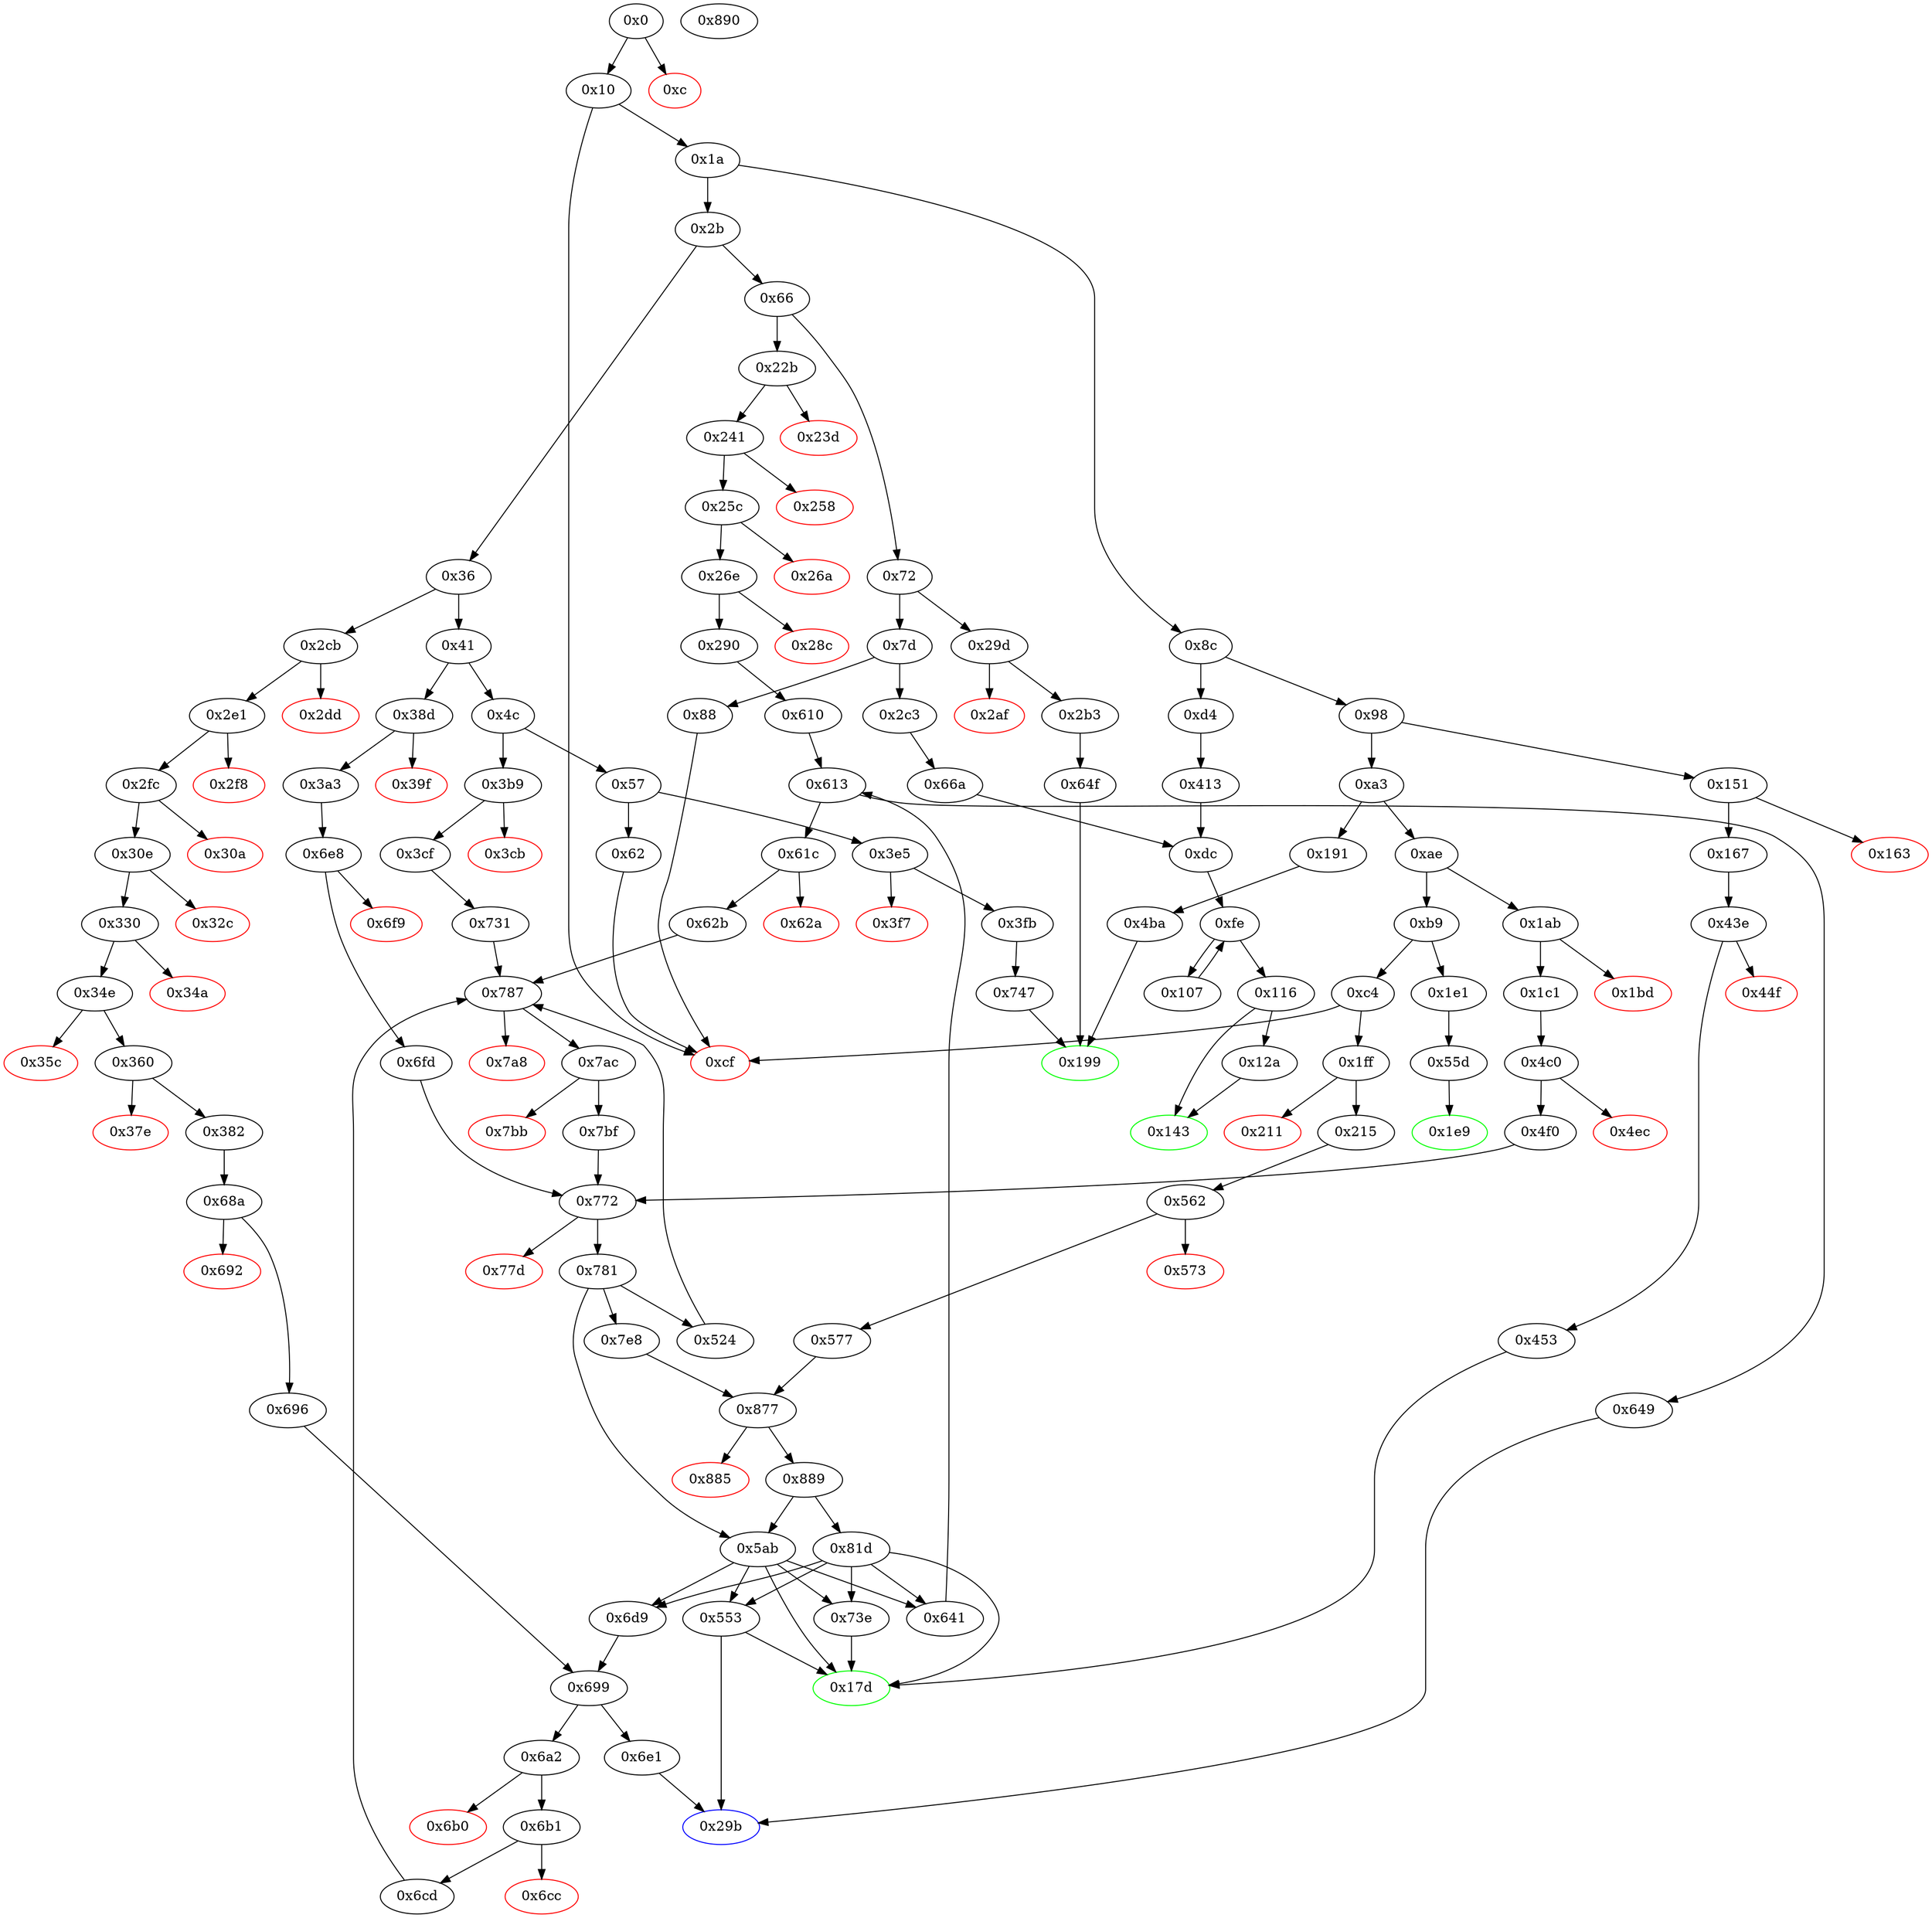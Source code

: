 strict digraph "" {
"0x10" [fillcolor=white, id="0x10", style=filled, tooltip="Block 0x10\n[0x10:0x19]\n---\nPredecessors: [0x0]\nSuccessors: [0x1a, 0xcf]\n---\n0x10 JUMPDEST\n0x11 POP\n0x12 PUSH1 0x4\n0x14 CALLDATASIZE\n0x15 LT\n0x16 PUSH2 0xcf\n0x19 JUMPI\n---\n0x10: JUMPDEST \n0x12: V6 = 0x4\n0x14: V7 = CALLDATASIZE\n0x15: V8 = LT V7 0x4\n0x16: V9 = 0xcf\n0x19: JUMPI 0xcf V8\n---\nEntry stack: [V2]\nStack pops: 1\nStack additions: []\nExit stack: []\n\nDef sites:\nV2: {0x0.0x5}\n"];
"0x68a" [fillcolor=white, id="0x68a", style=filled, tooltip="Block 0x68a\n[0x68a:0x691]\n---\nPredecessors: [0x382]\nSuccessors: [0x692, 0x696]\n---\n0x68a JUMPDEST\n0x68b DUP3\n0x68c DUP2\n0x68d EQ\n0x68e PUSH2 0x696\n0x691 JUMPI\n---\n0x68a: JUMPDEST \n0x68d: V563 = EQ V304 V276\n0x68e: V564 = 0x696\n0x691: JUMPI 0x696 V563\n---\nEntry stack: [V13, 0x29b, V278, V276, V306, V304]\nStack pops: 3\nStack additions: [S2, S1, S0]\nExit stack: [V13, 0x29b, V278, V276, V306, V304]\n\nDef sites:\nV13: {0x1a.0x1f}\n0x29b: {0x2cb.0x2cc}\nV278: {0x30e.0x314}\nV276: {0x30e.0x310}\nV306: {0x360.0x366}\nV304: {0x360.0x362}\n"];
"0x163" [color=red, fillcolor=white, id="0x163", style=filled, tooltip="Block 0x163\n[0x163:0x166]\n---\nPredecessors: [0x151]\nSuccessors: []\n---\n0x163 PUSH1 0x0\n0x165 DUP1\n0x166 REVERT\n---\n0x163: V110 = 0x0\n0x166: REVERT 0x0 0x0\n---\nEntry stack: [V13, 0x17d, 0x4, V105]\nStack pops: 0\nStack additions: []\nExit stack: [V13, 0x17d, 0x4, V105]\n\nDef sites:\nV13: {0x1a.0x1f}\n0x17d: {0x151.0x152}\n0x4: {0x151.0x155}\nV105: {0x151.0x159}\n"];
"0x191" [fillcolor=white, id="0x191", style=filled, tooltip="Block 0x191\n[0x191:0x198]\n---\nPredecessors: [0xa3]\nSuccessors: [0x4ba]\n---\n0x191 JUMPDEST\n0x192 PUSH2 0x199\n0x195 PUSH2 0x4ba\n0x198 JUMP\n---\n0x191: JUMPDEST \n0x192: V130 = 0x199\n0x195: V131 = 0x4ba\n0x198: JUMP 0x4ba\n---\nEntry stack: [V13]\nStack pops: 0\nStack additions: [0x199]\nExit stack: [V13, 0x199]\n\nDef sites:\nV13: {0x1a.0x1f}\n"];
"0x3f7" [color=red, fillcolor=white, id="0x3f7", style=filled, tooltip="Block 0x3f7\n[0x3f7:0x3fa]\n---\nPredecessors: [0x3e5]\nSuccessors: []\n---\n0x3f7 PUSH1 0x0\n0x3f9 DUP1\n0x3fa REVERT\n---\n0x3f7: V366 = 0x0\n0x3fa: REVERT 0x0 0x0\n---\nEntry stack: [V13, 0x199, 0x4, V361]\nStack pops: 0\nStack additions: []\nExit stack: [V13, 0x199, 0x4, V361]\n\nDef sites:\nV13: {0x1a.0x1f}\n0x199: {0x3e5.0x3e6}\n0x4: {0x3e5.0x3e9}\nV361: {0x3e5.0x3ed}\n"];
"0x77d" [color=red, fillcolor=white, id="0x77d", style=filled, tooltip="Block 0x77d\n[0x77d:0x780]\n---\nPredecessors: [0x772]\nSuccessors: []\n---\n0x77d PUSH1 0x0\n0x77f DUP1\n0x780 REVERT\n---\n0x77d: V644 = 0x0\n0x780: REVERT 0x0 0x0\n---\nEntry stack: [V13, S13, S12, S11, S10, S9, S8, S7, S6, S5, S4, {0x524, 0x5ab, 0x7e8}, S2, S1, 0x0]\nStack pops: 0\nStack additions: []\nExit stack: [V13, S13, S12, S11, S10, S9, S8, S7, S6, S5, S4, {0x524, 0x5ab, 0x7e8}, S2, S1, 0x0]\n\nDef sites:\nV13: {0x1a.0x1f}\nS13: {0x2cb.0x2cc, 0x1a.0x1f}\nS12: {0x1ab.0x1ac, 0x1a.0x1f, 0x22b.0x22c, 0x30e.0x314}\nS11: {0x1c1.0x1ce, 0x30e.0x310, 0x3b9.0x3ba, 0x26e.0x274}\nS10: {0x1c1.0x1d7, 0x360.0x366, 0x3cf.0x3db, 0x26e.0x270}\nS9: {0x1c1.0x1dc, 0x360.0x362, 0x290.0x296, 0x1a.0x1f, 0x3cf.0x3e0}\nS8: {0x1a.0x1f, 0x731.0x732, 0x610.0x611, 0x6d9_0x5ab_0x781.0x6dc, 0x6d9_0x5ab_0x889.0x6dc, 0x696.0x697, 0x1ab.0x1ac, 0x641_0x5ab_0x781.0x644, 0x4c0.0x4cb, 0x641_0x5ab_0x889.0x644}\nS7: {0x731.0x734, 0x38d.0x38e, 0x61c.0x61c, 0x1c1.0x1ce, 0x6a2.0x6a2, 0x524.0x549}\nS6: {0x731.0x737, 0x61c.0x61f, 0x1c1.0x1d7, 0x1c1.0x1ce, 0x3a3.0x3af, 0x6a2.0x6a5}\nS5: {0x62b.0x63b, 0x6b1.0x6c1, 0x3cf.0x3db, 0x1c1.0x1dc, 0x1c1.0x1d7, 0x3a3.0x3b4}\nS4: {0x6e8.0x6e9, 0x290.0x296, 0x1a.0x1f, 0x6cd.0x6d4, 0x3cf.0x3e0, 0x1c1.0x1dc, 0x4c0.0x4cb}\n{0x524, 0x5ab, 0x7e8}: {0x7bf_0x524.0x7d9, 0x7bf_0x62b.0x7d9, 0x7bf_0x731.0x7d9, 0x6fd.0x722, 0x7bf_0x6cd.0x7d9, 0x4f0.0x515}\nS2: {0x7bf_0x524.0x7d8, 0x7bf_0x6cd.0x7d8, 0x7bf_0x62b.0x7d8, 0x7bf_0x731.0x7d8, 0x6fd.0x721, 0x4f0.0x514}\nS1: {0x1a.0x1f, 0x6cd.0x6d4, 0x3cf.0x3e0, 0x1c1.0x1dc, 0x290.0x296, 0x3a3.0x3b4}\n0x0: {0x772.0x773}\n"];
"0x43e" [fillcolor=white, id="0x43e", style=filled, tooltip="Block 0x43e\n[0x43e:0x44e]\n---\nPredecessors: [0x167]\nSuccessors: [0x44f, 0x453]\n---\n0x43e JUMPDEST\n0x43f PUSH1 0x0\n0x441 PUSH1 0x1\n0x443 PUSH1 0x1\n0x445 PUSH1 0xa0\n0x447 SHL\n0x448 SUB\n0x449 DUP4\n0x44a AND\n0x44b PUSH2 0x453\n0x44e JUMPI\n---\n0x43e: JUMPDEST \n0x43f: V390 = 0x0\n0x441: V391 = 0x1\n0x443: V392 = 0x1\n0x445: V393 = 0xa0\n0x447: V394 = SHL 0xa0 0x1\n0x448: V395 = SUB 0x10000000000000000000000000000000000000000 0x1\n0x44a: V396 = AND V117 0xffffffffffffffffffffffffffffffffffffffff\n0x44b: V397 = 0x453\n0x44e: JUMPI 0x453 V396\n---\nEntry stack: [V13, 0x17d, V117, V120]\nStack pops: 2\nStack additions: [S1, S0, 0x0]\nExit stack: [V13, 0x17d, V117, V120, 0x0]\n\nDef sites:\nV13: {0x1a.0x1f}\n0x17d: {0x151.0x152}\nV117: {0x167.0x173}\nV120: {0x167.0x178}\n"];
"0x17d" [color=green, fillcolor=white, id="0x17d", style=filled, tooltip="Block 0x17d\n[0x17d:0x190]\n---\nPredecessors: [0x453, 0x553, 0x5ab, 0x73e, 0x81d]\nSuccessors: []\n---\n0x17d JUMPDEST\n0x17e PUSH1 0x40\n0x180 DUP1\n0x181 MLOAD\n0x182 SWAP2\n0x183 ISZERO\n0x184 ISZERO\n0x185 DUP3\n0x186 MSTORE\n0x187 MLOAD\n0x188 SWAP1\n0x189 DUP2\n0x18a SWAP1\n0x18b SUB\n0x18c PUSH1 0x20\n0x18e ADD\n0x18f SWAP1\n0x190 RETURN\n---\n0x17d: JUMPDEST \n0x17e: V122 = 0x40\n0x181: V123 = M[0x40]\n0x183: V124 = ISZERO S0\n0x184: V125 = ISZERO V124\n0x186: M[V123] = V125\n0x187: V126 = M[0x40]\n0x18b: V127 = SUB V123 V126\n0x18c: V128 = 0x20\n0x18e: V129 = ADD 0x20 V127\n0x190: RETURN V126 V129\n---\nEntry stack: [V13, S6, S5, S4, S3, S2, S1, S0]\nStack pops: 1\nStack additions: []\nExit stack: [V13, S6, S5, S4, S3, S2, S1]\n\nDef sites:\nV13: {0x1a.0x1f}\nS6: {0x2cb.0x2cc, 0x1a.0x1f}\nS5: {0x2cb.0x2cc, 0x1ab.0x1ac, 0x1a.0x1f, 0x22b.0x22c, 0x30e.0x314}\nS4: {0x3b9.0x3ba, 0x26e.0x274, 0x1a.0x1f, 0x1ab.0x1ac, 0x22b.0x22c, 0x30e.0x310, 0x1c1.0x1ce, 0x30e.0x314}\nS3: {0x3b9.0x3ba, 0x26e.0x274, 0x1a.0x1f, 0x1c1.0x1ce, 0x3cf.0x3db, 0x26e.0x270, 0x1c1.0x1d7, 0x360.0x366, 0x30e.0x310}\nS2: {0x26e.0x270, 0x1a.0x1f, 0x360.0x366, 0x290.0x296, 0x1c1.0x1d7, 0x2cb.0x2cc, 0x3cf.0x3e0, 0x3cf.0x3db, 0x1c1.0x1dc, 0x360.0x362}\nS1: {0x1a.0x1f, 0x610.0x611, 0x290.0x296, 0x696.0x697, 0x2cb.0x2cc, 0x3cf.0x3e0, 0x30e.0x314, 0x1c1.0x1dc, 0x4c0.0x4cb, 0x731.0x732, 0x6d9_0x5ab_0x781.0x6dc, 0x6d9_0x5ab_0x889.0x6dc, 0x1ab.0x1ac, 0x22b.0x22c, 0x641_0x5ab_0x889.0x644, 0x360.0x362, 0x641_0x5ab_0x781.0x644}\nS0: {0x1a.0x1f, 0x73e.0x740, 0x731.0x732, 0x610.0x611, 0x453.0x4b3, 0x6d9_0x5ab_0x889.0x6dc, 0x6d9_0x5ab_0x781.0x6dc, 0x553.0x555, 0x696.0x697, 0x5ab.0x609, 0x641_0x5ab_0x781.0x644, 0x4c0.0x4cb, 0x641_0x5ab_0x889.0x644}\n"];
"0x2af" [color=red, fillcolor=white, id="0x2af", style=filled, tooltip="Block 0x2af\n[0x2af:0x2b2]\n---\nPredecessors: [0x29d]\nSuccessors: []\n---\n0x2af PUSH1 0x0\n0x2b1 DUP1\n0x2b2 REVERT\n---\n0x2af: V240 = 0x0\n0x2b2: REVERT 0x0 0x0\n---\nEntry stack: [V13, 0x199, 0x4, V235]\nStack pops: 0\nStack additions: []\nExit stack: [V13, 0x199, 0x4, V235]\n\nDef sites:\nV13: {0x1a.0x1f}\n0x199: {0x29d.0x29e}\n0x4: {0x29d.0x2a1}\nV235: {0x29d.0x2a5}\n"];
"0xb9" [fillcolor=white, id="0xb9", style=filled, tooltip="Block 0xb9\n[0xb9:0xc3]\n---\nPredecessors: [0xae]\nSuccessors: [0xc4, 0x1e1]\n---\n0xb9 DUP1\n0xba PUSH4 0x313ce567\n0xbf EQ\n0xc0 PUSH2 0x1e1\n0xc3 JUMPI\n---\n0xba: V55 = 0x313ce567\n0xbf: V56 = EQ 0x313ce567 V13\n0xc0: V57 = 0x1e1\n0xc3: JUMPI 0x1e1 V56\n---\nEntry stack: [V13]\nStack pops: 1\nStack additions: [S0]\nExit stack: [V13]\n\nDef sites:\nV13: {0x1a.0x1f}\n"];
"0x30a" [color=red, fillcolor=white, id="0x30a", style=filled, tooltip="Block 0x30a\n[0x30a:0x30d]\n---\nPredecessors: [0x2fc]\nSuccessors: []\n---\n0x30a PUSH1 0x0\n0x30c DUP1\n0x30d REVERT\n---\n0x30a: V275 = 0x0\n0x30d: REVERT 0x0 0x0\n---\nEntry stack: [V13, 0x29b, V260, 0x4, 0x24, V269]\nStack pops: 0\nStack additions: []\nExit stack: [V13, 0x29b, V260, 0x4, 0x24, V269]\n\nDef sites:\nV13: {0x1a.0x1f}\n0x29b: {0x2cb.0x2cc}\nV260: {0x2e1.0x2e3}\n0x4: {0x2cb.0x2cf}\n0x24: {0x2e1.0x2e8}\nV269: {0x2fc.0x2fe}\n"];
"0x641" [fillcolor=white, id="0x641", style=filled, tooltip="Block 0x641\n[0x641:0x648]\n---\nPredecessors: [0x5ab, 0x81d]\nSuccessors: [0x613]\n---\n0x641 JUMPDEST\n0x642 PUSH1 0x1\n0x644 ADD\n0x645 PUSH2 0x613\n0x648 JUMP\n---\n0x641: JUMPDEST \n0x642: V538 = 0x1\n0x644: V539 = ADD 0x1 S0\n0x645: V540 = 0x613\n0x648: JUMP 0x613\n---\nEntry stack: [V13, S6, S5, S4, S3, S2, S1, S0]\nStack pops: 1\nStack additions: [V539]\nExit stack: [V13, S6, S5, S4, S3, S2, S1, V539]\n\nDef sites:\nV13: {0x1a.0x1f}\nS6: {0x2cb.0x2cc, 0x1a.0x1f}\nS5: {0x2cb.0x2cc, 0x1ab.0x1ac, 0x1a.0x1f, 0x22b.0x22c, 0x30e.0x314}\nS4: {0x3b9.0x3ba, 0x26e.0x274, 0x1a.0x1f, 0x1ab.0x1ac, 0x22b.0x22c, 0x30e.0x310, 0x1c1.0x1ce, 0x30e.0x314}\nS3: {0x3b9.0x3ba, 0x26e.0x274, 0x1c1.0x1ce, 0x3cf.0x3db, 0x26e.0x270, 0x1c1.0x1d7, 0x360.0x366, 0x30e.0x310}\nS2: {0x26e.0x270, 0x1a.0x1f, 0x360.0x366, 0x290.0x296, 0x1c1.0x1d7, 0x3cf.0x3e0, 0x3cf.0x3db, 0x1c1.0x1dc, 0x360.0x362}\nS1: {0x1a.0x1f, 0x360.0x362, 0x731.0x732, 0x610.0x611, 0x1c1.0x1dc, 0x290.0x296, 0x6d9_0x5ab_0x781.0x6dc, 0x6d9_0x5ab_0x889.0x6dc, 0x696.0x697, 0x1ab.0x1ac, 0x3cf.0x3e0, 0x641_0x5ab_0x889.0x644, 0x4c0.0x4cb, 0x641_0x5ab_0x781.0x644}\nS0: {0x1a.0x1f, 0x731.0x732, 0x610.0x611, 0x6d9_0x5ab_0x889.0x6dc, 0x6d9_0x5ab_0x781.0x6dc, 0x696.0x697, 0x5ab.0x609, 0x641_0x5ab_0x781.0x644, 0x4c0.0x4cb, 0x641_0x5ab_0x889.0x644}\n"];
"0x1e9" [color=green, fillcolor=white, id="0x1e9", style=filled, tooltip="Block 0x1e9\n[0x1e9:0x1fe]\n---\nPredecessors: [0x55d]\nSuccessors: []\n---\n0x1e9 JUMPDEST\n0x1ea PUSH1 0x40\n0x1ec DUP1\n0x1ed MLOAD\n0x1ee PUSH1 0xff\n0x1f0 SWAP1\n0x1f1 SWAP3\n0x1f2 AND\n0x1f3 DUP3\n0x1f4 MSTORE\n0x1f5 MLOAD\n0x1f6 SWAP1\n0x1f7 DUP2\n0x1f8 SWAP1\n0x1f9 SUB\n0x1fa PUSH1 0x20\n0x1fc ADD\n0x1fd SWAP1\n0x1fe RETURN\n---\n0x1e9: JUMPDEST \n0x1ea: V164 = 0x40\n0x1ed: V165 = M[0x40]\n0x1ee: V166 = 0xff\n0x1f2: V167 = AND 0xa 0xff\n0x1f4: M[V165] = 0xa\n0x1f5: V168 = M[0x40]\n0x1f9: V169 = SUB V165 V168\n0x1fa: V170 = 0x20\n0x1fc: V171 = ADD 0x20 V169\n0x1fe: RETURN V168 V171\n---\nEntry stack: [V13, 0x1e9, 0xa]\nStack pops: 1\nStack additions: []\nExit stack: [V13, 0x1e9]\n\nDef sites:\nV13: {0x1a.0x1f}\n0x1e9: {0x1e1.0x1e2}\n0xa: {0x55d.0x55e}\n"];
"0x4c0" [fillcolor=white, id="0x4c0", style=filled, tooltip="Block 0x4c0\n[0x4c0:0x4eb]\n---\nPredecessors: [0x1c1]\nSuccessors: [0x4ec, 0x4f0]\n---\n0x4c0 JUMPDEST\n0x4c1 PUSH1 0x1\n0x4c3 PUSH1 0x1\n0x4c5 PUSH1 0xa0\n0x4c7 SHL\n0x4c8 SUB\n0x4c9 DUP4\n0x4ca AND\n0x4cb PUSH1 0x0\n0x4cd SWAP1\n0x4ce DUP2\n0x4cf MSTORE\n0x4d0 PUSH1 0x1\n0x4d2 PUSH1 0x20\n0x4d4 SWAP1\n0x4d5 DUP2\n0x4d6 MSTORE\n0x4d7 PUSH1 0x40\n0x4d9 DUP1\n0x4da DUP4\n0x4db SHA3\n0x4dc CALLER\n0x4dd DUP5\n0x4de MSTORE\n0x4df SWAP1\n0x4e0 SWAP2\n0x4e1 MSTORE\n0x4e2 DUP2\n0x4e3 SHA3\n0x4e4 SLOAD\n0x4e5 DUP3\n0x4e6 GT\n0x4e7 ISZERO\n0x4e8 PUSH2 0x4f0\n0x4eb JUMPI\n---\n0x4c0: JUMPDEST \n0x4c1: V420 = 0x1\n0x4c3: V421 = 0x1\n0x4c5: V422 = 0xa0\n0x4c7: V423 = SHL 0xa0 0x1\n0x4c8: V424 = SUB 0x10000000000000000000000000000000000000000 0x1\n0x4ca: V425 = AND V153 0xffffffffffffffffffffffffffffffffffffffff\n0x4cb: V426 = 0x0\n0x4cf: M[0x0] = V425\n0x4d0: V427 = 0x1\n0x4d2: V428 = 0x20\n0x4d6: M[0x20] = 0x1\n0x4d7: V429 = 0x40\n0x4db: V430 = SHA3 0x0 0x40\n0x4dc: V431 = CALLER\n0x4de: M[0x0] = V431\n0x4e1: M[0x20] = V430\n0x4e3: V432 = SHA3 0x0 0x40\n0x4e4: V433 = S[V432]\n0x4e6: V434 = GT V160 V433\n0x4e7: V435 = ISZERO V434\n0x4e8: V436 = 0x4f0\n0x4eb: JUMPI 0x4f0 V435\n---\nEntry stack: [V13, 0x17d, V153, V157, V160]\nStack pops: 3\nStack additions: [S2, S1, S0, 0x0]\nExit stack: [V13, 0x17d, V153, V157, V160, 0x0]\n\nDef sites:\nV13: {0x1a.0x1f}\n0x17d: {0x1ab.0x1ac}\nV153: {0x1c1.0x1ce}\nV157: {0x1c1.0x1d7}\nV160: {0x1c1.0x1dc}\n"];
"0x55d" [fillcolor=white, id="0x55d", style=filled, tooltip="Block 0x55d\n[0x55d:0x561]\n---\nPredecessors: [0x1e1]\nSuccessors: [0x1e9]\n---\n0x55d JUMPDEST\n0x55e PUSH1 0xa\n0x560 DUP2\n0x561 JUMP\n---\n0x55d: JUMPDEST \n0x55e: V472 = 0xa\n0x561: JUMP 0x1e9\n---\nEntry stack: [V13, 0x1e9]\nStack pops: 1\nStack additions: [S0, 0xa]\nExit stack: [V13, 0x1e9, 0xa]\n\nDef sites:\nV13: {0x1a.0x1f}\n0x1e9: {0x1e1.0x1e2}\n"];
"0x32c" [color=red, fillcolor=white, id="0x32c", style=filled, tooltip="Block 0x32c\n[0x32c:0x32f]\n---\nPredecessors: [0x30e]\nSuccessors: []\n---\n0x32c PUSH1 0x0\n0x32e DUP1\n0x32f REVERT\n---\n0x32c: V288 = 0x0\n0x32f: REVERT 0x0 0x0\n---\nEntry stack: [V13, 0x29b, V260, 0x4, V278, V276, 0x24]\nStack pops: 0\nStack additions: []\nExit stack: [V13, 0x29b, V260, 0x4, V278, V276, 0x24]\n\nDef sites:\nV13: {0x1a.0x1f}\n0x29b: {0x2cb.0x2cc}\nV260: {0x2e1.0x2e3}\n0x4: {0x2cb.0x2cf}\nV278: {0x30e.0x314}\nV276: {0x30e.0x310}\n0x24: {0x2e1.0x2e8}\n"];
"0x772" [fillcolor=white, id="0x772", style=filled, tooltip="Block 0x772\n[0x772:0x77c]\n---\nPredecessors: [0x4f0, 0x6fd, 0x7bf]\nSuccessors: [0x77d, 0x781]\n---\n0x772 JUMPDEST\n0x773 PUSH1 0x0\n0x775 DUP3\n0x776 DUP3\n0x777 GT\n0x778 ISZERO\n0x779 PUSH2 0x781\n0x77c JUMPI\n---\n0x772: JUMPDEST \n0x773: V640 = 0x0\n0x777: V641 = GT S0 S1\n0x778: V642 = ISZERO V641\n0x779: V643 = 0x781\n0x77c: JUMPI 0x781 V642\n---\nEntry stack: [V13, S12, S11, S10, S9, S8, S7, S6, S5, S4, S3, {0x524, 0x5ab, 0x7e8}, S1, S0]\nStack pops: 2\nStack additions: [S1, S0, 0x0]\nExit stack: [V13, S12, S11, S10, S9, S8, S7, S6, S5, S4, S3, {0x524, 0x5ab, 0x7e8}, S1, S0, 0x0]\n\nDef sites:\nV13: {0x1a.0x1f}\nS12: {0x2cb.0x2cc, 0x1a.0x1f}\nS11: {0x1ab.0x1ac, 0x1a.0x1f, 0x22b.0x22c, 0x30e.0x314}\nS10: {0x1c1.0x1ce, 0x30e.0x310, 0x3b9.0x3ba, 0x26e.0x274}\nS9: {0x1c1.0x1d7, 0x360.0x366, 0x3cf.0x3db, 0x26e.0x270}\nS8: {0x1c1.0x1dc, 0x360.0x362, 0x290.0x296, 0x1a.0x1f, 0x3cf.0x3e0}\nS7: {0x1a.0x1f, 0x731.0x732, 0x610.0x611, 0x6d9_0x5ab_0x781.0x6dc, 0x6d9_0x5ab_0x889.0x6dc, 0x696.0x697, 0x1ab.0x1ac, 0x641_0x5ab_0x781.0x644, 0x4c0.0x4cb, 0x641_0x5ab_0x889.0x644}\nS6: {0x731.0x734, 0x38d.0x38e, 0x61c.0x61c, 0x1c1.0x1ce, 0x6a2.0x6a2, 0x524.0x549}\nS5: {0x731.0x737, 0x61c.0x61f, 0x1c1.0x1d7, 0x1c1.0x1ce, 0x3a3.0x3af, 0x6a2.0x6a5}\nS4: {0x62b.0x63b, 0x6b1.0x6c1, 0x3cf.0x3db, 0x1c1.0x1dc, 0x1c1.0x1d7, 0x3a3.0x3b4}\nS3: {0x6e8.0x6e9, 0x290.0x296, 0x1a.0x1f, 0x6cd.0x6d4, 0x3cf.0x3e0, 0x1c1.0x1dc, 0x4c0.0x4cb}\n{0x524, 0x5ab, 0x7e8}: {0x4f0.0x515, 0x7bf.0x7d9, 0x6fd.0x722}\nS1: {0x4f0.0x514, 0x7bf.0x7d8, 0x6fd.0x721}\nS0: {0x1a.0x1f, 0x6cd.0x6d4, 0x3cf.0x3e0, 0x1c1.0x1dc, 0x290.0x296, 0x3a3.0x3b4}\n"];
"0x890" [fillcolor=white, id="0x890", style=filled, tooltip="Block 0x890\n[0x890:0x8c5]\n---\nPredecessors: []\nSuccessors: []\n---\n0x890 INVALID\n0x891 LOG2\n0x892 PUSH5 0x6970667358\n0x898 MISSING 0x22\n0x899 SLT\n0x89a SHA3\n0x89b MISSING 0xae\n0x89c ADD\n0x89d PUSH10 0x9b8588a07f11415d34e6\n0x8a8 MISSING 0xb9\n0x8a9 MISSING 0xd9\n0x8aa PUSH20 0x81548a5b66a5bf04d15485e21cc4b3be64736f6c\n0x8bf PUSH4 0x43000604\n0x8c4 STOP\n0x8c5 CALLER\n---\n0x890: INVALID \n0x891: LOG S0 S1 S2 S3\n0x892: V723 = 0x6970667358\n0x898: MISSING 0x22\n0x899: V724 = SLT S0 S1\n0x89a: V725 = SHA3 V724 S2\n0x89b: MISSING 0xae\n0x89c: V726 = ADD S0 S1\n0x89d: V727 = 0x9b8588a07f11415d34e6\n0x8a8: MISSING 0xb9\n0x8a9: MISSING 0xd9\n0x8aa: V728 = 0x81548a5b66a5bf04d15485e21cc4b3be64736f6c\n0x8bf: V729 = 0x43000604\n0x8c4: STOP \n0x8c5: V730 = CALLER\n---\nEntry stack: []\nStack pops: 0\nStack additions: [0x6970667358, V725, 0x9b8588a07f11415d34e6, V726, 0x43000604, 0x81548a5b66a5bf04d15485e21cc4b3be64736f6c, V730]\nExit stack: []\n\nDef sites:\n"];
"0x0" [fillcolor=white, id="0x0", style=filled, tooltip="Block 0x0\n[0x0:0xb]\n---\nPredecessors: []\nSuccessors: [0xc, 0x10]\n---\n0x0 PUSH1 0x80\n0x2 PUSH1 0x40\n0x4 MSTORE\n0x5 CALLVALUE\n0x6 DUP1\n0x7 ISZERO\n0x8 PUSH2 0x10\n0xb JUMPI\n---\n0x0: V0 = 0x80\n0x2: V1 = 0x40\n0x4: M[0x40] = 0x80\n0x5: V2 = CALLVALUE\n0x7: V3 = ISZERO V2\n0x8: V4 = 0x10\n0xb: JUMPI 0x10 V3\n---\nEntry stack: []\nStack pops: 0\nStack additions: [V2]\nExit stack: [V2]\n\nDef sites:\n"];
"0x143" [color=green, fillcolor=white, id="0x143", style=filled, tooltip="Block 0x143\n[0x143:0x150]\n---\nPredecessors: [0x116, 0x12a]\nSuccessors: []\n---\n0x143 JUMPDEST\n0x144 POP\n0x145 SWAP3\n0x146 POP\n0x147 POP\n0x148 POP\n0x149 PUSH1 0x40\n0x14b MLOAD\n0x14c DUP1\n0x14d SWAP2\n0x14e SUB\n0x14f SWAP1\n0x150 RETURN\n---\n0x143: JUMPDEST \n0x149: V99 = 0x40\n0x14b: V100 = M[0x40]\n0x14e: V101 = SUB S1 V100\n0x150: RETURN V100 V101\n---\nEntry stack: [V13, 0xdc, S4, V65, V65, S1, V84]\nStack pops: 5\nStack additions: []\nExit stack: [V13, 0xdc]\n\nDef sites:\nV13: {0x1a.0x1f}\n0xdc: {0x2c3.0x2c4, 0xd4.0xd5}\nS4: {0x413.0x416, 0x66a.0x66d}\nV65: {0xdc.0xe0}\nV65: {0xdc.0xe0}\nS1: {0x12a.0x140, 0x116.0x11f}\nV84: {0x116.0x123}\n"];
"0x330" [fillcolor=white, id="0x330", style=filled, tooltip="Block 0x330\n[0x330:0x349]\n---\nPredecessors: [0x30e]\nSuccessors: [0x34a, 0x34e]\n---\n0x330 JUMPDEST\n0x331 SWAP2\n0x332 SWAP4\n0x333 SWAP1\n0x334 SWAP3\n0x335 SWAP1\n0x336 SWAP2\n0x337 PUSH1 0x20\n0x339 DUP2\n0x33a ADD\n0x33b SWAP1\n0x33c CALLDATALOAD\n0x33d PUSH5 0x100000000\n0x343 DUP2\n0x344 GT\n0x345 ISZERO\n0x346 PUSH2 0x34e\n0x349 JUMPI\n---\n0x330: JUMPDEST \n0x337: V289 = 0x20\n0x33a: V290 = ADD 0x24 0x20\n0x33c: V291 = CALLDATALOAD 0x24\n0x33d: V292 = 0x100000000\n0x344: V293 = GT V291 0x100000000\n0x345: V294 = ISZERO V293\n0x346: V295 = 0x34e\n0x349: JUMPI 0x34e V294\n---\nEntry stack: [V13, 0x29b, V260, 0x4, V278, V276, 0x24]\nStack pops: 5\nStack additions: [S2, S1, S4, S3, 0x44, V291]\nExit stack: [V13, 0x29b, V278, V276, V260, 0x4, 0x44, V291]\n\nDef sites:\nV13: {0x1a.0x1f}\n0x29b: {0x2cb.0x2cc}\nV260: {0x2e1.0x2e3}\n0x4: {0x2cb.0x2cf}\nV278: {0x30e.0x314}\nV276: {0x30e.0x310}\n0x24: {0x2e1.0x2e8}\n"];
"0x696" [fillcolor=white, id="0x696", style=filled, tooltip="Block 0x696\n[0x696:0x698]\n---\nPredecessors: [0x68a]\nSuccessors: [0x699]\n---\n0x696 JUMPDEST\n0x697 PUSH1 0x0\n---\n0x696: JUMPDEST \n0x697: V566 = 0x0\n---\nEntry stack: [V13, 0x29b, V278, V276, V306, V304]\nStack pops: 0\nStack additions: [0x0]\nExit stack: [V13, 0x29b, V278, V276, V306, V304, 0x0]\n\nDef sites:\nV13: {0x1a.0x1f}\n0x29b: {0x2cb.0x2cc}\nV278: {0x30e.0x314}\nV276: {0x30e.0x310}\nV306: {0x360.0x366}\nV304: {0x360.0x362}\n"];
"0x1ff" [fillcolor=white, id="0x1ff", style=filled, tooltip="Block 0x1ff\n[0x1ff:0x210]\n---\nPredecessors: [0xc4]\nSuccessors: [0x211, 0x215]\n---\n0x1ff JUMPDEST\n0x200 PUSH2 0x17d\n0x203 PUSH1 0x4\n0x205 DUP1\n0x206 CALLDATASIZE\n0x207 SUB\n0x208 PUSH1 0x40\n0x20a DUP2\n0x20b LT\n0x20c ISZERO\n0x20d PUSH2 0x215\n0x210 JUMPI\n---\n0x1ff: JUMPDEST \n0x200: V172 = 0x17d\n0x203: V173 = 0x4\n0x206: V174 = CALLDATASIZE\n0x207: V175 = SUB V174 0x4\n0x208: V176 = 0x40\n0x20b: V177 = LT V175 0x40\n0x20c: V178 = ISZERO V177\n0x20d: V179 = 0x215\n0x210: JUMPI 0x215 V178\n---\nEntry stack: [V13]\nStack pops: 0\nStack additions: [0x17d, 0x4, V175]\nExit stack: [V13, 0x17d, 0x4, V175]\n\nDef sites:\nV13: {0x1a.0x1f}\n"];
"0x1e1" [fillcolor=white, id="0x1e1", style=filled, tooltip="Block 0x1e1\n[0x1e1:0x1e8]\n---\nPredecessors: [0xb9]\nSuccessors: [0x55d]\n---\n0x1e1 JUMPDEST\n0x1e2 PUSH2 0x1e9\n0x1e5 PUSH2 0x55d\n0x1e8 JUMP\n---\n0x1e1: JUMPDEST \n0x1e2: V162 = 0x1e9\n0x1e5: V163 = 0x55d\n0x1e8: JUMP 0x55d\n---\nEntry stack: [V13]\nStack pops: 0\nStack additions: [0x1e9]\nExit stack: [V13, 0x1e9]\n\nDef sites:\nV13: {0x1a.0x1f}\n"];
"0x2dd" [color=red, fillcolor=white, id="0x2dd", style=filled, tooltip="Block 0x2dd\n[0x2dd:0x2e0]\n---\nPredecessors: [0x2cb]\nSuccessors: []\n---\n0x2dd PUSH1 0x0\n0x2df DUP1\n0x2e0 REVERT\n---\n0x2dd: V259 = 0x0\n0x2e0: REVERT 0x0 0x0\n---\nEntry stack: [V13, 0x29b, 0x4, V254]\nStack pops: 0\nStack additions: []\nExit stack: [V13, 0x29b, 0x4, V254]\n\nDef sites:\nV13: {0x1a.0x1f}\n0x29b: {0x2cb.0x2cc}\n0x4: {0x2cb.0x2cf}\nV254: {0x2cb.0x2d3}\n"];
"0x41" [fillcolor=white, id="0x41", style=filled, tooltip="Block 0x41\n[0x41:0x4b]\n---\nPredecessors: [0x36]\nSuccessors: [0x4c, 0x38d]\n---\n0x41 DUP1\n0x42 PUSH4 0xa457c2d7\n0x47 EQ\n0x48 PUSH2 0x38d\n0x4b JUMPI\n---\n0x42: V23 = 0xa457c2d7\n0x47: V24 = EQ 0xa457c2d7 V13\n0x48: V25 = 0x38d\n0x4b: JUMPI 0x38d V24\n---\nEntry stack: [V13]\nStack pops: 1\nStack additions: [S0]\nExit stack: [V13]\n\nDef sites:\nV13: {0x1a.0x1f}\n"];
"0x30e" [fillcolor=white, id="0x30e", style=filled, tooltip="Block 0x30e\n[0x30e:0x32b]\n---\nPredecessors: [0x2fc]\nSuccessors: [0x32c, 0x330]\n---\n0x30e JUMPDEST\n0x30f DUP1\n0x310 CALLDATALOAD\n0x311 SWAP1\n0x312 PUSH1 0x20\n0x314 ADD\n0x315 SWAP2\n0x316 DUP5\n0x317 PUSH1 0x20\n0x319 DUP4\n0x31a MUL\n0x31b DUP5\n0x31c ADD\n0x31d GT\n0x31e PUSH5 0x100000000\n0x324 DUP4\n0x325 GT\n0x326 OR\n0x327 ISZERO\n0x328 PUSH2 0x330\n0x32b JUMPI\n---\n0x30e: JUMPDEST \n0x310: V276 = CALLDATALOAD V269\n0x312: V277 = 0x20\n0x314: V278 = ADD 0x20 V269\n0x317: V279 = 0x20\n0x31a: V280 = MUL V276 0x20\n0x31c: V281 = ADD V278 V280\n0x31d: V282 = GT V281 V260\n0x31e: V283 = 0x100000000\n0x325: V284 = GT V276 0x100000000\n0x326: V285 = OR V284 V282\n0x327: V286 = ISZERO V285\n0x328: V287 = 0x330\n0x32b: JUMPI 0x330 V286\n---\nEntry stack: [V13, 0x29b, V260, 0x4, 0x24, V269]\nStack pops: 4\nStack additions: [S3, S2, V278, V276, S1]\nExit stack: [V13, 0x29b, V260, 0x4, V278, V276, 0x24]\n\nDef sites:\nV13: {0x1a.0x1f}\n0x29b: {0x2cb.0x2cc}\nV260: {0x2e1.0x2e3}\n0x4: {0x2cb.0x2cf}\n0x24: {0x2e1.0x2e8}\nV269: {0x2fc.0x2fe}\n"];
"0x692" [color=red, fillcolor=white, id="0x692", style=filled, tooltip="Block 0x692\n[0x692:0x695]\n---\nPredecessors: [0x68a]\nSuccessors: []\n---\n0x692 PUSH1 0x0\n0x694 DUP1\n0x695 REVERT\n---\n0x692: V565 = 0x0\n0x695: REVERT 0x0 0x0\n---\nEntry stack: [V13, 0x29b, V278, V276, V306, V304]\nStack pops: 0\nStack additions: []\nExit stack: [V13, 0x29b, V278, V276, V306, V304]\n\nDef sites:\nV13: {0x1a.0x1f}\n0x29b: {0x2cb.0x2cc}\nV278: {0x30e.0x314}\nV276: {0x30e.0x310}\nV306: {0x360.0x366}\nV304: {0x360.0x362}\n"];
"0x524" [fillcolor=white, id="0x524", style=filled, tooltip="Block 0x524\n[0x524:0x552]\n---\nPredecessors: [0x781]\nSuccessors: [0x787]\n---\n0x524 JUMPDEST\n0x525 PUSH1 0x1\n0x527 PUSH1 0x1\n0x529 PUSH1 0xa0\n0x52b SHL\n0x52c SUB\n0x52d DUP6\n0x52e AND\n0x52f PUSH1 0x0\n0x531 SWAP1\n0x532 DUP2\n0x533 MSTORE\n0x534 PUSH1 0x1\n0x536 PUSH1 0x20\n0x538 SWAP1\n0x539 DUP2\n0x53a MSTORE\n0x53b PUSH1 0x40\n0x53d DUP1\n0x53e DUP4\n0x53f SHA3\n0x540 CALLER\n0x541 DUP5\n0x542 MSTORE\n0x543 SWAP1\n0x544 SWAP2\n0x545 MSTORE\n0x546 SWAP1\n0x547 SHA3\n0x548 SSTORE\n0x549 PUSH2 0x553\n0x54c DUP5\n0x54d DUP5\n0x54e DUP5\n0x54f PUSH2 0x787\n0x552 JUMP\n---\n0x524: JUMPDEST \n0x525: V456 = 0x1\n0x527: V457 = 0x1\n0x529: V458 = 0xa0\n0x52b: V459 = SHL 0xa0 0x1\n0x52c: V460 = SUB 0x10000000000000000000000000000000000000000 0x1\n0x52e: V461 = AND S4 0xffffffffffffffffffffffffffffffffffffffff\n0x52f: V462 = 0x0\n0x533: M[0x0] = V461\n0x534: V463 = 0x1\n0x536: V464 = 0x20\n0x53a: M[0x20] = 0x1\n0x53b: V465 = 0x40\n0x53f: V466 = SHA3 0x0 0x40\n0x540: V467 = CALLER\n0x542: M[0x0] = V467\n0x545: M[0x20] = V466\n0x547: V468 = SHA3 0x0 0x40\n0x548: S[V468] = V645\n0x549: V469 = 0x553\n0x54f: V470 = 0x787\n0x552: JUMP 0x787\n---\nEntry stack: [V13, S10, S9, S8, S7, S6, S5, S4, S3, S2, S1, V645]\nStack pops: 5\nStack additions: [S4, S3, S2, S1, 0x553, S4, S3, S2]\nExit stack: [V13, S10, S9, S8, S7, S6, S5, S4, S3, S2, S1, 0x553, S4, S3, S2]\n\nDef sites:\nV13: {0x1a.0x1f}\nS10: {0x2cb.0x2cc, 0x1a.0x1f}\nS9: {0x1ab.0x1ac, 0x1a.0x1f, 0x22b.0x22c, 0x30e.0x314}\nS8: {0x1c1.0x1ce, 0x30e.0x310, 0x3b9.0x3ba, 0x26e.0x274}\nS7: {0x1c1.0x1d7, 0x360.0x366, 0x3cf.0x3db, 0x26e.0x270}\nS6: {0x1c1.0x1dc, 0x290.0x296, 0x360.0x362, 0x1a.0x1f, 0x3cf.0x3e0}\nS5: {0x1a.0x1f, 0x731.0x732, 0x610.0x611, 0x6d9_0x5ab_0x781.0x6dc, 0x6d9_0x5ab_0x889.0x6dc, 0x696.0x697, 0x1ab.0x1ac, 0x641_0x5ab_0x889.0x644, 0x4c0.0x4cb, 0x641_0x5ab_0x781.0x644}\nS4: {0x731.0x734, 0x38d.0x38e, 0x61c.0x61c, 0x1c1.0x1ce, 0x6a2.0x6a2, 0x524.0x549}\nS3: {0x731.0x737, 0x61c.0x61f, 0x1c1.0x1d7, 0x1c1.0x1ce, 0x3a3.0x3af, 0x6a2.0x6a5}\nS2: {0x62b.0x63b, 0x6b1.0x6c1, 0x3cf.0x3db, 0x1c1.0x1dc, 0x1c1.0x1d7, 0x3a3.0x3b4}\nS1: {0x6e8.0x6e9, 0x290.0x296, 0x1a.0x1f, 0x6cd.0x6d4, 0x3cf.0x3e0, 0x1c1.0x1dc, 0x4c0.0x4cb}\nV645: {0x781.0x784}\n"];
"0x38d" [fillcolor=white, id="0x38d", style=filled, tooltip="Block 0x38d\n[0x38d:0x39e]\n---\nPredecessors: [0x41]\nSuccessors: [0x39f, 0x3a3]\n---\n0x38d JUMPDEST\n0x38e PUSH2 0x17d\n0x391 PUSH1 0x4\n0x393 DUP1\n0x394 CALLDATASIZE\n0x395 SUB\n0x396 PUSH1 0x40\n0x398 DUP2\n0x399 LT\n0x39a ISZERO\n0x39b PUSH2 0x3a3\n0x39e JUMPI\n---\n0x38d: JUMPDEST \n0x38e: V318 = 0x17d\n0x391: V319 = 0x4\n0x394: V320 = CALLDATASIZE\n0x395: V321 = SUB V320 0x4\n0x396: V322 = 0x40\n0x399: V323 = LT V321 0x40\n0x39a: V324 = ISZERO V323\n0x39b: V325 = 0x3a3\n0x39e: JUMPI 0x3a3 V324\n---\nEntry stack: [V13]\nStack pops: 0\nStack additions: [0x17d, 0x4, V321]\nExit stack: [V13, 0x17d, 0x4, V321]\n\nDef sites:\nV13: {0x1a.0x1f}\n"];
"0xc4" [fillcolor=white, id="0xc4", style=filled, tooltip="Block 0xc4\n[0xc4:0xce]\n---\nPredecessors: [0xb9]\nSuccessors: [0xcf, 0x1ff]\n---\n0xc4 DUP1\n0xc5 PUSH4 0x39509351\n0xca EQ\n0xcb PUSH2 0x1ff\n0xce JUMPI\n---\n0xc5: V58 = 0x39509351\n0xca: V59 = EQ 0x39509351 V13\n0xcb: V60 = 0x1ff\n0xce: JUMPI 0x1ff V59\n---\nEntry stack: [V13]\nStack pops: 1\nStack additions: [S0]\nExit stack: [V13]\n\nDef sites:\nV13: {0x1a.0x1f}\n"];
"0x66" [fillcolor=white, id="0x66", style=filled, tooltip="Block 0x66\n[0x66:0x71]\n---\nPredecessors: [0x2b]\nSuccessors: [0x72, 0x22b]\n---\n0x66 JUMPDEST\n0x67 DUP1\n0x68 PUSH4 0x3f7ef211\n0x6d EQ\n0x6e PUSH2 0x22b\n0x71 JUMPI\n---\n0x66: JUMPDEST \n0x68: V33 = 0x3f7ef211\n0x6d: V34 = EQ 0x3f7ef211 V13\n0x6e: V35 = 0x22b\n0x71: JUMPI 0x22b V34\n---\nEntry stack: [V13]\nStack pops: 1\nStack additions: [S0]\nExit stack: [V13]\n\nDef sites:\nV13: {0x1a.0x1f}\n"];
"0x3cb" [color=red, fillcolor=white, id="0x3cb", style=filled, tooltip="Block 0x3cb\n[0x3cb:0x3ce]\n---\nPredecessors: [0x3b9]\nSuccessors: []\n---\n0x3cb PUSH1 0x0\n0x3cd DUP1\n0x3ce REVERT\n---\n0x3cb: V346 = 0x0\n0x3ce: REVERT 0x0 0x0\n---\nEntry stack: [V13, 0x17d, 0x4, V341]\nStack pops: 0\nStack additions: []\nExit stack: [V13, 0x17d, 0x4, V341]\n\nDef sites:\nV13: {0x1a.0x1f}\n0x17d: {0x3b9.0x3ba}\n0x4: {0x3b9.0x3bd}\nV341: {0x3b9.0x3c1}\n"];
"0xc" [color=red, fillcolor=white, id="0xc", style=filled, tooltip="Block 0xc\n[0xc:0xf]\n---\nPredecessors: [0x0]\nSuccessors: []\n---\n0xc PUSH1 0x0\n0xe DUP1\n0xf REVERT\n---\n0xc: V5 = 0x0\n0xf: REVERT 0x0 0x0\n---\nEntry stack: [V2]\nStack pops: 0\nStack additions: []\nExit stack: [V2]\n\nDef sites:\nV2: {0x0.0x5}\n"];
"0x7bf" [fillcolor=white, id="0x7bf", style=filled, tooltip="Block 0x7bf\n[0x7bf:0x7e7]\n---\nPredecessors: [0x7ac]\nSuccessors: [0x772]\n---\n0x7bf JUMPDEST\n0x7c0 PUSH1 0x1\n0x7c2 PUSH1 0x1\n0x7c4 PUSH1 0xa0\n0x7c6 SHL\n0x7c7 SUB\n0x7c8 DUP4\n0x7c9 AND\n0x7ca PUSH1 0x0\n0x7cc SWAP1\n0x7cd DUP2\n0x7ce MSTORE\n0x7cf PUSH1 0x20\n0x7d1 DUP2\n0x7d2 SWAP1\n0x7d3 MSTORE\n0x7d4 PUSH1 0x40\n0x7d6 SWAP1\n0x7d7 SHA3\n0x7d8 SLOAD\n0x7d9 PUSH2 0x7e8\n0x7dc SWAP1\n0x7dd DUP3\n0x7de PUSH4 0xffffffff\n0x7e3 PUSH2 0x772\n0x7e6 AND\n0x7e7 JUMP\n---\n0x7bf: JUMPDEST \n0x7c0: V669 = 0x1\n0x7c2: V670 = 0x1\n0x7c4: V671 = 0xa0\n0x7c6: V672 = SHL 0xa0 0x1\n0x7c7: V673 = SUB 0x10000000000000000000000000000000000000000 0x1\n0x7c9: V674 = AND S2 0xffffffffffffffffffffffffffffffffffffffff\n0x7ca: V675 = 0x0\n0x7ce: M[0x0] = V674\n0x7cf: V676 = 0x20\n0x7d3: M[0x20] = 0x0\n0x7d4: V677 = 0x40\n0x7d7: V678 = SHA3 0x0 0x40\n0x7d8: V679 = S[V678]\n0x7d9: V680 = 0x7e8\n0x7de: V681 = 0xffffffff\n0x7e3: V682 = 0x772\n0x7e6: V683 = AND 0x772 0xffffffff\n0x7e7: JUMP 0x772\n---\nEntry stack: [V13, S9, S8, S7, S6, S5, S4, {0x553, 0x641, 0x6d9, 0x73e}, S2, S1, S0]\nStack pops: 3\nStack additions: [S2, S1, S0, 0x7e8, V679, S0]\nExit stack: [V13, S9, S8, S7, S6, S5, S4, {0x553, 0x641, 0x6d9, 0x73e}, S2, S1, S0, 0x7e8, V679, S0]\n\nDef sites:\nV13: {0x1a.0x1f}\nS9: {0x2cb.0x2cc, 0x1a.0x1f}\nS8: {0x1ab.0x1ac, 0x1a.0x1f, 0x22b.0x22c, 0x30e.0x314}\nS7: {0x1c1.0x1ce, 0x30e.0x310, 0x3b9.0x3ba, 0x26e.0x274}\nS6: {0x1c1.0x1d7, 0x360.0x366, 0x3cf.0x3db, 0x26e.0x270}\nS5: {0x1c1.0x1dc, 0x290.0x296, 0x360.0x362, 0x1a.0x1f, 0x3cf.0x3e0}\nS4: {0x731.0x732, 0x610.0x611, 0x6d9_0x5ab_0x781.0x6dc, 0x6d9_0x5ab_0x889.0x6dc, 0x696.0x697, 0x641_0x5ab_0x781.0x644, 0x4c0.0x4cb, 0x641_0x5ab_0x889.0x644}\n{0x553, 0x641, 0x6d9, 0x73e}: {0x61c.0x61c, 0x6a2.0x6a2, 0x731.0x734, 0x524.0x549}\nS2: {0x1c1.0x1ce, 0x6a2.0x6a5, 0x731.0x737, 0x61c.0x61f}\nS1: {0x1c1.0x1d7, 0x62b.0x63b, 0x6b1.0x6c1, 0x3cf.0x3db}\nS0: {0x1c1.0x1dc, 0x290.0x296, 0x1a.0x1f, 0x6cd.0x6d4, 0x3cf.0x3e0}\n"];
"0x413" [fillcolor=white, id="0x413", style=filled, tooltip="Block 0x413\n[0x413:0x43d]\n---\nPredecessors: [0xd4]\nSuccessors: [0xdc]\n---\n0x413 JUMPDEST\n0x414 PUSH1 0x40\n0x416 MLOAD\n0x417 DUP1\n0x418 PUSH1 0x40\n0x41a ADD\n0x41b PUSH1 0x40\n0x41d MSTORE\n0x41e DUP1\n0x41f PUSH1 0xf\n0x421 DUP2\n0x422 MSTORE\n0x423 PUSH1 0x20\n0x425 ADD\n0x426 PUSH15 0x496e616e6f6d6f204e6f6d696e756d\n0x436 PUSH1 0x88\n0x438 SHL\n0x439 DUP2\n0x43a MSTORE\n0x43b POP\n0x43c DUP2\n0x43d JUMP\n---\n0x413: JUMPDEST \n0x414: V379 = 0x40\n0x416: V380 = M[0x40]\n0x418: V381 = 0x40\n0x41a: V382 = ADD 0x40 V380\n0x41b: V383 = 0x40\n0x41d: M[0x40] = V382\n0x41f: V384 = 0xf\n0x422: M[V380] = 0xf\n0x423: V385 = 0x20\n0x425: V386 = ADD 0x20 V380\n0x426: V387 = 0x496e616e6f6d6f204e6f6d696e756d\n0x436: V388 = 0x88\n0x438: V389 = SHL 0x88 0x496e616e6f6d6f204e6f6d696e756d\n0x43a: M[V386] = 0x496e616e6f6d6f204e6f6d696e756d0000000000000000000000000000000000\n0x43d: JUMP 0xdc\n---\nEntry stack: [V13, 0xdc]\nStack pops: 1\nStack additions: [S0, V380]\nExit stack: [V13, 0xdc, V380]\n\nDef sites:\nV13: {0x1a.0x1f}\n0xdc: {0xd4.0xd5}\n"];
"0x1ab" [fillcolor=white, id="0x1ab", style=filled, tooltip="Block 0x1ab\n[0x1ab:0x1bc]\n---\nPredecessors: [0xae]\nSuccessors: [0x1bd, 0x1c1]\n---\n0x1ab JUMPDEST\n0x1ac PUSH2 0x17d\n0x1af PUSH1 0x4\n0x1b1 DUP1\n0x1b2 CALLDATASIZE\n0x1b3 SUB\n0x1b4 PUSH1 0x60\n0x1b6 DUP2\n0x1b7 LT\n0x1b8 ISZERO\n0x1b9 PUSH2 0x1c1\n0x1bc JUMPI\n---\n0x1ab: JUMPDEST \n0x1ac: V138 = 0x17d\n0x1af: V139 = 0x4\n0x1b2: V140 = CALLDATASIZE\n0x1b3: V141 = SUB V140 0x4\n0x1b4: V142 = 0x60\n0x1b7: V143 = LT V141 0x60\n0x1b8: V144 = ISZERO V143\n0x1b9: V145 = 0x1c1\n0x1bc: JUMPI 0x1c1 V144\n---\nEntry stack: [V13]\nStack pops: 0\nStack additions: [0x17d, 0x4, V141]\nExit stack: [V13, 0x17d, 0x4, V141]\n\nDef sites:\nV13: {0x1a.0x1f}\n"];
"0x6a2" [fillcolor=white, id="0x6a2", style=filled, tooltip="Block 0x6a2\n[0x6a2:0x6af]\n---\nPredecessors: [0x699]\nSuccessors: [0x6b0, 0x6b1]\n---\n0x6a2 PUSH2 0x6d9\n0x6a5 CALLER\n0x6a6 DUP7\n0x6a7 DUP7\n0x6a8 DUP5\n0x6a9 DUP2\n0x6aa DUP2\n0x6ab LT\n0x6ac PUSH2 0x6b1\n0x6af JUMPI\n---\n0x6a2: V570 = 0x6d9\n0x6a5: V571 = CALLER\n0x6ab: V572 = LT S0 V276\n0x6ac: V573 = 0x6b1\n0x6af: JUMPI 0x6b1 V572\n---\nEntry stack: [V13, 0x29b, V278, V276, V306, S1, S0]\nStack pops: 5\nStack additions: [S4, S3, S2, S1, S0, 0x6d9, V571, S4, S3, S0]\nExit stack: [V13, 0x29b, V278, V276, V306, S1, S0, 0x6d9, V571, V278, V276, S0]\n\nDef sites:\nV13: {0x1a.0x1f}\n0x29b: {0x2cb.0x2cc}\nV278: {0x30e.0x314}\nV276: {0x30e.0x310}\nV306: {0x360.0x366}\nS1: {0x360.0x362, 0x1a.0x1f}\nS0: {0x6d9_0x5ab_0x889.0x6dc, 0x6d9_0x5ab_0x781.0x6dc, 0x696.0x697}\n"];
"0x4ec" [color=red, fillcolor=white, id="0x4ec", style=filled, tooltip="Block 0x4ec\n[0x4ec:0x4ef]\n---\nPredecessors: [0x4c0]\nSuccessors: []\n---\n0x4ec PUSH1 0x0\n0x4ee DUP1\n0x4ef REVERT\n---\n0x4ec: V437 = 0x0\n0x4ef: REVERT 0x0 0x0\n---\nEntry stack: [V13, 0x17d, V153, V157, V160, 0x0]\nStack pops: 0\nStack additions: []\nExit stack: [V13, 0x17d, V153, V157, V160, 0x0]\n\nDef sites:\nV13: {0x1a.0x1f}\n0x17d: {0x1ab.0x1ac}\nV153: {0x1c1.0x1ce}\nV157: {0x1c1.0x1d7}\nV160: {0x1c1.0x1dc}\n0x0: {0x4c0.0x4cb}\n"];
"0x61c" [fillcolor=white, id="0x61c", style=filled, tooltip="Block 0x61c\n[0x61c:0x629]\n---\nPredecessors: [0x613]\nSuccessors: [0x62a, 0x62b]\n---\n0x61c PUSH2 0x641\n0x61f CALLER\n0x620 DUP6\n0x621 DUP6\n0x622 DUP5\n0x623 DUP2\n0x624 DUP2\n0x625 LT\n0x626 PUSH2 0x62b\n0x629 JUMPI\n---\n0x61c: V523 = 0x641\n0x61f: V524 = CALLER\n0x625: V525 = LT S0 V217\n0x626: V526 = 0x62b\n0x629: JUMPI 0x62b V525\n---\nEntry stack: [V13, 0x29b, V219, V217, S1, S0]\nStack pops: 4\nStack additions: [S3, S2, S1, S0, 0x641, V524, S3, S2, S0]\nExit stack: [V13, 0x29b, V219, V217, S1, S0, 0x641, V524, V219, V217, S0]\n\nDef sites:\nV13: {0x1a.0x1f}\n0x29b: {0x22b.0x22c}\nV219: {0x26e.0x274}\nV217: {0x26e.0x270}\nS1: {0x290.0x296, 0x1a.0x1f}\nS0: {0x641_0x5ab_0x781.0x644, 0x610.0x611, 0x641_0x5ab_0x889.0x644}\n"];
"0x29b" [color=blue, fillcolor=white, id="0x29b", style=filled, tooltip="Block 0x29b\n[0x29b:0x29c]\n---\nPredecessors: [0x553, 0x649, 0x6e1]\nSuccessors: []\n---\n0x29b JUMPDEST\n0x29c STOP\n---\n0x29b: JUMPDEST \n0x29c: STOP \n---\nEntry stack: [V13]\nStack pops: 0\nStack additions: []\nExit stack: [V13]\n\nDef sites:\nV13: {0x1a.0x1f}\n"];
"0x7ac" [fillcolor=white, id="0x7ac", style=filled, tooltip="Block 0x7ac\n[0x7ac:0x7ba]\n---\nPredecessors: [0x787]\nSuccessors: [0x7bb, 0x7bf]\n---\n0x7ac JUMPDEST\n0x7ad PUSH1 0x1\n0x7af PUSH1 0x1\n0x7b1 PUSH1 0xa0\n0x7b3 SHL\n0x7b4 SUB\n0x7b5 DUP3\n0x7b6 AND\n0x7b7 PUSH2 0x7bf\n0x7ba JUMPI\n---\n0x7ac: JUMPDEST \n0x7ad: V661 = 0x1\n0x7af: V662 = 0x1\n0x7b1: V663 = 0xa0\n0x7b3: V664 = SHL 0xa0 0x1\n0x7b4: V665 = SUB 0x10000000000000000000000000000000000000000 0x1\n0x7b6: V666 = AND S1 0xffffffffffffffffffffffffffffffffffffffff\n0x7b7: V667 = 0x7bf\n0x7ba: JUMPI 0x7bf V666\n---\nEntry stack: [V13, S13, S12, S11, S10, S9, S8, S7, S6, S5, S4, {0x553, 0x641, 0x6d9, 0x73e}, S2, S1, S0]\nStack pops: 2\nStack additions: [S1, S0]\nExit stack: [V13, S13, S12, S11, S10, S9, S8, S7, S6, S5, S4, {0x553, 0x641, 0x6d9, 0x73e}, S2, S1, S0]\n\nDef sites:\nV13: {0x1a.0x1f}\nS13: {0x2cb.0x2cc, 0x1a.0x1f}\nS12: {0x1ab.0x1ac, 0x1a.0x1f, 0x22b.0x22c, 0x30e.0x314}\nS11: {0x1c1.0x1ce, 0x30e.0x310, 0x3b9.0x3ba, 0x26e.0x274}\nS10: {0x1c1.0x1d7, 0x360.0x366, 0x1a.0x1f, 0x3cf.0x3db, 0x26e.0x270}\nS9: {0x2cb.0x2cc, 0x290.0x296, 0x1a.0x1f, 0x3cf.0x3e0, 0x1c1.0x1dc, 0x360.0x362}\nS8: {0x1a.0x1f, 0x731.0x732, 0x610.0x611, 0x6d9_0x5ab_0x781.0x6dc, 0x6d9_0x5ab_0x889.0x6dc, 0x696.0x697, 0x1ab.0x1ac, 0x22b.0x22c, 0x30e.0x314, 0x641_0x5ab_0x889.0x644, 0x4c0.0x4cb, 0x641_0x5ab_0x781.0x644}\nS7: {0x3b9.0x3ba, 0x61c.0x61c, 0x731.0x734, 0x38d.0x38e, 0x26e.0x274, 0x1c1.0x1ce, 0x30e.0x310, 0x6a2.0x6a2, 0x524.0x549}\nS6: {0x61c.0x61f, 0x731.0x737, 0x1c1.0x1ce, 0x3cf.0x3db, 0x26e.0x270, 0x1c1.0x1d7, 0x360.0x366, 0x3a3.0x3af, 0x6a2.0x6a5}\nS5: {0x1a.0x1f, 0x6b1.0x6c1, 0x290.0x296, 0x1c1.0x1d7, 0x62b.0x63b, 0x3cf.0x3db, 0x3cf.0x3e0, 0x1c1.0x1dc, 0x360.0x362, 0x3a3.0x3b4}\nS4: {0x1a.0x1f, 0x731.0x732, 0x290.0x296, 0x1c1.0x1dc, 0x610.0x611, 0x6d9_0x5ab_0x889.0x6dc, 0x6d9_0x5ab_0x781.0x6dc, 0x696.0x697, 0x6e8.0x6e9, 0x6cd.0x6d4, 0x3cf.0x3e0, 0x641_0x5ab_0x889.0x644, 0x4c0.0x4cb, 0x641_0x5ab_0x781.0x644}\n{0x553, 0x641, 0x6d9, 0x73e}: {0x61c.0x61c, 0x6a2.0x6a2, 0x731.0x734, 0x524.0x549}\nS2: {0x61c.0x61c, 0x61c.0x61f, 0x731.0x734, 0x731.0x737, 0x6a2.0x6a2, 0x38d.0x38e, 0x1c1.0x1ce, 0x6a2.0x6a5, 0x524.0x549}\nS1: {0x61c.0x61f, 0x731.0x737, 0x6b1.0x6c1, 0x1c1.0x1ce, 0x62b.0x63b, 0x3cf.0x3db, 0x1c1.0x1d7, 0x3a3.0x3af, 0x6a2.0x6a5}\nS0: {0x1a.0x1f, 0x6b1.0x6c1, 0x290.0x296, 0x1c1.0x1d7, 0x62b.0x63b, 0x6cd.0x6d4, 0x3cf.0x3db, 0x3cf.0x3e0, 0x1c1.0x1dc, 0x3a3.0x3b4}\n"];
"0x241" [fillcolor=white, id="0x241", style=filled, tooltip="Block 0x241\n[0x241:0x257]\n---\nPredecessors: [0x22b]\nSuccessors: [0x258, 0x25c]\n---\n0x241 JUMPDEST\n0x242 DUP2\n0x243 ADD\n0x244 SWAP1\n0x245 PUSH1 0x20\n0x247 DUP2\n0x248 ADD\n0x249 DUP2\n0x24a CALLDATALOAD\n0x24b PUSH5 0x100000000\n0x251 DUP2\n0x252 GT\n0x253 ISZERO\n0x254 PUSH2 0x25c\n0x257 JUMPI\n---\n0x241: JUMPDEST \n0x243: V201 = ADD 0x4 V195\n0x245: V202 = 0x20\n0x248: V203 = ADD 0x4 0x20\n0x24a: V204 = CALLDATALOAD 0x4\n0x24b: V205 = 0x100000000\n0x252: V206 = GT V204 0x100000000\n0x253: V207 = ISZERO V206\n0x254: V208 = 0x25c\n0x257: JUMPI 0x25c V207\n---\nEntry stack: [V13, 0x29b, 0x4, V195]\nStack pops: 2\nStack additions: [V201, S1, 0x24, V204]\nExit stack: [V13, 0x29b, V201, 0x4, 0x24, V204]\n\nDef sites:\nV13: {0x1a.0x1f}\n0x29b: {0x22b.0x22c}\n0x4: {0x22b.0x22f}\nV195: {0x22b.0x233}\n"];
"0x151" [fillcolor=white, id="0x151", style=filled, tooltip="Block 0x151\n[0x151:0x162]\n---\nPredecessors: [0x98]\nSuccessors: [0x163, 0x167]\n---\n0x151 JUMPDEST\n0x152 PUSH2 0x17d\n0x155 PUSH1 0x4\n0x157 DUP1\n0x158 CALLDATASIZE\n0x159 SUB\n0x15a PUSH1 0x40\n0x15c DUP2\n0x15d LT\n0x15e ISZERO\n0x15f PUSH2 0x167\n0x162 JUMPI\n---\n0x151: JUMPDEST \n0x152: V102 = 0x17d\n0x155: V103 = 0x4\n0x158: V104 = CALLDATASIZE\n0x159: V105 = SUB V104 0x4\n0x15a: V106 = 0x40\n0x15d: V107 = LT V105 0x40\n0x15e: V108 = ISZERO V107\n0x15f: V109 = 0x167\n0x162: JUMPI 0x167 V108\n---\nEntry stack: [V13]\nStack pops: 0\nStack additions: [0x17d, 0x4, V105]\nExit stack: [V13, 0x17d, 0x4, V105]\n\nDef sites:\nV13: {0x1a.0x1f}\n"];
"0x73e" [fillcolor=white, id="0x73e", style=filled, tooltip="Block 0x73e\n[0x73e:0x746]\n---\nPredecessors: [0x5ab, 0x81d]\nSuccessors: [0x17d]\n---\n0x73e JUMPDEST\n0x73f POP\n0x740 PUSH1 0x1\n0x742 SWAP3\n0x743 SWAP2\n0x744 POP\n0x745 POP\n0x746 JUMP\n---\n0x73e: JUMPDEST \n0x740: V625 = 0x1\n0x746: JUMP S3\n---\nEntry stack: [V13, S5, S4, S3, S2, S1, S0]\nStack pops: 4\nStack additions: [0x1]\nExit stack: [V13, S5, S4, 0x1]\n\nDef sites:\nV13: {0x1a.0x1f}\nS5: {0x2cb.0x2cc, 0x1a.0x1f}\nS4: {0x1ab.0x1ac, 0x1a.0x1f, 0x22b.0x22c, 0x30e.0x314}\nS3: {0x1c1.0x1ce, 0x30e.0x310, 0x3b9.0x3ba, 0x26e.0x274}\nS2: {0x1c1.0x1d7, 0x360.0x366, 0x3cf.0x3db, 0x26e.0x270}\nS1: {0x1c1.0x1dc, 0x290.0x296, 0x360.0x362, 0x1a.0x1f, 0x3cf.0x3e0}\nS0: {0x1a.0x1f, 0x731.0x732, 0x610.0x611, 0x6d9_0x5ab_0x889.0x6dc, 0x6d9_0x5ab_0x781.0x6dc, 0x696.0x697, 0x641_0x5ab_0x781.0x644, 0x4c0.0x4cb, 0x641_0x5ab_0x889.0x644}\n"];
"0x29d" [fillcolor=white, id="0x29d", style=filled, tooltip="Block 0x29d\n[0x29d:0x2ae]\n---\nPredecessors: [0x72]\nSuccessors: [0x2af, 0x2b3]\n---\n0x29d JUMPDEST\n0x29e PUSH2 0x199\n0x2a1 PUSH1 0x4\n0x2a3 DUP1\n0x2a4 CALLDATASIZE\n0x2a5 SUB\n0x2a6 PUSH1 0x20\n0x2a8 DUP2\n0x2a9 LT\n0x2aa ISZERO\n0x2ab PUSH2 0x2b3\n0x2ae JUMPI\n---\n0x29d: JUMPDEST \n0x29e: V232 = 0x199\n0x2a1: V233 = 0x4\n0x2a4: V234 = CALLDATASIZE\n0x2a5: V235 = SUB V234 0x4\n0x2a6: V236 = 0x20\n0x2a9: V237 = LT V235 0x20\n0x2aa: V238 = ISZERO V237\n0x2ab: V239 = 0x2b3\n0x2ae: JUMPI 0x2b3 V238\n---\nEntry stack: [V13]\nStack pops: 0\nStack additions: [0x199, 0x4, V235]\nExit stack: [V13, 0x199, 0x4, V235]\n\nDef sites:\nV13: {0x1a.0x1f}\n"];
"0x7bb" [color=red, fillcolor=white, id="0x7bb", style=filled, tooltip="Block 0x7bb\n[0x7bb:0x7be]\n---\nPredecessors: [0x7ac]\nSuccessors: []\n---\n0x7bb PUSH1 0x0\n0x7bd DUP1\n0x7be REVERT\n---\n0x7bb: V668 = 0x0\n0x7be: REVERT 0x0 0x0\n---\nEntry stack: [V13, S9, S8, S7, S6, S5, S4, {0x553, 0x641, 0x6d9, 0x73e}, S2, S1, S0]\nStack pops: 0\nStack additions: []\nExit stack: [V13, S9, S8, S7, S6, S5, S4, {0x553, 0x641, 0x6d9, 0x73e}, S2, S1, S0]\n\nDef sites:\nV13: {0x1a.0x1f}\nS9: {0x2cb.0x2cc, 0x1a.0x1f}\nS8: {0x1ab.0x1ac, 0x1a.0x1f, 0x22b.0x22c, 0x30e.0x314}\nS7: {0x1c1.0x1ce, 0x30e.0x310, 0x3b9.0x3ba, 0x26e.0x274}\nS6: {0x1c1.0x1d7, 0x360.0x366, 0x3cf.0x3db, 0x26e.0x270}\nS5: {0x1c1.0x1dc, 0x290.0x296, 0x360.0x362, 0x1a.0x1f, 0x3cf.0x3e0}\nS4: {0x731.0x732, 0x610.0x611, 0x6d9_0x5ab_0x781.0x6dc, 0x6d9_0x5ab_0x889.0x6dc, 0x696.0x697, 0x641_0x5ab_0x781.0x644, 0x4c0.0x4cb, 0x641_0x5ab_0x889.0x644}\n{0x553, 0x641, 0x6d9, 0x73e}: {0x61c.0x61c, 0x6a2.0x6a2, 0x731.0x734, 0x524.0x549}\nS2: {0x1c1.0x1ce, 0x6a2.0x6a5, 0x731.0x737, 0x61c.0x61f}\nS1: {0x1c1.0x1d7, 0x62b.0x63b, 0x6b1.0x6c1, 0x3cf.0x3db}\nS0: {0x1c1.0x1dc, 0x290.0x296, 0x1a.0x1f, 0x6cd.0x6d4, 0x3cf.0x3e0}\n"];
"0x6b0" [color=red, fillcolor=white, id="0x6b0", style=filled, tooltip="Block 0x6b0\n[0x6b0:0x6b0]\n---\nPredecessors: [0x6a2]\nSuccessors: []\n---\n0x6b0 INVALID\n---\n0x6b0: INVALID \n---\nEntry stack: [V13, 0x29b, V278, V276, V306, S6, S5, 0x6d9, V571, V278, V276, S0]\nStack pops: 0\nStack additions: []\nExit stack: [V13, 0x29b, V278, V276, V306, S6, S5, 0x6d9, V571, V278, V276, S0]\n\nDef sites:\nV13: {0x1a.0x1f}\n0x29b: {0x2cb.0x2cc}\nV278: {0x30e.0x314}\nV276: {0x30e.0x310}\nV306: {0x360.0x366}\nS6: {0x360.0x362, 0x1a.0x1f}\nS5: {0x6d9_0x5ab_0x889.0x6dc, 0x6d9_0x5ab_0x781.0x6dc, 0x696.0x697}\n0x6d9: {0x6a2.0x6a2}\nV571: {0x6a2.0x6a5}\nV278: {0x30e.0x314}\nV276: {0x30e.0x310}\nS0: {0x6d9_0x5ab_0x889.0x6dc, 0x6d9_0x5ab_0x781.0x6dc, 0x696.0x697}\n"];
"0x62a" [color=red, fillcolor=white, id="0x62a", style=filled, tooltip="Block 0x62a\n[0x62a:0x62a]\n---\nPredecessors: [0x61c]\nSuccessors: []\n---\n0x62a INVALID\n---\n0x62a: INVALID \n---\nEntry stack: [V13, 0x29b, V219, V217, S6, S5, 0x641, V524, V219, V217, S0]\nStack pops: 0\nStack additions: []\nExit stack: [V13, 0x29b, V219, V217, S6, S5, 0x641, V524, V219, V217, S0]\n\nDef sites:\nV13: {0x1a.0x1f}\n0x29b: {0x22b.0x22c}\nV219: {0x26e.0x274}\nV217: {0x26e.0x270}\nS6: {0x290.0x296, 0x1a.0x1f}\nS5: {0x641_0x5ab_0x781.0x644, 0x610.0x611, 0x641_0x5ab_0x889.0x644}\n0x641: {0x61c.0x61c}\nV524: {0x61c.0x61f}\nV219: {0x26e.0x274}\nV217: {0x26e.0x270}\nS0: {0x641_0x5ab_0x781.0x644, 0x610.0x611, 0x641_0x5ab_0x889.0x644}\n"];
"0x731" [fillcolor=white, id="0x731", style=filled, tooltip="Block 0x731\n[0x731:0x73d]\n---\nPredecessors: [0x3cf]\nSuccessors: [0x787]\n---\n0x731 JUMPDEST\n0x732 PUSH1 0x0\n0x734 PUSH2 0x73e\n0x737 CALLER\n0x738 DUP5\n0x739 DUP5\n0x73a PUSH2 0x787\n0x73d JUMP\n---\n0x731: JUMPDEST \n0x732: V621 = 0x0\n0x734: V622 = 0x73e\n0x737: V623 = CALLER\n0x73a: V624 = 0x787\n0x73d: JUMP 0x787\n---\nEntry stack: [V13, 0x17d, V353, V356]\nStack pops: 2\nStack additions: [S1, S0, 0x0, 0x73e, V623, S1, S0]\nExit stack: [V13, 0x17d, V353, V356, 0x0, 0x73e, V623, V353, V356]\n\nDef sites:\nV13: {0x1a.0x1f}\n0x17d: {0x3b9.0x3ba}\nV353: {0x3cf.0x3db}\nV356: {0x3cf.0x3e0}\n"];
"0x88" [fillcolor=white, id="0x88", style=filled, tooltip="Block 0x88\n[0x88:0x8b]\n---\nPredecessors: [0x7d]\nSuccessors: [0xcf]\n---\n0x88 PUSH2 0xcf\n0x8b JUMP\n---\n0x88: V42 = 0xcf\n0x8b: JUMP 0xcf\n---\nEntry stack: [V13]\nStack pops: 0\nStack additions: []\nExit stack: [V13]\n\nDef sites:\nV13: {0x1a.0x1f}\n"];
"0x382" [fillcolor=white, id="0x382", style=filled, tooltip="Block 0x382\n[0x382:0x38c]\n---\nPredecessors: [0x360]\nSuccessors: [0x68a]\n---\n0x382 JUMPDEST\n0x383 POP\n0x384 SWAP1\n0x385 SWAP3\n0x386 POP\n0x387 SWAP1\n0x388 POP\n0x389 PUSH2 0x68a\n0x38c JUMP\n---\n0x382: JUMPDEST \n0x389: V317 = 0x68a\n0x38c: JUMP 0x68a\n---\nEntry stack: [V13, 0x29b, V278, V276, V260, 0x4, V306, V304, 0x44]\nStack pops: 5\nStack additions: [S2, S1]\nExit stack: [V13, 0x29b, V278, V276, V306, V304]\n\nDef sites:\nV13: {0x1a.0x1f}\n0x29b: {0x2cb.0x2cc}\nV278: {0x30e.0x314}\nV276: {0x30e.0x310}\nV260: {0x2e1.0x2e3}\n0x4: {0x2cb.0x2cf}\nV306: {0x360.0x366}\nV304: {0x360.0x362}\n0x44: {0x330.0x33a}\n"];
"0x2b" [fillcolor=white, id="0x2b", style=filled, tooltip="Block 0x2b\n[0x2b:0x35]\n---\nPredecessors: [0x1a]\nSuccessors: [0x36, 0x66]\n---\n0x2b DUP1\n0x2c PUSH4 0xa05fccef\n0x31 GT\n0x32 PUSH2 0x66\n0x35 JUMPI\n---\n0x2c: V17 = 0xa05fccef\n0x31: V18 = GT 0xa05fccef V13\n0x32: V19 = 0x66\n0x35: JUMPI 0x66 V18\n---\nEntry stack: [V13]\nStack pops: 1\nStack additions: [S0]\nExit stack: [V13]\n\nDef sites:\nV13: {0x1a.0x1f}\n"];
"0x7d" [fillcolor=white, id="0x7d", style=filled, tooltip="Block 0x7d\n[0x7d:0x87]\n---\nPredecessors: [0x72]\nSuccessors: [0x88, 0x2c3]\n---\n0x7d DUP1\n0x7e PUSH4 0x95d89b41\n0x83 EQ\n0x84 PUSH2 0x2c3\n0x87 JUMPI\n---\n0x7e: V39 = 0x95d89b41\n0x83: V40 = EQ 0x95d89b41 V13\n0x84: V41 = 0x2c3\n0x87: JUMPI 0x2c3 V40\n---\nEntry stack: [V13]\nStack pops: 1\nStack additions: [S0]\nExit stack: [V13]\n\nDef sites:\nV13: {0x1a.0x1f}\n"];
"0x1bd" [color=red, fillcolor=white, id="0x1bd", style=filled, tooltip="Block 0x1bd\n[0x1bd:0x1c0]\n---\nPredecessors: [0x1ab]\nSuccessors: []\n---\n0x1bd PUSH1 0x0\n0x1bf DUP1\n0x1c0 REVERT\n---\n0x1bd: V146 = 0x0\n0x1c0: REVERT 0x0 0x0\n---\nEntry stack: [V13, 0x17d, 0x4, V141]\nStack pops: 0\nStack additions: []\nExit stack: [V13, 0x17d, 0x4, V141]\n\nDef sites:\nV13: {0x1a.0x1f}\n0x17d: {0x1ab.0x1ac}\n0x4: {0x1ab.0x1af}\nV141: {0x1ab.0x1b3}\n"];
"0x6fd" [fillcolor=white, id="0x6fd", style=filled, tooltip="Block 0x6fd\n[0x6fd:0x730]\n---\nPredecessors: [0x6e8]\nSuccessors: [0x772]\n---\n0x6fd JUMPDEST\n0x6fe CALLER\n0x6ff PUSH1 0x0\n0x701 SWAP1\n0x702 DUP2\n0x703 MSTORE\n0x704 PUSH1 0x1\n0x706 PUSH1 0x20\n0x708 SWAP1\n0x709 DUP2\n0x70a MSTORE\n0x70b PUSH1 0x40\n0x70d DUP1\n0x70e DUP4\n0x70f SHA3\n0x710 PUSH1 0x1\n0x712 PUSH1 0x1\n0x714 PUSH1 0xa0\n0x716 SHL\n0x717 SUB\n0x718 DUP8\n0x719 AND\n0x71a DUP5\n0x71b MSTORE\n0x71c SWAP1\n0x71d SWAP2\n0x71e MSTORE\n0x71f SWAP1\n0x720 SHA3\n0x721 SLOAD\n0x722 PUSH2 0x5ab\n0x725 SWAP1\n0x726 DUP4\n0x727 PUSH4 0xffffffff\n0x72c PUSH2 0x772\n0x72f AND\n0x730 JUMP\n---\n0x6fd: JUMPDEST \n0x6fe: V603 = CALLER\n0x6ff: V604 = 0x0\n0x703: M[0x0] = V603\n0x704: V605 = 0x1\n0x706: V606 = 0x20\n0x70a: M[0x20] = 0x1\n0x70b: V607 = 0x40\n0x70f: V608 = SHA3 0x0 0x40\n0x710: V609 = 0x1\n0x712: V610 = 0x1\n0x714: V611 = 0xa0\n0x716: V612 = SHL 0xa0 0x1\n0x717: V613 = SUB 0x10000000000000000000000000000000000000000 0x1\n0x719: V614 = AND V333 0xffffffffffffffffffffffffffffffffffffffff\n0x71b: M[0x0] = V614\n0x71e: M[0x20] = V608\n0x720: V615 = SHA3 0x0 0x40\n0x721: V616 = S[V615]\n0x722: V617 = 0x5ab\n0x727: V618 = 0xffffffff\n0x72c: V619 = 0x772\n0x72f: V620 = AND 0x772 0xffffffff\n0x730: JUMP 0x772\n---\nEntry stack: [V13, 0x17d, V333, V336, 0x0]\nStack pops: 3\nStack additions: [S2, S1, S0, 0x5ab, V616, S1]\nExit stack: [V13, 0x17d, V333, V336, 0x0, 0x5ab, V616, V336]\n\nDef sites:\nV13: {0x1a.0x1f}\n0x17d: {0x38d.0x38e}\nV333: {0x3a3.0x3af}\nV336: {0x3a3.0x3b4}\n0x0: {0x6e8.0x6e9}\n"];
"0x167" [fillcolor=white, id="0x167", style=filled, tooltip="Block 0x167\n[0x167:0x17c]\n---\nPredecessors: [0x151]\nSuccessors: [0x43e]\n---\n0x167 JUMPDEST\n0x168 POP\n0x169 PUSH1 0x1\n0x16b PUSH1 0x1\n0x16d PUSH1 0xa0\n0x16f SHL\n0x170 SUB\n0x171 DUP2\n0x172 CALLDATALOAD\n0x173 AND\n0x174 SWAP1\n0x175 PUSH1 0x20\n0x177 ADD\n0x178 CALLDATALOAD\n0x179 PUSH2 0x43e\n0x17c JUMP\n---\n0x167: JUMPDEST \n0x169: V111 = 0x1\n0x16b: V112 = 0x1\n0x16d: V113 = 0xa0\n0x16f: V114 = SHL 0xa0 0x1\n0x170: V115 = SUB 0x10000000000000000000000000000000000000000 0x1\n0x172: V116 = CALLDATALOAD 0x4\n0x173: V117 = AND V116 0xffffffffffffffffffffffffffffffffffffffff\n0x175: V118 = 0x20\n0x177: V119 = ADD 0x20 0x4\n0x178: V120 = CALLDATALOAD 0x24\n0x179: V121 = 0x43e\n0x17c: JUMP 0x43e\n---\nEntry stack: [V13, 0x17d, 0x4, V105]\nStack pops: 2\nStack additions: [V117, V120]\nExit stack: [V13, 0x17d, V117, V120]\n\nDef sites:\nV13: {0x1a.0x1f}\n0x17d: {0x151.0x152}\n0x4: {0x151.0x155}\nV105: {0x151.0x159}\n"];
"0x12a" [fillcolor=white, id="0x12a", style=filled, tooltip="Block 0x12a\n[0x12a:0x142]\n---\nPredecessors: [0x116]\nSuccessors: [0x143]\n---\n0x12a DUP1\n0x12b DUP3\n0x12c SUB\n0x12d DUP1\n0x12e MLOAD\n0x12f PUSH1 0x1\n0x131 DUP4\n0x132 PUSH1 0x20\n0x134 SUB\n0x135 PUSH2 0x100\n0x138 EXP\n0x139 SUB\n0x13a NOT\n0x13b AND\n0x13c DUP2\n0x13d MSTORE\n0x13e PUSH1 0x20\n0x140 ADD\n0x141 SWAP2\n0x142 POP\n---\n0x12c: V87 = SUB V82 V84\n0x12e: V88 = M[V87]\n0x12f: V89 = 0x1\n0x132: V90 = 0x20\n0x134: V91 = SUB 0x20 V84\n0x135: V92 = 0x100\n0x138: V93 = EXP 0x100 V91\n0x139: V94 = SUB V93 0x1\n0x13a: V95 = NOT V94\n0x13b: V96 = AND V95 V88\n0x13d: M[V87] = V96\n0x13e: V97 = 0x20\n0x140: V98 = ADD 0x20 V87\n---\nEntry stack: [V13, 0xdc, S4, V65, V65, V82, V84]\nStack pops: 2\nStack additions: [V98, S0]\nExit stack: [V13, 0xdc, S4, V65, V65, V98, V84]\n\nDef sites:\nV13: {0x1a.0x1f}\n0xdc: {0x2c3.0x2c4, 0xd4.0xd5}\nS4: {0x413.0x416, 0x66a.0x66d}\nV65: {0xdc.0xe0}\nV65: {0xdc.0xe0}\nV82: {0x116.0x11f}\nV84: {0x116.0x123}\n"];
"0x885" [color=red, fillcolor=white, id="0x885", style=filled, tooltip="Block 0x885\n[0x885:0x888]\n---\nPredecessors: [0x877]\nSuccessors: []\n---\n0x885 PUSH1 0x0\n0x887 DUP1\n0x888 REVERT\n---\n0x885: V722 = 0x0\n0x888: REVERT 0x0 0x0\n---\nEntry stack: [V13, S14, S13, S12, S11, S10, S9, {0x17d, 0x553, 0x641, 0x6d9, 0x73e}, S7, S6, S5, {0x5ab, 0x81d}, S3, S2, 0x0, V718]\nStack pops: 0\nStack additions: []\nExit stack: [V13, S14, S13, S12, S11, S10, S9, {0x17d, 0x553, 0x641, 0x6d9, 0x73e}, S7, S6, S5, {0x5ab, 0x81d}, S3, S2, 0x0, V718]\n\nDef sites:\nV13: {0x1a.0x1f}\nS14: {0x2cb.0x2cc, 0x1a.0x1f}\nS13: {0x1ab.0x1ac, 0x1a.0x1f, 0x22b.0x22c, 0x30e.0x314}\nS12: {0x1c1.0x1ce, 0x30e.0x310, 0x3b9.0x3ba, 0x26e.0x274}\nS11: {0x1c1.0x1d7, 0x360.0x366, 0x3cf.0x3db, 0x26e.0x270}\nS10: {0x1c1.0x1dc, 0x290.0x296, 0x360.0x362, 0x1a.0x1f, 0x3cf.0x3e0}\nS9: {0x1a.0x1f, 0x731.0x732, 0x610.0x611, 0x6d9_0x5ab_0x781.0x6dc, 0x6d9_0x5ab_0x889.0x6dc, 0x696.0x697, 0x641_0x5ab_0x781.0x644, 0x4c0.0x4cb, 0x641_0x5ab_0x889.0x644}\n{0x17d, 0x553, 0x641, 0x6d9, 0x73e}: {0x731.0x734, 0x524.0x549, 0x6a2.0x6a2, 0x61c.0x61c, 0x1ff.0x200}\nS7: {0x1c1.0x1ce, 0x6a2.0x6a5, 0x215.0x221, 0x61c.0x61f, 0x731.0x737}\nS6: {0x1c1.0x1d7, 0x62b.0x63b, 0x6b1.0x6c1, 0x215.0x226, 0x3cf.0x3db}\nS5: {0x1a.0x1f, 0x6cd.0x6d4, 0x3cf.0x3e0, 0x1c1.0x1dc, 0x290.0x296, 0x562.0x563}\n{0x5ab, 0x81d}: {0x7e8_0x524.0x80e, 0x7e8_0x62b.0x80e, 0x7e8_0x6cd.0x80e, 0x7e8_0x731.0x80e, 0x577.0x59c}\nS3: {0x7e8_0x524.0x80d, 0x7e8_0x62b.0x80d, 0x7e8_0x6cd.0x80d, 0x7e8_0x731.0x80d, 0x577.0x59b}\nS2: {0x1a.0x1f, 0x6cd.0x6d4, 0x3cf.0x3e0, 0x1c1.0x1dc, 0x290.0x296, 0x215.0x226}\n0x0: {0x877.0x878}\nV718: {0x877.0x87c}\n"];
"0x562" [fillcolor=white, id="0x562", style=filled, tooltip="Block 0x562\n[0x562:0x572]\n---\nPredecessors: [0x215]\nSuccessors: [0x573, 0x577]\n---\n0x562 JUMPDEST\n0x563 PUSH1 0x0\n0x565 PUSH1 0x1\n0x567 PUSH1 0x1\n0x569 PUSH1 0xa0\n0x56b SHL\n0x56c SUB\n0x56d DUP4\n0x56e AND\n0x56f PUSH2 0x577\n0x572 JUMPI\n---\n0x562: JUMPDEST \n0x563: V473 = 0x0\n0x565: V474 = 0x1\n0x567: V475 = 0x1\n0x569: V476 = 0xa0\n0x56b: V477 = SHL 0xa0 0x1\n0x56c: V478 = SUB 0x10000000000000000000000000000000000000000 0x1\n0x56e: V479 = AND V187 0xffffffffffffffffffffffffffffffffffffffff\n0x56f: V480 = 0x577\n0x572: JUMPI 0x577 V479\n---\nEntry stack: [V13, 0x17d, V187, V190]\nStack pops: 2\nStack additions: [S1, S0, 0x0]\nExit stack: [V13, 0x17d, V187, V190, 0x0]\n\nDef sites:\nV13: {0x1a.0x1f}\n0x17d: {0x1ff.0x200}\nV187: {0x215.0x221}\nV190: {0x215.0x226}\n"];
"0x2cb" [fillcolor=white, id="0x2cb", style=filled, tooltip="Block 0x2cb\n[0x2cb:0x2dc]\n---\nPredecessors: [0x36]\nSuccessors: [0x2dd, 0x2e1]\n---\n0x2cb JUMPDEST\n0x2cc PUSH2 0x29b\n0x2cf PUSH1 0x4\n0x2d1 DUP1\n0x2d2 CALLDATASIZE\n0x2d3 SUB\n0x2d4 PUSH1 0x40\n0x2d6 DUP2\n0x2d7 LT\n0x2d8 ISZERO\n0x2d9 PUSH2 0x2e1\n0x2dc JUMPI\n---\n0x2cb: JUMPDEST \n0x2cc: V251 = 0x29b\n0x2cf: V252 = 0x4\n0x2d2: V253 = CALLDATASIZE\n0x2d3: V254 = SUB V253 0x4\n0x2d4: V255 = 0x40\n0x2d7: V256 = LT V254 0x40\n0x2d8: V257 = ISZERO V256\n0x2d9: V258 = 0x2e1\n0x2dc: JUMPI 0x2e1 V257\n---\nEntry stack: [V13]\nStack pops: 0\nStack additions: [0x29b, 0x4, V254]\nExit stack: [V13, 0x29b, 0x4, V254]\n\nDef sites:\nV13: {0x1a.0x1f}\n"];
"0x211" [color=red, fillcolor=white, id="0x211", style=filled, tooltip="Block 0x211\n[0x211:0x214]\n---\nPredecessors: [0x1ff]\nSuccessors: []\n---\n0x211 PUSH1 0x0\n0x213 DUP1\n0x214 REVERT\n---\n0x211: V180 = 0x0\n0x214: REVERT 0x0 0x0\n---\nEntry stack: [V13, 0x17d, 0x4, V175]\nStack pops: 0\nStack additions: []\nExit stack: [V13, 0x17d, 0x4, V175]\n\nDef sites:\nV13: {0x1a.0x1f}\n0x17d: {0x1ff.0x200}\n0x4: {0x1ff.0x203}\nV175: {0x1ff.0x207}\n"];
"0x3cf" [fillcolor=white, id="0x3cf", style=filled, tooltip="Block 0x3cf\n[0x3cf:0x3e4]\n---\nPredecessors: [0x3b9]\nSuccessors: [0x731]\n---\n0x3cf JUMPDEST\n0x3d0 POP\n0x3d1 PUSH1 0x1\n0x3d3 PUSH1 0x1\n0x3d5 PUSH1 0xa0\n0x3d7 SHL\n0x3d8 SUB\n0x3d9 DUP2\n0x3da CALLDATALOAD\n0x3db AND\n0x3dc SWAP1\n0x3dd PUSH1 0x20\n0x3df ADD\n0x3e0 CALLDATALOAD\n0x3e1 PUSH2 0x731\n0x3e4 JUMP\n---\n0x3cf: JUMPDEST \n0x3d1: V347 = 0x1\n0x3d3: V348 = 0x1\n0x3d5: V349 = 0xa0\n0x3d7: V350 = SHL 0xa0 0x1\n0x3d8: V351 = SUB 0x10000000000000000000000000000000000000000 0x1\n0x3da: V352 = CALLDATALOAD 0x4\n0x3db: V353 = AND V352 0xffffffffffffffffffffffffffffffffffffffff\n0x3dd: V354 = 0x20\n0x3df: V355 = ADD 0x20 0x4\n0x3e0: V356 = CALLDATALOAD 0x24\n0x3e1: V357 = 0x731\n0x3e4: JUMP 0x731\n---\nEntry stack: [V13, 0x17d, 0x4, V341]\nStack pops: 2\nStack additions: [V353, V356]\nExit stack: [V13, 0x17d, V353, V356]\n\nDef sites:\nV13: {0x1a.0x1f}\n0x17d: {0x3b9.0x3ba}\n0x4: {0x3b9.0x3bd}\nV341: {0x3b9.0x3c1}\n"];
"0x877" [fillcolor=white, id="0x877", style=filled, tooltip="Block 0x877\n[0x877:0x884]\n---\nPredecessors: [0x577, 0x7e8]\nSuccessors: [0x885, 0x889]\n---\n0x877 JUMPDEST\n0x878 PUSH1 0x0\n0x87a DUP3\n0x87b DUP3\n0x87c ADD\n0x87d DUP4\n0x87e DUP2\n0x87f LT\n0x880 ISZERO\n0x881 PUSH2 0x889\n0x884 JUMPI\n---\n0x877: JUMPDEST \n0x878: V717 = 0x0\n0x87c: V718 = ADD S0 S1\n0x87f: V719 = LT V718 S1\n0x880: V720 = ISZERO V719\n0x881: V721 = 0x889\n0x884: JUMPI 0x889 V720\n---\nEntry stack: [V13, S12, S11, S10, S9, S8, S7, S6, S5, S4, S3, {0x5ab, 0x81d}, S1, S0]\nStack pops: 2\nStack additions: [S1, S0, 0x0, V718]\nExit stack: [V13, S12, S11, S10, S9, S8, S7, S6, S5, S4, S3, {0x5ab, 0x81d}, S1, S0, 0x0, V718]\n\nDef sites:\nV13: {0x1a.0x1f}\nS12: {0x2cb.0x2cc, 0x1a.0x1f}\nS11: {0x1ab.0x1ac, 0x1a.0x1f, 0x22b.0x22c, 0x30e.0x314}\nS10: {0x1c1.0x1ce, 0x30e.0x310, 0x3b9.0x3ba, 0x26e.0x274}\nS9: {0x1c1.0x1d7, 0x360.0x366, 0x3cf.0x3db, 0x26e.0x270}\nS8: {0x1c1.0x1dc, 0x290.0x296, 0x360.0x362, 0x1a.0x1f, 0x3cf.0x3e0}\nS7: {0x1a.0x1f, 0x731.0x732, 0x610.0x611, 0x6d9_0x5ab_0x781.0x6dc, 0x6d9_0x5ab_0x889.0x6dc, 0x696.0x697, 0x1ab.0x1ac, 0x641_0x5ab_0x889.0x644, 0x4c0.0x4cb, 0x641_0x5ab_0x781.0x644}\nS6: {0x38d.0x38e, 0x61c.0x61c, 0x1ff.0x200, 0x731.0x734, 0x1c1.0x1ce, 0x6a2.0x6a2, 0x524.0x549}\nS5: {0x6a2.0x6a5, 0x61c.0x61f, 0x731.0x737, 0x1c1.0x1d7, 0x3a3.0x3af, 0x1c1.0x1ce, 0x215.0x221}\nS4: {0x62b.0x63b, 0x3cf.0x3db, 0x6b1.0x6c1, 0x1c1.0x1dc, 0x3a3.0x3b4, 0x1c1.0x1d7, 0x215.0x226}\nS3: {0x1a.0x1f, 0x290.0x296, 0x6e8.0x6e9, 0x6cd.0x6d4, 0x3cf.0x3e0, 0x1c1.0x1dc, 0x4c0.0x4cb, 0x562.0x563}\n{0x5ab, 0x81d}: {0x7e8.0x80e, 0x577.0x59c}\nS1: {0x7e8.0x80d, 0x577.0x59b}\nS0: {0x1a.0x1f, 0x290.0x296, 0x215.0x226, 0x6e8.0x6e9, 0x6cd.0x6d4, 0x3cf.0x3e0, 0x1c1.0x1dc, 0x4c0.0x4cb}\n"];
"0xdc" [fillcolor=white, id="0xdc", style=filled, tooltip="Block 0xdc\n[0xdc:0xfd]\n---\nPredecessors: [0x413, 0x66a]\nSuccessors: [0xfe]\n---\n0xdc JUMPDEST\n0xdd PUSH1 0x40\n0xdf DUP1\n0xe0 MLOAD\n0xe1 PUSH1 0x20\n0xe3 DUP1\n0xe4 DUP3\n0xe5 MSTORE\n0xe6 DUP4\n0xe7 MLOAD\n0xe8 DUP2\n0xe9 DUP4\n0xea ADD\n0xeb MSTORE\n0xec DUP4\n0xed MLOAD\n0xee SWAP2\n0xef SWAP3\n0xf0 DUP4\n0xf1 SWAP3\n0xf2 SWAP1\n0xf3 DUP4\n0xf4 ADD\n0xf5 SWAP2\n0xf6 DUP6\n0xf7 ADD\n0xf8 SWAP1\n0xf9 DUP1\n0xfa DUP4\n0xfb DUP4\n0xfc PUSH1 0x0\n---\n0xdc: JUMPDEST \n0xdd: V64 = 0x40\n0xe0: V65 = M[0x40]\n0xe1: V66 = 0x20\n0xe5: M[V65] = 0x20\n0xe7: V67 = M[S0]\n0xea: V68 = ADD V65 0x20\n0xeb: M[V68] = V67\n0xed: V69 = M[S0]\n0xf4: V70 = ADD V65 0x40\n0xf7: V71 = ADD S0 0x20\n0xfc: V72 = 0x0\n---\nEntry stack: [V13, 0xdc, S0]\nStack pops: 1\nStack additions: [S0, V65, V65, V70, V71, V69, V69, V70, V71, 0x0]\nExit stack: [V13, 0xdc, S0, V65, V65, V70, V71, V69, V69, V70, V71, 0x0]\n\nDef sites:\nV13: {0x1a.0x1f}\n0xdc: {0x2c3.0x2c4, 0xd4.0xd5}\nS0: {0x413.0x416, 0x66a.0x66d}\n"];
"0x6cd" [fillcolor=white, id="0x6cd", style=filled, tooltip="Block 0x6cd\n[0x6cd:0x6d8]\n---\nPredecessors: [0x6b1]\nSuccessors: [0x787]\n---\n0x6cd JUMPDEST\n0x6ce SWAP1\n0x6cf POP\n0x6d0 PUSH1 0x20\n0x6d2 MUL\n0x6d3 ADD\n0x6d4 CALLDATALOAD\n0x6d5 PUSH2 0x787\n0x6d8 JUMP\n---\n0x6cd: JUMPDEST \n0x6d0: V586 = 0x20\n0x6d2: V587 = MUL 0x20 S0\n0x6d3: V588 = ADD V587 V306\n0x6d4: V589 = CALLDATALOAD V588\n0x6d5: V590 = 0x787\n0x6d8: JUMP 0x787\n---\nEntry stack: [V13, 0x29b, V278, V276, V306, S7, S6, 0x6d9, V571, V583, V306, S1, S0]\nStack pops: 3\nStack additions: [V589]\nExit stack: [V13, 0x29b, V278, V276, V306, S7, S6, 0x6d9, V571, V583, V589]\n\nDef sites:\nV13: {0x1a.0x1f}\n0x29b: {0x2cb.0x2cc}\nV278: {0x30e.0x314}\nV276: {0x30e.0x310}\nV306: {0x360.0x366}\nS7: {0x360.0x362, 0x1a.0x1f}\nS6: {0x6d9_0x5ab_0x889.0x6dc, 0x6d9_0x5ab_0x781.0x6dc, 0x696.0x697}\n0x6d9: {0x6a2.0x6a2}\nV571: {0x6a2.0x6a5}\nV583: {0x6b1.0x6c1}\nV306: {0x360.0x366}\nS1: {0x360.0x362, 0x1a.0x1f}\nS0: {0x6d9_0x5ab_0x889.0x6dc, 0x6d9_0x5ab_0x781.0x6dc, 0x696.0x697}\n"];
"0x4f0" [fillcolor=white, id="0x4f0", style=filled, tooltip="Block 0x4f0\n[0x4f0:0x523]\n---\nPredecessors: [0x4c0]\nSuccessors: [0x772]\n---\n0x4f0 JUMPDEST\n0x4f1 PUSH1 0x1\n0x4f3 PUSH1 0x1\n0x4f5 PUSH1 0xa0\n0x4f7 SHL\n0x4f8 SUB\n0x4f9 DUP5\n0x4fa AND\n0x4fb PUSH1 0x0\n0x4fd SWAP1\n0x4fe DUP2\n0x4ff MSTORE\n0x500 PUSH1 0x1\n0x502 PUSH1 0x20\n0x504 SWAP1\n0x505 DUP2\n0x506 MSTORE\n0x507 PUSH1 0x40\n0x509 DUP1\n0x50a DUP4\n0x50b SHA3\n0x50c CALLER\n0x50d DUP5\n0x50e MSTORE\n0x50f SWAP1\n0x510 SWAP2\n0x511 MSTORE\n0x512 SWAP1\n0x513 SHA3\n0x514 SLOAD\n0x515 PUSH2 0x524\n0x518 SWAP1\n0x519 DUP4\n0x51a PUSH4 0xffffffff\n0x51f PUSH2 0x772\n0x522 AND\n0x523 JUMP\n---\n0x4f0: JUMPDEST \n0x4f1: V438 = 0x1\n0x4f3: V439 = 0x1\n0x4f5: V440 = 0xa0\n0x4f7: V441 = SHL 0xa0 0x1\n0x4f8: V442 = SUB 0x10000000000000000000000000000000000000000 0x1\n0x4fa: V443 = AND V153 0xffffffffffffffffffffffffffffffffffffffff\n0x4fb: V444 = 0x0\n0x4ff: M[0x0] = V443\n0x500: V445 = 0x1\n0x502: V446 = 0x20\n0x506: M[0x20] = 0x1\n0x507: V447 = 0x40\n0x50b: V448 = SHA3 0x0 0x40\n0x50c: V449 = CALLER\n0x50e: M[0x0] = V449\n0x511: M[0x20] = V448\n0x513: V450 = SHA3 0x0 0x40\n0x514: V451 = S[V450]\n0x515: V452 = 0x524\n0x51a: V453 = 0xffffffff\n0x51f: V454 = 0x772\n0x522: V455 = AND 0x772 0xffffffff\n0x523: JUMP 0x772\n---\nEntry stack: [V13, 0x17d, V153, V157, V160, 0x0]\nStack pops: 4\nStack additions: [S3, S2, S1, S0, 0x524, V451, S1]\nExit stack: [V13, 0x17d, V153, V157, V160, 0x0, 0x524, V451, V160]\n\nDef sites:\nV13: {0x1a.0x1f}\n0x17d: {0x1ab.0x1ac}\nV153: {0x1c1.0x1ce}\nV157: {0x1c1.0x1d7}\nV160: {0x1c1.0x1dc}\n0x0: {0x4c0.0x4cb}\n"];
"0xae" [fillcolor=white, id="0xae", style=filled, tooltip="Block 0xae\n[0xae:0xb8]\n---\nPredecessors: [0xa3]\nSuccessors: [0xb9, 0x1ab]\n---\n0xae DUP1\n0xaf PUSH4 0x23b872dd\n0xb4 EQ\n0xb5 PUSH2 0x1ab\n0xb8 JUMPI\n---\n0xaf: V52 = 0x23b872dd\n0xb4: V53 = EQ 0x23b872dd V13\n0xb5: V54 = 0x1ab\n0xb8: JUMPI 0x1ab V53\n---\nEntry stack: [V13]\nStack pops: 1\nStack additions: [S0]\nExit stack: [V13]\n\nDef sites:\nV13: {0x1a.0x1f}\n"];
"0x36" [fillcolor=white, id="0x36", style=filled, tooltip="Block 0x36\n[0x36:0x40]\n---\nPredecessors: [0x2b]\nSuccessors: [0x41, 0x2cb]\n---\n0x36 DUP1\n0x37 PUSH4 0xa05fccef\n0x3c EQ\n0x3d PUSH2 0x2cb\n0x40 JUMPI\n---\n0x37: V20 = 0xa05fccef\n0x3c: V21 = EQ 0xa05fccef V13\n0x3d: V22 = 0x2cb\n0x40: JUMPI 0x2cb V21\n---\nEntry stack: [V13]\nStack pops: 1\nStack additions: [S0]\nExit stack: [V13]\n\nDef sites:\nV13: {0x1a.0x1f}\n"];
"0x6e8" [fillcolor=white, id="0x6e8", style=filled, tooltip="Block 0x6e8\n[0x6e8:0x6f8]\n---\nPredecessors: [0x3a3]\nSuccessors: [0x6f9, 0x6fd]\n---\n0x6e8 JUMPDEST\n0x6e9 PUSH1 0x0\n0x6eb PUSH1 0x1\n0x6ed PUSH1 0x1\n0x6ef PUSH1 0xa0\n0x6f1 SHL\n0x6f2 SUB\n0x6f3 DUP4\n0x6f4 AND\n0x6f5 PUSH2 0x6fd\n0x6f8 JUMPI\n---\n0x6e8: JUMPDEST \n0x6e9: V594 = 0x0\n0x6eb: V595 = 0x1\n0x6ed: V596 = 0x1\n0x6ef: V597 = 0xa0\n0x6f1: V598 = SHL 0xa0 0x1\n0x6f2: V599 = SUB 0x10000000000000000000000000000000000000000 0x1\n0x6f4: V600 = AND V333 0xffffffffffffffffffffffffffffffffffffffff\n0x6f5: V601 = 0x6fd\n0x6f8: JUMPI 0x6fd V600\n---\nEntry stack: [V13, 0x17d, V333, V336]\nStack pops: 2\nStack additions: [S1, S0, 0x0]\nExit stack: [V13, 0x17d, V333, V336, 0x0]\n\nDef sites:\nV13: {0x1a.0x1f}\n0x17d: {0x38d.0x38e}\nV333: {0x3a3.0x3af}\nV336: {0x3a3.0x3b4}\n"];
"0x98" [fillcolor=white, id="0x98", style=filled, tooltip="Block 0x98\n[0x98:0xa2]\n---\nPredecessors: [0x8c]\nSuccessors: [0xa3, 0x151]\n---\n0x98 DUP1\n0x99 PUSH4 0x95ea7b3\n0x9e EQ\n0x9f PUSH2 0x151\n0xa2 JUMPI\n---\n0x99: V46 = 0x95ea7b3\n0x9e: V47 = EQ 0x95ea7b3 V13\n0x9f: V48 = 0x151\n0xa2: JUMPI 0x151 V47\n---\nEntry stack: [V13]\nStack pops: 1\nStack additions: [S0]\nExit stack: [V13]\n\nDef sites:\nV13: {0x1a.0x1f}\n"];
"0x3a3" [fillcolor=white, id="0x3a3", style=filled, tooltip="Block 0x3a3\n[0x3a3:0x3b8]\n---\nPredecessors: [0x38d]\nSuccessors: [0x6e8]\n---\n0x3a3 JUMPDEST\n0x3a4 POP\n0x3a5 PUSH1 0x1\n0x3a7 PUSH1 0x1\n0x3a9 PUSH1 0xa0\n0x3ab SHL\n0x3ac SUB\n0x3ad DUP2\n0x3ae CALLDATALOAD\n0x3af AND\n0x3b0 SWAP1\n0x3b1 PUSH1 0x20\n0x3b3 ADD\n0x3b4 CALLDATALOAD\n0x3b5 PUSH2 0x6e8\n0x3b8 JUMP\n---\n0x3a3: JUMPDEST \n0x3a5: V327 = 0x1\n0x3a7: V328 = 0x1\n0x3a9: V329 = 0xa0\n0x3ab: V330 = SHL 0xa0 0x1\n0x3ac: V331 = SUB 0x10000000000000000000000000000000000000000 0x1\n0x3ae: V332 = CALLDATALOAD 0x4\n0x3af: V333 = AND V332 0xffffffffffffffffffffffffffffffffffffffff\n0x3b1: V334 = 0x20\n0x3b3: V335 = ADD 0x20 0x4\n0x3b4: V336 = CALLDATALOAD 0x24\n0x3b5: V337 = 0x6e8\n0x3b8: JUMP 0x6e8\n---\nEntry stack: [V13, 0x17d, 0x4, V321]\nStack pops: 2\nStack additions: [V333, V336]\nExit stack: [V13, 0x17d, V333, V336]\n\nDef sites:\nV13: {0x1a.0x1f}\n0x17d: {0x38d.0x38e}\n0x4: {0x38d.0x391}\nV321: {0x38d.0x395}\n"];
"0x116" [fillcolor=white, id="0x116", style=filled, tooltip="Block 0x116\n[0x116:0x129]\n---\nPredecessors: [0xfe]\nSuccessors: [0x12a, 0x143]\n---\n0x116 JUMPDEST\n0x117 POP\n0x118 POP\n0x119 POP\n0x11a POP\n0x11b SWAP1\n0x11c POP\n0x11d SWAP1\n0x11e DUP2\n0x11f ADD\n0x120 SWAP1\n0x121 PUSH1 0x1f\n0x123 AND\n0x124 DUP1\n0x125 ISZERO\n0x126 PUSH2 0x143\n0x129 JUMPI\n---\n0x116: JUMPDEST \n0x11f: V82 = ADD V69 V70\n0x121: V83 = 0x1f\n0x123: V84 = AND 0x1f V69\n0x125: V85 = ISZERO V84\n0x126: V86 = 0x143\n0x129: JUMPI 0x143 V85\n---\nEntry stack: [V13, 0xdc, S9, V65, V65, V70, V71, V69, V69, V70, V71, S0]\nStack pops: 7\nStack additions: [V82, V84]\nExit stack: [V13, 0xdc, S9, V65, V65, V82, V84]\n\nDef sites:\nV13: {0x1a.0x1f}\n0xdc: {0x2c3.0x2c4, 0xd4.0xd5}\nS9: {0x413.0x416, 0x66a.0x66d}\nV65: {0xdc.0xe0}\nV65: {0xdc.0xe0}\nV70: {0xdc.0xf4}\nV71: {0xdc.0xf7}\nV69: {0xdc.0xed}\nV69: {0xdc.0xed}\nV70: {0xdc.0xf4}\nV71: {0xdc.0xf7}\nS0: {0xdc.0xfc, 0x107.0x111}\n"];
"0x62b" [fillcolor=white, id="0x62b", style=filled, tooltip="Block 0x62b\n[0x62b:0x640]\n---\nPredecessors: [0x61c]\nSuccessors: [0x787]\n---\n0x62b JUMPDEST\n0x62c SWAP1\n0x62d POP\n0x62e PUSH1 0x20\n0x630 MUL\n0x631 ADD\n0x632 CALLDATALOAD\n0x633 PUSH1 0x1\n0x635 PUSH1 0x1\n0x637 PUSH1 0xa0\n0x639 SHL\n0x63a SUB\n0x63b AND\n0x63c DUP5\n0x63d PUSH2 0x787\n0x640 JUMP\n---\n0x62b: JUMPDEST \n0x62e: V527 = 0x20\n0x630: V528 = MUL 0x20 S0\n0x631: V529 = ADD V528 V219\n0x632: V530 = CALLDATALOAD V529\n0x633: V531 = 0x1\n0x635: V532 = 0x1\n0x637: V533 = 0xa0\n0x639: V534 = SHL 0xa0 0x1\n0x63a: V535 = SUB 0x10000000000000000000000000000000000000000 0x1\n0x63b: V536 = AND 0xffffffffffffffffffffffffffffffffffffffff V530\n0x63d: V537 = 0x787\n0x640: JUMP 0x787\n---\nEntry stack: [V13, 0x29b, V219, V217, S6, S5, 0x641, V524, V219, V217, S0]\nStack pops: 7\nStack additions: [S6, S5, S4, S3, V536, S6]\nExit stack: [V13, 0x29b, V219, V217, S6, S5, 0x641, V524, V536, S6]\n\nDef sites:\nV13: {0x1a.0x1f}\n0x29b: {0x22b.0x22c}\nV219: {0x26e.0x274}\nV217: {0x26e.0x270}\nS6: {0x290.0x296, 0x1a.0x1f}\nS5: {0x641_0x5ab_0x781.0x644, 0x610.0x611, 0x641_0x5ab_0x889.0x644}\n0x641: {0x61c.0x61c}\nV524: {0x61c.0x61f}\nV219: {0x26e.0x274}\nV217: {0x26e.0x270}\nS0: {0x641_0x5ab_0x781.0x644, 0x610.0x611, 0x641_0x5ab_0x889.0x644}\n"];
"0x2fc" [fillcolor=white, id="0x2fc", style=filled, tooltip="Block 0x2fc\n[0x2fc:0x309]\n---\nPredecessors: [0x2e1]\nSuccessors: [0x30a, 0x30e]\n---\n0x2fc JUMPDEST\n0x2fd DUP3\n0x2fe ADD\n0x2ff DUP4\n0x300 PUSH1 0x20\n0x302 DUP3\n0x303 ADD\n0x304 GT\n0x305 ISZERO\n0x306 PUSH2 0x30e\n0x309 JUMPI\n---\n0x2fc: JUMPDEST \n0x2fe: V269 = ADD 0x4 V263\n0x300: V270 = 0x20\n0x303: V271 = ADD V269 0x20\n0x304: V272 = GT V271 V260\n0x305: V273 = ISZERO V272\n0x306: V274 = 0x30e\n0x309: JUMPI 0x30e V273\n---\nEntry stack: [V13, 0x29b, V260, 0x4, 0x24, V263]\nStack pops: 4\nStack additions: [S3, S2, S1, V269]\nExit stack: [V13, 0x29b, V260, 0x4, 0x24, V269]\n\nDef sites:\nV13: {0x1a.0x1f}\n0x29b: {0x2cb.0x2cc}\nV260: {0x2e1.0x2e3}\n0x4: {0x2cb.0x2cf}\n0x24: {0x2e1.0x2e8}\nV263: {0x2e1.0x2ea}\n"];
"0x34e" [fillcolor=white, id="0x34e", style=filled, tooltip="Block 0x34e\n[0x34e:0x35b]\n---\nPredecessors: [0x330]\nSuccessors: [0x35c, 0x360]\n---\n0x34e JUMPDEST\n0x34f DUP3\n0x350 ADD\n0x351 DUP4\n0x352 PUSH1 0x20\n0x354 DUP3\n0x355 ADD\n0x356 GT\n0x357 ISZERO\n0x358 PUSH2 0x360\n0x35b JUMPI\n---\n0x34e: JUMPDEST \n0x350: V297 = ADD 0x4 V291\n0x352: V298 = 0x20\n0x355: V299 = ADD V297 0x20\n0x356: V300 = GT V299 V260\n0x357: V301 = ISZERO V300\n0x358: V302 = 0x360\n0x35b: JUMPI 0x360 V301\n---\nEntry stack: [V13, 0x29b, V278, V276, V260, 0x4, 0x44, V291]\nStack pops: 4\nStack additions: [S3, S2, S1, V297]\nExit stack: [V13, 0x29b, V278, V276, V260, 0x4, 0x44, V297]\n\nDef sites:\nV13: {0x1a.0x1f}\n0x29b: {0x2cb.0x2cc}\nV278: {0x30e.0x314}\nV276: {0x30e.0x310}\nV260: {0x2e1.0x2e3}\n0x4: {0x2cb.0x2cf}\n0x44: {0x330.0x33a}\nV291: {0x330.0x33c}\n"];
"0x23d" [color=red, fillcolor=white, id="0x23d", style=filled, tooltip="Block 0x23d\n[0x23d:0x240]\n---\nPredecessors: [0x22b]\nSuccessors: []\n---\n0x23d PUSH1 0x0\n0x23f DUP1\n0x240 REVERT\n---\n0x23d: V200 = 0x0\n0x240: REVERT 0x0 0x0\n---\nEntry stack: [V13, 0x29b, 0x4, V195]\nStack pops: 0\nStack additions: []\nExit stack: [V13, 0x29b, 0x4, V195]\n\nDef sites:\nV13: {0x1a.0x1f}\n0x29b: {0x22b.0x22c}\n0x4: {0x22b.0x22f}\nV195: {0x22b.0x233}\n"];
"0x889" [fillcolor=white, id="0x889", style=filled, tooltip="Block 0x889\n[0x889:0x88f]\n---\nPredecessors: [0x877]\nSuccessors: [0x5ab, 0x81d]\n---\n0x889 JUMPDEST\n0x88a SWAP4\n0x88b SWAP3\n0x88c POP\n0x88d POP\n0x88e POP\n0x88f JUMP\n---\n0x889: JUMPDEST \n0x88f: JUMP {0x5ab, 0x81d}\n---\nEntry stack: [V13, S14, S13, S12, S11, S10, S9, {0x17d, 0x553, 0x641, 0x6d9, 0x73e}, S7, S6, S5, {0x5ab, 0x81d}, S3, S2, 0x0, V718]\nStack pops: 5\nStack additions: [S0]\nExit stack: [V13, S14, S13, S12, S11, S10, S9, {0x17d, 0x553, 0x641, 0x6d9, 0x73e}, S7, S6, S5, V718]\n\nDef sites:\nV13: {0x1a.0x1f}\nS14: {0x2cb.0x2cc, 0x1a.0x1f}\nS13: {0x1ab.0x1ac, 0x1a.0x1f, 0x22b.0x22c, 0x30e.0x314}\nS12: {0x1c1.0x1ce, 0x30e.0x310, 0x3b9.0x3ba, 0x26e.0x274}\nS11: {0x1c1.0x1d7, 0x360.0x366, 0x3cf.0x3db, 0x26e.0x270}\nS10: {0x1c1.0x1dc, 0x290.0x296, 0x360.0x362, 0x1a.0x1f, 0x3cf.0x3e0}\nS9: {0x1a.0x1f, 0x731.0x732, 0x610.0x611, 0x6d9_0x5ab_0x781.0x6dc, 0x6d9_0x5ab_0x889.0x6dc, 0x696.0x697, 0x641_0x5ab_0x781.0x644, 0x4c0.0x4cb, 0x641_0x5ab_0x889.0x644}\n{0x17d, 0x553, 0x641, 0x6d9, 0x73e}: {0x731.0x734, 0x524.0x549, 0x6a2.0x6a2, 0x61c.0x61c, 0x1ff.0x200}\nS7: {0x1c1.0x1ce, 0x6a2.0x6a5, 0x215.0x221, 0x61c.0x61f, 0x731.0x737}\nS6: {0x1c1.0x1d7, 0x62b.0x63b, 0x6b1.0x6c1, 0x215.0x226, 0x3cf.0x3db}\nS5: {0x1a.0x1f, 0x6cd.0x6d4, 0x3cf.0x3e0, 0x1c1.0x1dc, 0x290.0x296, 0x562.0x563}\n{0x5ab, 0x81d}: {0x7e8_0x524.0x80e, 0x7e8_0x62b.0x80e, 0x7e8_0x6cd.0x80e, 0x7e8_0x731.0x80e, 0x577.0x59c}\nS3: {0x7e8_0x524.0x80d, 0x7e8_0x62b.0x80d, 0x7e8_0x6cd.0x80d, 0x7e8_0x731.0x80d, 0x577.0x59b}\nS2: {0x1a.0x1f, 0x6cd.0x6d4, 0x3cf.0x3e0, 0x1c1.0x1dc, 0x290.0x296, 0x215.0x226}\n0x0: {0x877.0x878}\nV718: {0x877.0x87c}\n"];
"0x62" [fillcolor=white, id="0x62", style=filled, tooltip="Block 0x62\n[0x62:0x65]\n---\nPredecessors: [0x57]\nSuccessors: [0xcf]\n---\n0x62 PUSH2 0xcf\n0x65 JUMP\n---\n0x62: V32 = 0xcf\n0x65: JUMP 0xcf\n---\nEntry stack: [V13]\nStack pops: 0\nStack additions: []\nExit stack: [V13]\n\nDef sites:\nV13: {0x1a.0x1f}\n"];
"0x107" [fillcolor=white, id="0x107", style=filled, tooltip="Block 0x107\n[0x107:0x115]\n---\nPredecessors: [0xfe]\nSuccessors: [0xfe]\n---\n0x107 DUP2\n0x108 DUP2\n0x109 ADD\n0x10a MLOAD\n0x10b DUP4\n0x10c DUP3\n0x10d ADD\n0x10e MSTORE\n0x10f PUSH1 0x20\n0x111 ADD\n0x112 PUSH2 0xfe\n0x115 JUMP\n---\n0x109: V76 = ADD S0 V71\n0x10a: V77 = M[V76]\n0x10d: V78 = ADD S0 V70\n0x10e: M[V78] = V77\n0x10f: V79 = 0x20\n0x111: V80 = ADD 0x20 S0\n0x112: V81 = 0xfe\n0x115: JUMP 0xfe\n---\nEntry stack: [V13, 0xdc, S9, V65, V65, V70, V71, V69, V69, V70, V71, S0]\nStack pops: 3\nStack additions: [S2, S1, V80]\nExit stack: [V13, 0xdc, S9, V65, V65, V70, V71, V69, V69, V70, V71, V80]\n\nDef sites:\nV13: {0x1a.0x1f}\n0xdc: {0x2c3.0x2c4, 0xd4.0xd5}\nS9: {0x413.0x416, 0x66a.0x66d}\nV65: {0xdc.0xe0}\nV65: {0xdc.0xe0}\nV70: {0xdc.0xf4}\nV71: {0xdc.0xf7}\nV69: {0xdc.0xed}\nV69: {0xdc.0xed}\nV70: {0xdc.0xf4}\nV71: {0xdc.0xf7}\nS0: {0xdc.0xfc, 0x107.0x111}\n"];
"0x577" [fillcolor=white, id="0x577", style=filled, tooltip="Block 0x577\n[0x577:0x5aa]\n---\nPredecessors: [0x562]\nSuccessors: [0x877]\n---\n0x577 JUMPDEST\n0x578 CALLER\n0x579 PUSH1 0x0\n0x57b SWAP1\n0x57c DUP2\n0x57d MSTORE\n0x57e PUSH1 0x1\n0x580 PUSH1 0x20\n0x582 SWAP1\n0x583 DUP2\n0x584 MSTORE\n0x585 PUSH1 0x40\n0x587 DUP1\n0x588 DUP4\n0x589 SHA3\n0x58a PUSH1 0x1\n0x58c PUSH1 0x1\n0x58e PUSH1 0xa0\n0x590 SHL\n0x591 SUB\n0x592 DUP8\n0x593 AND\n0x594 DUP5\n0x595 MSTORE\n0x596 SWAP1\n0x597 SWAP2\n0x598 MSTORE\n0x599 SWAP1\n0x59a SHA3\n0x59b SLOAD\n0x59c PUSH2 0x5ab\n0x59f SWAP1\n0x5a0 DUP4\n0x5a1 PUSH4 0xffffffff\n0x5a6 PUSH2 0x877\n0x5a9 AND\n0x5aa JUMP\n---\n0x577: JUMPDEST \n0x578: V482 = CALLER\n0x579: V483 = 0x0\n0x57d: M[0x0] = V482\n0x57e: V484 = 0x1\n0x580: V485 = 0x20\n0x584: M[0x20] = 0x1\n0x585: V486 = 0x40\n0x589: V487 = SHA3 0x0 0x40\n0x58a: V488 = 0x1\n0x58c: V489 = 0x1\n0x58e: V490 = 0xa0\n0x590: V491 = SHL 0xa0 0x1\n0x591: V492 = SUB 0x10000000000000000000000000000000000000000 0x1\n0x593: V493 = AND V187 0xffffffffffffffffffffffffffffffffffffffff\n0x595: M[0x0] = V493\n0x598: M[0x20] = V487\n0x59a: V494 = SHA3 0x0 0x40\n0x59b: V495 = S[V494]\n0x59c: V496 = 0x5ab\n0x5a1: V497 = 0xffffffff\n0x5a6: V498 = 0x877\n0x5a9: V499 = AND 0x877 0xffffffff\n0x5aa: JUMP 0x877\n---\nEntry stack: [V13, 0x17d, V187, V190, 0x0]\nStack pops: 3\nStack additions: [S2, S1, S0, 0x5ab, V495, S1]\nExit stack: [V13, 0x17d, V187, V190, 0x0, 0x5ab, V495, V190]\n\nDef sites:\nV13: {0x1a.0x1f}\n0x17d: {0x1ff.0x200}\nV187: {0x215.0x221}\nV190: {0x215.0x226}\n0x0: {0x562.0x563}\n"];
"0x3fb" [fillcolor=white, id="0x3fb", style=filled, tooltip="Block 0x3fb\n[0x3fb:0x412]\n---\nPredecessors: [0x3e5]\nSuccessors: [0x747]\n---\n0x3fb JUMPDEST\n0x3fc POP\n0x3fd PUSH1 0x1\n0x3ff PUSH1 0x1\n0x401 PUSH1 0xa0\n0x403 SHL\n0x404 SUB\n0x405 DUP2\n0x406 CALLDATALOAD\n0x407 DUP2\n0x408 AND\n0x409 SWAP2\n0x40a PUSH1 0x20\n0x40c ADD\n0x40d CALLDATALOAD\n0x40e AND\n0x40f PUSH2 0x747\n0x412 JUMP\n---\n0x3fb: JUMPDEST \n0x3fd: V367 = 0x1\n0x3ff: V368 = 0x1\n0x401: V369 = 0xa0\n0x403: V370 = SHL 0xa0 0x1\n0x404: V371 = SUB 0x10000000000000000000000000000000000000000 0x1\n0x406: V372 = CALLDATALOAD 0x4\n0x408: V373 = AND 0xffffffffffffffffffffffffffffffffffffffff V372\n0x40a: V374 = 0x20\n0x40c: V375 = ADD 0x20 0x4\n0x40d: V376 = CALLDATALOAD 0x24\n0x40e: V377 = AND V376 0xffffffffffffffffffffffffffffffffffffffff\n0x40f: V378 = 0x747\n0x412: JUMP 0x747\n---\nEntry stack: [V13, 0x199, 0x4, V361]\nStack pops: 2\nStack additions: [V373, V377]\nExit stack: [V13, 0x199, V373, V377]\n\nDef sites:\nV13: {0x1a.0x1f}\n0x199: {0x3e5.0x3e6}\n0x4: {0x3e5.0x3e9}\nV361: {0x3e5.0x3ed}\n"];
"0xcf" [color=red, fillcolor=white, id="0xcf", style=filled, tooltip="Block 0xcf\n[0xcf:0xd3]\n---\nPredecessors: [0x10, 0x62, 0x88, 0xc4]\nSuccessors: []\n---\n0xcf JUMPDEST\n0xd0 PUSH1 0x0\n0xd2 DUP1\n0xd3 REVERT\n---\n0xcf: JUMPDEST \n0xd0: V61 = 0x0\n0xd3: REVERT 0x0 0x0\n---\nEntry stack: [V13]\nStack pops: 0\nStack additions: []\nExit stack: [V13]\n\nDef sites:\nV13: {0x1a.0x1f}\n"];
"0x72" [fillcolor=white, id="0x72", style=filled, tooltip="Block 0x72\n[0x72:0x7c]\n---\nPredecessors: [0x66]\nSuccessors: [0x7d, 0x29d]\n---\n0x72 DUP1\n0x73 PUSH4 0x70a08231\n0x78 EQ\n0x79 PUSH2 0x29d\n0x7c JUMPI\n---\n0x73: V36 = 0x70a08231\n0x78: V37 = EQ 0x70a08231 V13\n0x79: V38 = 0x29d\n0x7c: JUMPI 0x29d V37\n---\nEntry stack: [V13]\nStack pops: 1\nStack additions: [S0]\nExit stack: [V13]\n\nDef sites:\nV13: {0x1a.0x1f}\n"];
"0x360" [fillcolor=white, id="0x360", style=filled, tooltip="Block 0x360\n[0x360:0x37d]\n---\nPredecessors: [0x34e]\nSuccessors: [0x37e, 0x382]\n---\n0x360 JUMPDEST\n0x361 DUP1\n0x362 CALLDATALOAD\n0x363 SWAP1\n0x364 PUSH1 0x20\n0x366 ADD\n0x367 SWAP2\n0x368 DUP5\n0x369 PUSH1 0x20\n0x36b DUP4\n0x36c MUL\n0x36d DUP5\n0x36e ADD\n0x36f GT\n0x370 PUSH5 0x100000000\n0x376 DUP4\n0x377 GT\n0x378 OR\n0x379 ISZERO\n0x37a PUSH2 0x382\n0x37d JUMPI\n---\n0x360: JUMPDEST \n0x362: V304 = CALLDATALOAD V297\n0x364: V305 = 0x20\n0x366: V306 = ADD 0x20 V297\n0x369: V307 = 0x20\n0x36c: V308 = MUL V304 0x20\n0x36e: V309 = ADD V306 V308\n0x36f: V310 = GT V309 V260\n0x370: V311 = 0x100000000\n0x377: V312 = GT V304 0x100000000\n0x378: V313 = OR V312 V310\n0x379: V314 = ISZERO V313\n0x37a: V315 = 0x382\n0x37d: JUMPI 0x382 V314\n---\nEntry stack: [V13, 0x29b, V278, V276, V260, 0x4, 0x44, V297]\nStack pops: 4\nStack additions: [S3, S2, V306, V304, S1]\nExit stack: [V13, 0x29b, V278, V276, V260, 0x4, V306, V304, 0x44]\n\nDef sites:\nV13: {0x1a.0x1f}\n0x29b: {0x2cb.0x2cc}\nV278: {0x30e.0x314}\nV276: {0x30e.0x310}\nV260: {0x2e1.0x2e3}\n0x4: {0x2cb.0x2cf}\n0x44: {0x330.0x33a}\nV297: {0x34e.0x350}\n"];
"0x5ab" [fillcolor=white, id="0x5ab", style=filled, tooltip="Block 0x5ab\n[0x5ab:0x60f]\n---\nPredecessors: [0x781, 0x889]\nSuccessors: [0x17d, 0x553, 0x641, 0x6d9, 0x73e]\n---\n0x5ab JUMPDEST\n0x5ac CALLER\n0x5ad PUSH1 0x0\n0x5af DUP2\n0x5b0 DUP2\n0x5b1 MSTORE\n0x5b2 PUSH1 0x1\n0x5b4 PUSH1 0x20\n0x5b6 SWAP1\n0x5b7 DUP2\n0x5b8 MSTORE\n0x5b9 PUSH1 0x40\n0x5bb DUP1\n0x5bc DUP4\n0x5bd SHA3\n0x5be PUSH1 0x1\n0x5c0 PUSH1 0x1\n0x5c2 PUSH1 0xa0\n0x5c4 SHL\n0x5c5 SUB\n0x5c6 DUP10\n0x5c7 AND\n0x5c8 DUP1\n0x5c9 DUP6\n0x5ca MSTORE\n0x5cb SWAP1\n0x5cc DUP4\n0x5cd MSTORE\n0x5ce SWAP3\n0x5cf DUP2\n0x5d0 SWAP1\n0x5d1 SHA3\n0x5d2 DUP6\n0x5d3 SWAP1\n0x5d4 SSTORE\n0x5d5 DUP1\n0x5d6 MLOAD\n0x5d7 SWAP5\n0x5d8 DUP6\n0x5d9 MSTORE\n0x5da MLOAD\n0x5db SWAP2\n0x5dc SWAP4\n0x5dd PUSH32 0x8c5be1e5ebec7d5bd14f71427d1e84f3dd0314c0f7b2291e5b200ac8c7c3b925\n0x5fe SWAP3\n0x5ff SWAP1\n0x600 DUP2\n0x601 SWAP1\n0x602 SUB\n0x603 SWAP1\n0x604 SWAP2\n0x605 ADD\n0x606 SWAP1\n0x607 LOG3\n0x608 POP\n0x609 PUSH1 0x1\n0x60b SWAP3\n0x60c SWAP2\n0x60d POP\n0x60e POP\n0x60f JUMP\n---\n0x5ab: JUMPDEST \n0x5ac: V500 = CALLER\n0x5ad: V501 = 0x0\n0x5b1: M[0x0] = V500\n0x5b2: V502 = 0x1\n0x5b4: V503 = 0x20\n0x5b8: M[0x20] = 0x1\n0x5b9: V504 = 0x40\n0x5bd: V505 = SHA3 0x0 0x40\n0x5be: V506 = 0x1\n0x5c0: V507 = 0x1\n0x5c2: V508 = 0xa0\n0x5c4: V509 = SHL 0xa0 0x1\n0x5c5: V510 = SUB 0x10000000000000000000000000000000000000000 0x1\n0x5c7: V511 = AND S3 0xffffffffffffffffffffffffffffffffffffffff\n0x5ca: M[0x0] = V511\n0x5cd: M[0x20] = V505\n0x5d1: V512 = SHA3 0x0 0x40\n0x5d4: S[V512] = S0\n0x5d6: V513 = M[0x40]\n0x5d9: M[V513] = S0\n0x5da: V514 = M[0x40]\n0x5dd: V515 = 0x8c5be1e5ebec7d5bd14f71427d1e84f3dd0314c0f7b2291e5b200ac8c7c3b925\n0x602: V516 = SUB V513 V514\n0x605: V517 = ADD 0x20 V516\n0x607: LOG V514 V517 0x8c5be1e5ebec7d5bd14f71427d1e84f3dd0314c0f7b2291e5b200ac8c7c3b925 V500 V511\n0x609: V518 = 0x1\n0x60f: JUMP S4\n---\nEntry stack: [V13, S10, S9, S8, S7, S6, S5, S4, S3, S2, S1, S0]\nStack pops: 5\nStack additions: [0x1]\nExit stack: [V13, S10, S9, S8, S7, S6, S5, 0x1]\n\nDef sites:\nV13: {0x1a.0x1f}\nS10: {0x2cb.0x2cc, 0x1a.0x1f}\nS9: {0x1ab.0x1ac, 0x1a.0x1f, 0x22b.0x22c, 0x30e.0x314}\nS8: {0x3b9.0x3ba, 0x1c1.0x1ce, 0x30e.0x310, 0x26e.0x274}\nS7: {0x1c1.0x1d7, 0x360.0x366, 0x3cf.0x3db, 0x26e.0x270}\nS6: {0x1c1.0x1dc, 0x290.0x296, 0x360.0x362, 0x1a.0x1f, 0x3cf.0x3e0}\nS5: {0x1a.0x1f, 0x731.0x732, 0x610.0x611, 0x6d9_0x5ab_0x781.0x6dc, 0x6d9_0x5ab_0x889.0x6dc, 0x696.0x697, 0x1ab.0x1ac, 0x641_0x5ab_0x889.0x644, 0x4c0.0x4cb, 0x641_0x5ab_0x781.0x644}\nS4: {0x38d.0x38e, 0x61c.0x61c, 0x1ff.0x200, 0x731.0x734, 0x1c1.0x1ce, 0x6a2.0x6a2, 0x524.0x549}\nS3: {0x6a2.0x6a5, 0x61c.0x61f, 0x731.0x737, 0x1c1.0x1ce, 0x3a3.0x3af, 0x1c1.0x1d7, 0x215.0x221}\nS2: {0x62b.0x63b, 0x3cf.0x3db, 0x6b1.0x6c1, 0x1c1.0x1d7, 0x3a3.0x3b4, 0x1c1.0x1dc, 0x215.0x226}\nS1: {0x1a.0x1f, 0x290.0x296, 0x6e8.0x6e9, 0x6cd.0x6d4, 0x3cf.0x3e0, 0x1c1.0x1dc, 0x4c0.0x4cb, 0x562.0x563}\nS0: {0x877_0x7e8_0x62b.0x87c, 0x877_0x7e8_0x731.0x87c, 0x877_0x7e8_0x6cd.0x87c, 0x877_0x7e8_0x524.0x87c, 0x877_0x577.0x87c, 0x781.0x784}\n"];
"0xa3" [fillcolor=white, id="0xa3", style=filled, tooltip="Block 0xa3\n[0xa3:0xad]\n---\nPredecessors: [0x98]\nSuccessors: [0xae, 0x191]\n---\n0xa3 DUP1\n0xa4 PUSH4 0x18160ddd\n0xa9 EQ\n0xaa PUSH2 0x191\n0xad JUMPI\n---\n0xa4: V49 = 0x18160ddd\n0xa9: V50 = EQ 0x18160ddd V13\n0xaa: V51 = 0x191\n0xad: JUMPI 0x191 V50\n---\nEntry stack: [V13]\nStack pops: 1\nStack additions: [S0]\nExit stack: [V13]\n\nDef sites:\nV13: {0x1a.0x1f}\n"];
"0x39f" [color=red, fillcolor=white, id="0x39f", style=filled, tooltip="Block 0x39f\n[0x39f:0x3a2]\n---\nPredecessors: [0x38d]\nSuccessors: []\n---\n0x39f PUSH1 0x0\n0x3a1 DUP1\n0x3a2 REVERT\n---\n0x39f: V326 = 0x0\n0x3a2: REVERT 0x0 0x0\n---\nEntry stack: [V13, 0x17d, 0x4, V321]\nStack pops: 0\nStack additions: []\nExit stack: [V13, 0x17d, 0x4, V321]\n\nDef sites:\nV13: {0x1a.0x1f}\n0x17d: {0x38d.0x38e}\n0x4: {0x38d.0x391}\nV321: {0x38d.0x395}\n"];
"0x8c" [fillcolor=white, id="0x8c", style=filled, tooltip="Block 0x8c\n[0x8c:0x97]\n---\nPredecessors: [0x1a]\nSuccessors: [0x98, 0xd4]\n---\n0x8c JUMPDEST\n0x8d DUP1\n0x8e PUSH4 0x6fdde03\n0x93 EQ\n0x94 PUSH2 0xd4\n0x97 JUMPI\n---\n0x8c: JUMPDEST \n0x8e: V43 = 0x6fdde03\n0x93: V44 = EQ 0x6fdde03 V13\n0x94: V45 = 0xd4\n0x97: JUMPI 0xd4 V44\n---\nEntry stack: [V13]\nStack pops: 1\nStack additions: [S0]\nExit stack: [V13]\n\nDef sites:\nV13: {0x1a.0x1f}\n"];
"0x553" [fillcolor=white, id="0x553", style=filled, tooltip="Block 0x553\n[0x553:0x55c]\n---\nPredecessors: [0x5ab, 0x81d]\nSuccessors: [0x17d, 0x29b]\n---\n0x553 JUMPDEST\n0x554 POP\n0x555 PUSH1 0x1\n0x557 SWAP4\n0x558 SWAP3\n0x559 POP\n0x55a POP\n0x55b POP\n0x55c JUMP\n---\n0x553: JUMPDEST \n0x555: V471 = 0x1\n0x55c: JUMP S4\n---\nEntry stack: [V13, S6, S5, S4, S3, S2, S1, S0]\nStack pops: 5\nStack additions: [0x1]\nExit stack: [V13, S6, S5, 0x1]\n\nDef sites:\nV13: {0x1a.0x1f}\nS6: {0x2cb.0x2cc, 0x1a.0x1f}\nS5: {0x2cb.0x2cc, 0x1ab.0x1ac, 0x1a.0x1f, 0x22b.0x22c, 0x30e.0x314}\nS4: {0x3b9.0x3ba, 0x26e.0x274, 0x1a.0x1f, 0x1ab.0x1ac, 0x22b.0x22c, 0x30e.0x310, 0x1c1.0x1ce, 0x30e.0x314}\nS3: {0x3b9.0x3ba, 0x26e.0x274, 0x1c1.0x1ce, 0x3cf.0x3db, 0x26e.0x270, 0x1c1.0x1d7, 0x360.0x366, 0x30e.0x310}\nS2: {0x26e.0x270, 0x1a.0x1f, 0x360.0x366, 0x290.0x296, 0x1c1.0x1d7, 0x3cf.0x3e0, 0x3cf.0x3db, 0x1c1.0x1dc, 0x360.0x362}\nS1: {0x1a.0x1f, 0x360.0x362, 0x731.0x732, 0x610.0x611, 0x1c1.0x1dc, 0x290.0x296, 0x6d9_0x5ab_0x781.0x6dc, 0x6d9_0x5ab_0x889.0x6dc, 0x696.0x697, 0x1ab.0x1ac, 0x3cf.0x3e0, 0x641_0x5ab_0x889.0x644, 0x4c0.0x4cb, 0x641_0x5ab_0x781.0x644}\nS0: {0x1a.0x1f, 0x731.0x732, 0x610.0x611, 0x6d9_0x5ab_0x889.0x6dc, 0x6d9_0x5ab_0x781.0x6dc, 0x696.0x697, 0x5ab.0x609, 0x641_0x5ab_0x781.0x644, 0x4c0.0x4cb, 0x641_0x5ab_0x889.0x644}\n"];
"0x6cc" [color=red, fillcolor=white, id="0x6cc", style=filled, tooltip="Block 0x6cc\n[0x6cc:0x6cc]\n---\nPredecessors: [0x6b1]\nSuccessors: []\n---\n0x6cc INVALID\n---\n0x6cc: INVALID \n---\nEntry stack: [V13, 0x29b, V278, V276, V306, S7, S6, 0x6d9, V571, V583, V306, S1, S0]\nStack pops: 0\nStack additions: []\nExit stack: [V13, 0x29b, V278, V276, V306, S7, S6, 0x6d9, V571, V583, V306, S1, S0]\n\nDef sites:\nV13: {0x1a.0x1f}\n0x29b: {0x2cb.0x2cc}\nV278: {0x30e.0x314}\nV276: {0x30e.0x310}\nV306: {0x360.0x366}\nS7: {0x360.0x362, 0x1a.0x1f}\nS6: {0x6d9_0x5ab_0x889.0x6dc, 0x6d9_0x5ab_0x781.0x6dc, 0x696.0x697}\n0x6d9: {0x6a2.0x6a2}\nV571: {0x6a2.0x6a5}\nV583: {0x6b1.0x6c1}\nV306: {0x360.0x366}\nS1: {0x360.0x362, 0x1a.0x1f}\nS0: {0x6d9_0x5ab_0x889.0x6dc, 0x6d9_0x5ab_0x781.0x6dc, 0x696.0x697}\n"];
"0x2c3" [fillcolor=white, id="0x2c3", style=filled, tooltip="Block 0x2c3\n[0x2c3:0x2ca]\n---\nPredecessors: [0x7d]\nSuccessors: [0x66a]\n---\n0x2c3 JUMPDEST\n0x2c4 PUSH2 0xdc\n0x2c7 PUSH2 0x66a\n0x2ca JUMP\n---\n0x2c3: JUMPDEST \n0x2c4: V249 = 0xdc\n0x2c7: V250 = 0x66a\n0x2ca: JUMP 0x66a\n---\nEntry stack: [V13]\nStack pops: 0\nStack additions: [0xdc]\nExit stack: [V13, 0xdc]\n\nDef sites:\nV13: {0x1a.0x1f}\n"];
"0x613" [fillcolor=white, id="0x613", style=filled, tooltip="Block 0x613\n[0x613:0x61b]\n---\nPredecessors: [0x610, 0x641]\nSuccessors: [0x61c, 0x649]\n---\n0x613 JUMPDEST\n0x614 DUP3\n0x615 DUP2\n0x616 LT\n0x617 ISZERO\n0x618 PUSH2 0x649\n0x61b JUMPI\n---\n0x613: JUMPDEST \n0x616: V520 = LT S0 S2\n0x617: V521 = ISZERO V520\n0x618: V522 = 0x649\n0x61b: JUMPI 0x649 V521\n---\nEntry stack: [V13, S6, S5, S4, S3, S2, S1, S0]\nStack pops: 3\nStack additions: [S2, S1, S0]\nExit stack: [V13, S6, S5, S4, S3, S2, S1, S0]\n\nDef sites:\nV13: {0x1a.0x1f}\nS6: {0x2cb.0x2cc, 0x1a.0x1f}\nS5: {0x2cb.0x2cc, 0x1a.0x1f, 0x22b.0x22c, 0x1ab.0x1ac, 0x30e.0x314}\nS4: {0x3b9.0x3ba, 0x1a.0x1f, 0x22b.0x22c, 0x1ab.0x1ac, 0x26e.0x274, 0x1c1.0x1ce, 0x30e.0x310, 0x30e.0x314}\nS3: {0x3b9.0x3ba, 0x26e.0x270, 0x1c1.0x1d7, 0x3cf.0x3db, 0x26e.0x274, 0x1c1.0x1ce, 0x360.0x366, 0x30e.0x310}\nS2: {0x1a.0x1f, 0x360.0x362, 0x290.0x296, 0x1c1.0x1dc, 0x3cf.0x3e0, 0x26e.0x270, 0x1c1.0x1d7, 0x360.0x366, 0x3cf.0x3db}\nS1: {0x641_0x5ab_0x781.0x644, 0x1a.0x1f, 0x731.0x732, 0x290.0x296, 0x610.0x611, 0x6d9_0x5ab_0x781.0x6dc, 0x6d9_0x5ab_0x889.0x6dc, 0x696.0x697, 0x1ab.0x1ac, 0x3cf.0x3e0, 0x4c0.0x4cb, 0x1c1.0x1dc, 0x360.0x362, 0x641_0x5ab_0x889.0x644}\nS0: {0x610.0x611, 0x641.0x644}\n"];
"0x573" [color=red, fillcolor=white, id="0x573", style=filled, tooltip="Block 0x573\n[0x573:0x576]\n---\nPredecessors: [0x562]\nSuccessors: []\n---\n0x573 PUSH1 0x0\n0x575 DUP1\n0x576 REVERT\n---\n0x573: V481 = 0x0\n0x576: REVERT 0x0 0x0\n---\nEntry stack: [V13, 0x17d, V187, V190, 0x0]\nStack pops: 0\nStack additions: []\nExit stack: [V13, 0x17d, V187, V190, 0x0]\n\nDef sites:\nV13: {0x1a.0x1f}\n0x17d: {0x1ff.0x200}\nV187: {0x215.0x221}\nV190: {0x215.0x226}\n0x0: {0x562.0x563}\n"];
"0x22b" [fillcolor=white, id="0x22b", style=filled, tooltip="Block 0x22b\n[0x22b:0x23c]\n---\nPredecessors: [0x66]\nSuccessors: [0x23d, 0x241]\n---\n0x22b JUMPDEST\n0x22c PUSH2 0x29b\n0x22f PUSH1 0x4\n0x231 DUP1\n0x232 CALLDATASIZE\n0x233 SUB\n0x234 PUSH1 0x40\n0x236 DUP2\n0x237 LT\n0x238 ISZERO\n0x239 PUSH2 0x241\n0x23c JUMPI\n---\n0x22b: JUMPDEST \n0x22c: V192 = 0x29b\n0x22f: V193 = 0x4\n0x232: V194 = CALLDATASIZE\n0x233: V195 = SUB V194 0x4\n0x234: V196 = 0x40\n0x237: V197 = LT V195 0x40\n0x238: V198 = ISZERO V197\n0x239: V199 = 0x241\n0x23c: JUMPI 0x241 V198\n---\nEntry stack: [V13]\nStack pops: 0\nStack additions: [0x29b, 0x4, V195]\nExit stack: [V13, 0x29b, 0x4, V195]\n\nDef sites:\nV13: {0x1a.0x1f}\n"];
"0x57" [fillcolor=white, id="0x57", style=filled, tooltip="Block 0x57\n[0x57:0x61]\n---\nPredecessors: [0x4c]\nSuccessors: [0x62, 0x3e5]\n---\n0x57 DUP1\n0x58 PUSH4 0xdd62ed3e\n0x5d EQ\n0x5e PUSH2 0x3e5\n0x61 JUMPI\n---\n0x58: V29 = 0xdd62ed3e\n0x5d: V30 = EQ 0xdd62ed3e V13\n0x5e: V31 = 0x3e5\n0x61: JUMPI 0x3e5 V30\n---\nEntry stack: [V13]\nStack pops: 1\nStack additions: [S0]\nExit stack: [V13]\n\nDef sites:\nV13: {0x1a.0x1f}\n"];
"0x6e1" [fillcolor=white, id="0x6e1", style=filled, tooltip="Block 0x6e1\n[0x6e1:0x6e7]\n---\nPredecessors: [0x699]\nSuccessors: [0x29b]\n---\n0x6e1 JUMPDEST\n0x6e2 POP\n0x6e3 POP\n0x6e4 POP\n0x6e5 POP\n0x6e6 POP\n0x6e7 JUMP\n---\n0x6e1: JUMPDEST \n0x6e7: JUMP 0x29b\n---\nEntry stack: [V13, 0x29b, V278, V276, V306, S1, S0]\nStack pops: 6\nStack additions: []\nExit stack: [V13]\n\nDef sites:\nV13: {0x1a.0x1f}\n0x29b: {0x2cb.0x2cc}\nV278: {0x30e.0x314}\nV276: {0x30e.0x310}\nV306: {0x360.0x366}\nS1: {0x360.0x362, 0x1a.0x1f}\nS0: {0x6d9_0x5ab_0x889.0x6dc, 0x6d9_0x5ab_0x781.0x6dc, 0x696.0x697}\n"];
"0x1a" [fillcolor=white, id="0x1a", style=filled, tooltip="Block 0x1a\n[0x1a:0x2a]\n---\nPredecessors: [0x10]\nSuccessors: [0x2b, 0x8c]\n---\n0x1a PUSH1 0x0\n0x1c CALLDATALOAD\n0x1d PUSH1 0xe0\n0x1f SHR\n0x20 DUP1\n0x21 PUSH4 0x3f7ef211\n0x26 GT\n0x27 PUSH2 0x8c\n0x2a JUMPI\n---\n0x1a: V10 = 0x0\n0x1c: V11 = CALLDATALOAD 0x0\n0x1d: V12 = 0xe0\n0x1f: V13 = SHR 0xe0 V11\n0x21: V14 = 0x3f7ef211\n0x26: V15 = GT 0x3f7ef211 V13\n0x27: V16 = 0x8c\n0x2a: JUMPI 0x8c V15\n---\nEntry stack: []\nStack pops: 0\nStack additions: [V13]\nExit stack: [V13]\n\nDef sites:\n"];
"0x781" [fillcolor=white, id="0x781", style=filled, tooltip="Block 0x781\n[0x781:0x786]\n---\nPredecessors: [0x772]\nSuccessors: [0x524, 0x5ab, 0x7e8]\n---\n0x781 JUMPDEST\n0x782 POP\n0x783 SWAP1\n0x784 SUB\n0x785 SWAP1\n0x786 JUMP\n---\n0x781: JUMPDEST \n0x784: V645 = SUB S2 S1\n0x786: JUMP {0x524, 0x5ab, 0x7e8}\n---\nEntry stack: [V13, S13, S12, S11, S10, S9, S8, S7, S6, S5, S4, {0x524, 0x5ab, 0x7e8}, S2, S1, 0x0]\nStack pops: 4\nStack additions: [V645]\nExit stack: [V13, S13, S12, S11, S10, S9, S8, S7, S6, S5, S4, V645]\n\nDef sites:\nV13: {0x1a.0x1f}\nS13: {0x2cb.0x2cc, 0x1a.0x1f}\nS12: {0x1ab.0x1ac, 0x1a.0x1f, 0x22b.0x22c, 0x30e.0x314}\nS11: {0x1c1.0x1ce, 0x30e.0x310, 0x3b9.0x3ba, 0x26e.0x274}\nS10: {0x1c1.0x1d7, 0x360.0x366, 0x3cf.0x3db, 0x26e.0x270}\nS9: {0x1c1.0x1dc, 0x360.0x362, 0x290.0x296, 0x1a.0x1f, 0x3cf.0x3e0}\nS8: {0x1a.0x1f, 0x731.0x732, 0x610.0x611, 0x6d9_0x5ab_0x781.0x6dc, 0x6d9_0x5ab_0x889.0x6dc, 0x696.0x697, 0x1ab.0x1ac, 0x641_0x5ab_0x781.0x644, 0x4c0.0x4cb, 0x641_0x5ab_0x889.0x644}\nS7: {0x731.0x734, 0x38d.0x38e, 0x61c.0x61c, 0x1c1.0x1ce, 0x6a2.0x6a2, 0x524.0x549}\nS6: {0x731.0x737, 0x61c.0x61f, 0x1c1.0x1d7, 0x1c1.0x1ce, 0x3a3.0x3af, 0x6a2.0x6a5}\nS5: {0x62b.0x63b, 0x6b1.0x6c1, 0x3cf.0x3db, 0x1c1.0x1dc, 0x1c1.0x1d7, 0x3a3.0x3b4}\nS4: {0x6e8.0x6e9, 0x290.0x296, 0x1a.0x1f, 0x6cd.0x6d4, 0x3cf.0x3e0, 0x1c1.0x1dc, 0x4c0.0x4cb}\n{0x524, 0x5ab, 0x7e8}: {0x7bf_0x524.0x7d9, 0x7bf_0x62b.0x7d9, 0x7bf_0x731.0x7d9, 0x6fd.0x722, 0x7bf_0x6cd.0x7d9, 0x4f0.0x515}\nS2: {0x7bf_0x524.0x7d8, 0x7bf_0x6cd.0x7d8, 0x7bf_0x62b.0x7d8, 0x7bf_0x731.0x7d8, 0x6fd.0x721, 0x4f0.0x514}\nS1: {0x1a.0x1f, 0x6cd.0x6d4, 0x3cf.0x3e0, 0x1c1.0x1dc, 0x290.0x296, 0x3a3.0x3b4}\n0x0: {0x772.0x773}\n"];
"0x3e5" [fillcolor=white, id="0x3e5", style=filled, tooltip="Block 0x3e5\n[0x3e5:0x3f6]\n---\nPredecessors: [0x57]\nSuccessors: [0x3f7, 0x3fb]\n---\n0x3e5 JUMPDEST\n0x3e6 PUSH2 0x199\n0x3e9 PUSH1 0x4\n0x3eb DUP1\n0x3ec CALLDATASIZE\n0x3ed SUB\n0x3ee PUSH1 0x40\n0x3f0 DUP2\n0x3f1 LT\n0x3f2 ISZERO\n0x3f3 PUSH2 0x3fb\n0x3f6 JUMPI\n---\n0x3e5: JUMPDEST \n0x3e6: V358 = 0x199\n0x3e9: V359 = 0x4\n0x3ec: V360 = CALLDATASIZE\n0x3ed: V361 = SUB V360 0x4\n0x3ee: V362 = 0x40\n0x3f1: V363 = LT V361 0x40\n0x3f2: V364 = ISZERO V363\n0x3f3: V365 = 0x3fb\n0x3f6: JUMPI 0x3fb V364\n---\nEntry stack: [V13]\nStack pops: 0\nStack additions: [0x199, 0x4, V361]\nExit stack: [V13, 0x199, 0x4, V361]\n\nDef sites:\nV13: {0x1a.0x1f}\n"];
"0x7e8" [fillcolor=white, id="0x7e8", style=filled, tooltip="Block 0x7e8\n[0x7e8:0x81c]\n---\nPredecessors: [0x781]\nSuccessors: [0x877]\n---\n0x7e8 JUMPDEST\n0x7e9 PUSH1 0x1\n0x7eb PUSH1 0x1\n0x7ed PUSH1 0xa0\n0x7ef SHL\n0x7f0 SUB\n0x7f1 DUP1\n0x7f2 DUP6\n0x7f3 AND\n0x7f4 PUSH1 0x0\n0x7f6 SWAP1\n0x7f7 DUP2\n0x7f8 MSTORE\n0x7f9 PUSH1 0x20\n0x7fb DUP2\n0x7fc SWAP1\n0x7fd MSTORE\n0x7fe PUSH1 0x40\n0x800 DUP1\n0x801 DUP3\n0x802 SHA3\n0x803 SWAP4\n0x804 SWAP1\n0x805 SWAP4\n0x806 SSTORE\n0x807 SWAP1\n0x808 DUP5\n0x809 AND\n0x80a DUP2\n0x80b MSTORE\n0x80c SHA3\n0x80d SLOAD\n0x80e PUSH2 0x81d\n0x811 SWAP1\n0x812 DUP3\n0x813 PUSH4 0xffffffff\n0x818 PUSH2 0x877\n0x81b AND\n0x81c JUMP\n---\n0x7e8: JUMPDEST \n0x7e9: V684 = 0x1\n0x7eb: V685 = 0x1\n0x7ed: V686 = 0xa0\n0x7ef: V687 = SHL 0xa0 0x1\n0x7f0: V688 = SUB 0x10000000000000000000000000000000000000000 0x1\n0x7f3: V689 = AND S3 0xffffffffffffffffffffffffffffffffffffffff\n0x7f4: V690 = 0x0\n0x7f8: M[0x0] = V689\n0x7f9: V691 = 0x20\n0x7fd: M[0x20] = 0x0\n0x7fe: V692 = 0x40\n0x802: V693 = SHA3 0x0 0x40\n0x806: S[V693] = V645\n0x809: V694 = AND S2 0xffffffffffffffffffffffffffffffffffffffff\n0x80b: M[0x0] = V694\n0x80c: V695 = SHA3 0x0 0x40\n0x80d: V696 = S[V695]\n0x80e: V697 = 0x81d\n0x813: V698 = 0xffffffff\n0x818: V699 = 0x877\n0x81b: V700 = AND 0x877 0xffffffff\n0x81c: JUMP 0x877\n---\nEntry stack: [V13, S10, S9, S8, S7, S6, S5, S4, S3, S2, S1, V645]\nStack pops: 4\nStack additions: [S3, S2, S1, 0x81d, V696, S1]\nExit stack: [V13, S10, S9, S8, S7, S6, S5, S4, S3, S2, S1, 0x81d, V696, S1]\n\nDef sites:\nV13: {0x1a.0x1f}\nS10: {0x2cb.0x2cc, 0x1a.0x1f}\nS9: {0x1ab.0x1ac, 0x1a.0x1f, 0x22b.0x22c, 0x30e.0x314}\nS8: {0x1c1.0x1ce, 0x30e.0x310, 0x3b9.0x3ba, 0x26e.0x274}\nS7: {0x1c1.0x1d7, 0x360.0x366, 0x3cf.0x3db, 0x26e.0x270}\nS6: {0x1c1.0x1dc, 0x360.0x362, 0x290.0x296, 0x1a.0x1f, 0x3cf.0x3e0}\nS5: {0x1a.0x1f, 0x731.0x732, 0x610.0x611, 0x6d9_0x5ab_0x781.0x6dc, 0x6d9_0x5ab_0x889.0x6dc, 0x696.0x697, 0x1ab.0x1ac, 0x641_0x5ab_0x781.0x644, 0x4c0.0x4cb, 0x641_0x5ab_0x889.0x644}\nS4: {0x731.0x734, 0x38d.0x38e, 0x61c.0x61c, 0x1c1.0x1ce, 0x6a2.0x6a2, 0x524.0x549}\nS3: {0x731.0x737, 0x61c.0x61f, 0x1c1.0x1d7, 0x1c1.0x1ce, 0x3a3.0x3af, 0x6a2.0x6a5}\nS2: {0x62b.0x63b, 0x6b1.0x6c1, 0x3cf.0x3db, 0x1c1.0x1dc, 0x1c1.0x1d7, 0x3a3.0x3b4}\nS1: {0x6e8.0x6e9, 0x290.0x296, 0x1a.0x1f, 0x6cd.0x6d4, 0x3cf.0x3e0, 0x1c1.0x1dc, 0x4c0.0x4cb}\nV645: {0x781.0x784}\n"];
"0x610" [fillcolor=white, id="0x610", style=filled, tooltip="Block 0x610\n[0x610:0x612]\n---\nPredecessors: [0x290]\nSuccessors: [0x613]\n---\n0x610 JUMPDEST\n0x611 PUSH1 0x0\n---\n0x610: JUMPDEST \n0x611: V519 = 0x0\n---\nEntry stack: [V13, 0x29b, V219, V217, V230]\nStack pops: 0\nStack additions: [0x0]\nExit stack: [V13, 0x29b, V219, V217, V230, 0x0]\n\nDef sites:\nV13: {0x1a.0x1f}\n0x29b: {0x22b.0x22c}\nV219: {0x26e.0x274}\nV217: {0x26e.0x270}\nV230: {0x290.0x296}\n"];
"0x35c" [color=red, fillcolor=white, id="0x35c", style=filled, tooltip="Block 0x35c\n[0x35c:0x35f]\n---\nPredecessors: [0x34e]\nSuccessors: []\n---\n0x35c PUSH1 0x0\n0x35e DUP1\n0x35f REVERT\n---\n0x35c: V303 = 0x0\n0x35f: REVERT 0x0 0x0\n---\nEntry stack: [V13, 0x29b, V278, V276, V260, 0x4, 0x44, V297]\nStack pops: 0\nStack additions: []\nExit stack: [V13, 0x29b, V278, V276, V260, 0x4, 0x44, V297]\n\nDef sites:\nV13: {0x1a.0x1f}\n0x29b: {0x2cb.0x2cc}\nV278: {0x30e.0x314}\nV276: {0x30e.0x310}\nV260: {0x2e1.0x2e3}\n0x4: {0x2cb.0x2cf}\n0x44: {0x330.0x33a}\nV297: {0x34e.0x350}\n"];
"0xd4" [fillcolor=white, id="0xd4", style=filled, tooltip="Block 0xd4\n[0xd4:0xdb]\n---\nPredecessors: [0x8c]\nSuccessors: [0x413]\n---\n0xd4 JUMPDEST\n0xd5 PUSH2 0xdc\n0xd8 PUSH2 0x413\n0xdb JUMP\n---\n0xd4: JUMPDEST \n0xd5: V62 = 0xdc\n0xd8: V63 = 0x413\n0xdb: JUMP 0x413\n---\nEntry stack: [V13]\nStack pops: 0\nStack additions: [0xdc]\nExit stack: [V13, 0xdc]\n\nDef sites:\nV13: {0x1a.0x1f}\n"];
"0x44f" [color=red, fillcolor=white, id="0x44f", style=filled, tooltip="Block 0x44f\n[0x44f:0x452]\n---\nPredecessors: [0x43e]\nSuccessors: []\n---\n0x44f PUSH1 0x0\n0x451 DUP1\n0x452 REVERT\n---\n0x44f: V398 = 0x0\n0x452: REVERT 0x0 0x0\n---\nEntry stack: [V13, 0x17d, V117, V120, 0x0]\nStack pops: 0\nStack additions: []\nExit stack: [V13, 0x17d, V117, V120, 0x0]\n\nDef sites:\nV13: {0x1a.0x1f}\n0x17d: {0x151.0x152}\nV117: {0x167.0x173}\nV120: {0x167.0x178}\n0x0: {0x43e.0x43f}\n"];
"0xfe" [fillcolor=white, id="0xfe", style=filled, tooltip="Block 0xfe\n[0xfe:0x106]\n---\nPredecessors: [0xdc, 0x107]\nSuccessors: [0x107, 0x116]\n---\n0xfe JUMPDEST\n0xff DUP4\n0x100 DUP2\n0x101 LT\n0x102 ISZERO\n0x103 PUSH2 0x116\n0x106 JUMPI\n---\n0xfe: JUMPDEST \n0x101: V73 = LT S0 V69\n0x102: V74 = ISZERO V73\n0x103: V75 = 0x116\n0x106: JUMPI 0x116 V74\n---\nEntry stack: [V13, 0xdc, S9, V65, V65, V70, V71, V69, V69, V70, V71, S0]\nStack pops: 4\nStack additions: [S3, S2, S1, S0]\nExit stack: [V13, 0xdc, S9, V65, V65, V70, V71, V69, V69, V70, V71, S0]\n\nDef sites:\nV13: {0x1a.0x1f}\n0xdc: {0x2c3.0x2c4, 0xd4.0xd5}\nS9: {0x413.0x416, 0x66a.0x66d}\nV65: {0xdc.0xe0}\nV65: {0xdc.0xe0}\nV70: {0xdc.0xf4}\nV71: {0xdc.0xf7}\nV69: {0xdc.0xed}\nV69: {0xdc.0xed}\nV70: {0xdc.0xf4}\nV71: {0xdc.0xf7}\nS0: {0xdc.0xfc, 0x107.0x111}\n"];
"0x26e" [fillcolor=white, id="0x26e", style=filled, tooltip="Block 0x26e\n[0x26e:0x28b]\n---\nPredecessors: [0x25c]\nSuccessors: [0x28c, 0x290]\n---\n0x26e JUMPDEST\n0x26f DUP1\n0x270 CALLDATALOAD\n0x271 SWAP1\n0x272 PUSH1 0x20\n0x274 ADD\n0x275 SWAP2\n0x276 DUP5\n0x277 PUSH1 0x20\n0x279 DUP4\n0x27a MUL\n0x27b DUP5\n0x27c ADD\n0x27d GT\n0x27e PUSH5 0x100000000\n0x284 DUP4\n0x285 GT\n0x286 OR\n0x287 ISZERO\n0x288 PUSH2 0x290\n0x28b JUMPI\n---\n0x26e: JUMPDEST \n0x270: V217 = CALLDATALOAD V210\n0x272: V218 = 0x20\n0x274: V219 = ADD 0x20 V210\n0x277: V220 = 0x20\n0x27a: V221 = MUL V217 0x20\n0x27c: V222 = ADD V219 V221\n0x27d: V223 = GT V222 V201\n0x27e: V224 = 0x100000000\n0x285: V225 = GT V217 0x100000000\n0x286: V226 = OR V225 V223\n0x287: V227 = ISZERO V226\n0x288: V228 = 0x290\n0x28b: JUMPI 0x290 V227\n---\nEntry stack: [V13, 0x29b, V201, 0x4, 0x24, V210]\nStack pops: 4\nStack additions: [S3, S2, V219, V217, S1]\nExit stack: [V13, 0x29b, V201, 0x4, V219, V217, 0x24]\n\nDef sites:\nV13: {0x1a.0x1f}\n0x29b: {0x22b.0x22c}\nV201: {0x241.0x243}\n0x4: {0x22b.0x22f}\n0x24: {0x241.0x248}\nV210: {0x25c.0x25e}\n"];
"0x258" [color=red, fillcolor=white, id="0x258", style=filled, tooltip="Block 0x258\n[0x258:0x25b]\n---\nPredecessors: [0x241]\nSuccessors: []\n---\n0x258 PUSH1 0x0\n0x25a DUP1\n0x25b REVERT\n---\n0x258: V209 = 0x0\n0x25b: REVERT 0x0 0x0\n---\nEntry stack: [V13, 0x29b, V201, 0x4, 0x24, V204]\nStack pops: 0\nStack additions: []\nExit stack: [V13, 0x29b, V201, 0x4, 0x24, V204]\n\nDef sites:\nV13: {0x1a.0x1f}\n0x29b: {0x22b.0x22c}\nV201: {0x241.0x243}\n0x4: {0x22b.0x22f}\n0x24: {0x241.0x248}\nV204: {0x241.0x24a}\n"];
"0x4c" [fillcolor=white, id="0x4c", style=filled, tooltip="Block 0x4c\n[0x4c:0x56]\n---\nPredecessors: [0x41]\nSuccessors: [0x57, 0x3b9]\n---\n0x4c DUP1\n0x4d PUSH4 0xa9059cbb\n0x52 EQ\n0x53 PUSH2 0x3b9\n0x56 JUMPI\n---\n0x4d: V26 = 0xa9059cbb\n0x52: V27 = EQ 0xa9059cbb V13\n0x53: V28 = 0x3b9\n0x56: JUMPI 0x3b9 V27\n---\nEntry stack: [V13]\nStack pops: 1\nStack additions: [S0]\nExit stack: [V13]\n\nDef sites:\nV13: {0x1a.0x1f}\n"];
"0x6d9" [fillcolor=white, id="0x6d9", style=filled, tooltip="Block 0x6d9\n[0x6d9:0x6e0]\n---\nPredecessors: [0x5ab, 0x81d]\nSuccessors: [0x699]\n---\n0x6d9 JUMPDEST\n0x6da PUSH1 0x1\n0x6dc ADD\n0x6dd PUSH2 0x699\n0x6e0 JUMP\n---\n0x6d9: JUMPDEST \n0x6da: V591 = 0x1\n0x6dc: V592 = ADD 0x1 S0\n0x6dd: V593 = 0x699\n0x6e0: JUMP 0x699\n---\nEntry stack: [V13, S6, S5, S4, S3, S2, S1, S0]\nStack pops: 1\nStack additions: [V592]\nExit stack: [V13, S6, S5, S4, S3, S2, S1, V592]\n\nDef sites:\nV13: {0x1a.0x1f}\nS6: {0x2cb.0x2cc, 0x1a.0x1f}\nS5: {0x2cb.0x2cc, 0x1ab.0x1ac, 0x1a.0x1f, 0x22b.0x22c, 0x30e.0x314}\nS4: {0x3b9.0x3ba, 0x26e.0x274, 0x1a.0x1f, 0x1ab.0x1ac, 0x22b.0x22c, 0x30e.0x310, 0x1c1.0x1ce, 0x30e.0x314}\nS3: {0x3b9.0x3ba, 0x26e.0x274, 0x1c1.0x1ce, 0x3cf.0x3db, 0x26e.0x270, 0x1c1.0x1d7, 0x360.0x366, 0x30e.0x310}\nS2: {0x26e.0x270, 0x1a.0x1f, 0x360.0x366, 0x290.0x296, 0x1c1.0x1d7, 0x3cf.0x3e0, 0x3cf.0x3db, 0x1c1.0x1dc, 0x360.0x362}\nS1: {0x1a.0x1f, 0x360.0x362, 0x731.0x732, 0x610.0x611, 0x1c1.0x1dc, 0x290.0x296, 0x6d9_0x5ab_0x781.0x6dc, 0x6d9_0x5ab_0x889.0x6dc, 0x696.0x697, 0x1ab.0x1ac, 0x3cf.0x3e0, 0x641_0x5ab_0x889.0x644, 0x4c0.0x4cb, 0x641_0x5ab_0x781.0x644}\nS0: {0x1a.0x1f, 0x731.0x732, 0x610.0x611, 0x6d9_0x5ab_0x889.0x6dc, 0x6d9_0x5ab_0x781.0x6dc, 0x696.0x697, 0x5ab.0x609, 0x641_0x5ab_0x781.0x644, 0x4c0.0x4cb, 0x641_0x5ab_0x889.0x644}\n"];
"0x199" [color=green, fillcolor=white, id="0x199", style=filled, tooltip="Block 0x199\n[0x199:0x1aa]\n---\nPredecessors: [0x4ba, 0x64f, 0x747]\nSuccessors: []\n---\n0x199 JUMPDEST\n0x19a PUSH1 0x40\n0x19c DUP1\n0x19d MLOAD\n0x19e SWAP2\n0x19f DUP3\n0x1a0 MSTORE\n0x1a1 MLOAD\n0x1a2 SWAP1\n0x1a3 DUP2\n0x1a4 SWAP1\n0x1a5 SUB\n0x1a6 PUSH1 0x20\n0x1a8 ADD\n0x1a9 SWAP1\n0x1aa RETURN\n---\n0x199: JUMPDEST \n0x19a: V132 = 0x40\n0x19d: V133 = M[0x40]\n0x1a0: M[V133] = S0\n0x1a1: V134 = M[0x40]\n0x1a5: V135 = SUB V133 V134\n0x1a6: V136 = 0x20\n0x1a8: V137 = ADD 0x20 V135\n0x1aa: RETURN V134 V137\n---\nEntry stack: [V13, S0]\nStack pops: 1\nStack additions: []\nExit stack: [V13]\n\nDef sites:\nV13: {0x1a.0x1f}\nS0: {0x747.0x76f, 0x4ba.0x4bd, 0x64f.0x667}\n"];
"0x2e1" [fillcolor=white, id="0x2e1", style=filled, tooltip="Block 0x2e1\n[0x2e1:0x2f7]\n---\nPredecessors: [0x2cb]\nSuccessors: [0x2f8, 0x2fc]\n---\n0x2e1 JUMPDEST\n0x2e2 DUP2\n0x2e3 ADD\n0x2e4 SWAP1\n0x2e5 PUSH1 0x20\n0x2e7 DUP2\n0x2e8 ADD\n0x2e9 DUP2\n0x2ea CALLDATALOAD\n0x2eb PUSH5 0x100000000\n0x2f1 DUP2\n0x2f2 GT\n0x2f3 ISZERO\n0x2f4 PUSH2 0x2fc\n0x2f7 JUMPI\n---\n0x2e1: JUMPDEST \n0x2e3: V260 = ADD 0x4 V254\n0x2e5: V261 = 0x20\n0x2e8: V262 = ADD 0x4 0x20\n0x2ea: V263 = CALLDATALOAD 0x4\n0x2eb: V264 = 0x100000000\n0x2f2: V265 = GT V263 0x100000000\n0x2f3: V266 = ISZERO V265\n0x2f4: V267 = 0x2fc\n0x2f7: JUMPI 0x2fc V266\n---\nEntry stack: [V13, 0x29b, 0x4, V254]\nStack pops: 2\nStack additions: [V260, S1, 0x24, V263]\nExit stack: [V13, 0x29b, V260, 0x4, 0x24, V263]\n\nDef sites:\nV13: {0x1a.0x1f}\n0x29b: {0x2cb.0x2cc}\n0x4: {0x2cb.0x2cf}\nV254: {0x2cb.0x2d3}\n"];
"0x649" [fillcolor=white, id="0x649", style=filled, tooltip="Block 0x649\n[0x649:0x64e]\n---\nPredecessors: [0x613]\nSuccessors: [0x29b]\n---\n0x649 JUMPDEST\n0x64a POP\n0x64b POP\n0x64c POP\n0x64d POP\n0x64e JUMP\n---\n0x649: JUMPDEST \n0x64e: JUMP 0x29b\n---\nEntry stack: [V13, 0x29b, V219, V217, S1, S0]\nStack pops: 5\nStack additions: []\nExit stack: [V13]\n\nDef sites:\nV13: {0x1a.0x1f}\n0x29b: {0x22b.0x22c}\nV219: {0x26e.0x274}\nV217: {0x26e.0x270}\nS1: {0x290.0x296, 0x1a.0x1f}\nS0: {0x641_0x5ab_0x781.0x644, 0x610.0x611, 0x641_0x5ab_0x889.0x644}\n"];
"0x6b1" [fillcolor=white, id="0x6b1", style=filled, tooltip="Block 0x6b1\n[0x6b1:0x6cb]\n---\nPredecessors: [0x6a2]\nSuccessors: [0x6cc, 0x6cd]\n---\n0x6b1 JUMPDEST\n0x6b2 SWAP1\n0x6b3 POP\n0x6b4 PUSH1 0x20\n0x6b6 MUL\n0x6b7 ADD\n0x6b8 CALLDATALOAD\n0x6b9 PUSH1 0x1\n0x6bb PUSH1 0x1\n0x6bd PUSH1 0xa0\n0x6bf SHL\n0x6c0 SUB\n0x6c1 AND\n0x6c2 DUP6\n0x6c3 DUP6\n0x6c4 DUP6\n0x6c5 DUP2\n0x6c6 DUP2\n0x6c7 LT\n0x6c8 PUSH2 0x6cd\n0x6cb JUMPI\n---\n0x6b1: JUMPDEST \n0x6b4: V574 = 0x20\n0x6b6: V575 = MUL 0x20 S0\n0x6b7: V576 = ADD V575 V278\n0x6b8: V577 = CALLDATALOAD V576\n0x6b9: V578 = 0x1\n0x6bb: V579 = 0x1\n0x6bd: V580 = 0xa0\n0x6bf: V581 = SHL 0xa0 0x1\n0x6c0: V582 = SUB 0x10000000000000000000000000000000000000000 0x1\n0x6c1: V583 = AND 0xffffffffffffffffffffffffffffffffffffffff V577\n0x6c7: V584 = LT S5 S6\n0x6c8: V585 = 0x6cd\n0x6cb: JUMPI 0x6cd V584\n---\nEntry stack: [V13, 0x29b, V278, V276, V306, S6, S5, 0x6d9, V571, V278, V276, S0]\nStack pops: 8\nStack additions: [S7, S6, S5, S4, S3, V583, S7, S6, S5]\nExit stack: [V13, 0x29b, V278, V276, V306, S6, S5, 0x6d9, V571, V583, V306, S6, S5]\n\nDef sites:\nV13: {0x1a.0x1f}\n0x29b: {0x2cb.0x2cc}\nV278: {0x30e.0x314}\nV276: {0x30e.0x310}\nV306: {0x360.0x366}\nS6: {0x360.0x362, 0x1a.0x1f}\nS5: {0x6d9_0x5ab_0x889.0x6dc, 0x6d9_0x5ab_0x781.0x6dc, 0x696.0x697}\n0x6d9: {0x6a2.0x6a2}\nV571: {0x6a2.0x6a5}\nV278: {0x30e.0x314}\nV276: {0x30e.0x310}\nS0: {0x6d9_0x5ab_0x889.0x6dc, 0x6d9_0x5ab_0x781.0x6dc, 0x696.0x697}\n"];
"0x3b9" [fillcolor=white, id="0x3b9", style=filled, tooltip="Block 0x3b9\n[0x3b9:0x3ca]\n---\nPredecessors: [0x4c]\nSuccessors: [0x3cb, 0x3cf]\n---\n0x3b9 JUMPDEST\n0x3ba PUSH2 0x17d\n0x3bd PUSH1 0x4\n0x3bf DUP1\n0x3c0 CALLDATASIZE\n0x3c1 SUB\n0x3c2 PUSH1 0x40\n0x3c4 DUP2\n0x3c5 LT\n0x3c6 ISZERO\n0x3c7 PUSH2 0x3cf\n0x3ca JUMPI\n---\n0x3b9: JUMPDEST \n0x3ba: V338 = 0x17d\n0x3bd: V339 = 0x4\n0x3c0: V340 = CALLDATASIZE\n0x3c1: V341 = SUB V340 0x4\n0x3c2: V342 = 0x40\n0x3c5: V343 = LT V341 0x40\n0x3c6: V344 = ISZERO V343\n0x3c7: V345 = 0x3cf\n0x3ca: JUMPI 0x3cf V344\n---\nEntry stack: [V13]\nStack pops: 0\nStack additions: [0x17d, 0x4, V341]\nExit stack: [V13, 0x17d, 0x4, V341]\n\nDef sites:\nV13: {0x1a.0x1f}\n"];
"0x787" [fillcolor=white, id="0x787", style=filled, tooltip="Block 0x787\n[0x787:0x7a7]\n---\nPredecessors: [0x524, 0x62b, 0x6cd, 0x731]\nSuccessors: [0x7a8, 0x7ac]\n---\n0x787 JUMPDEST\n0x788 PUSH1 0x1\n0x78a PUSH1 0x1\n0x78c PUSH1 0xa0\n0x78e SHL\n0x78f SUB\n0x790 DUP4\n0x791 AND\n0x792 PUSH1 0x0\n0x794 SWAP1\n0x795 DUP2\n0x796 MSTORE\n0x797 PUSH1 0x20\n0x799 DUP2\n0x79a SWAP1\n0x79b MSTORE\n0x79c PUSH1 0x40\n0x79e SWAP1\n0x79f SHA3\n0x7a0 SLOAD\n0x7a1 DUP2\n0x7a2 GT\n0x7a3 ISZERO\n0x7a4 PUSH2 0x7ac\n0x7a7 JUMPI\n---\n0x787: JUMPDEST \n0x788: V646 = 0x1\n0x78a: V647 = 0x1\n0x78c: V648 = 0xa0\n0x78e: V649 = SHL 0xa0 0x1\n0x78f: V650 = SUB 0x10000000000000000000000000000000000000000 0x1\n0x791: V651 = AND S2 0xffffffffffffffffffffffffffffffffffffffff\n0x792: V652 = 0x0\n0x796: M[0x0] = V651\n0x797: V653 = 0x20\n0x79b: M[0x20] = 0x0\n0x79c: V654 = 0x40\n0x79f: V655 = SHA3 0x0 0x40\n0x7a0: V656 = S[V655]\n0x7a2: V657 = GT S0 V656\n0x7a3: V658 = ISZERO V657\n0x7a4: V659 = 0x7ac\n0x7a7: JUMPI 0x7ac V658\n---\nEntry stack: [V13, S13, S12, S11, S10, S9, S8, S7, S6, S5, S4, {0x553, 0x641, 0x6d9, 0x73e}, S2, S1, S0]\nStack pops: 3\nStack additions: [S2, S1, S0]\nExit stack: [V13, S13, S12, S11, S10, S9, S8, S7, S6, S5, S4, {0x553, 0x641, 0x6d9, 0x73e}, S2, S1, S0]\n\nDef sites:\nV13: {0x1a.0x1f}\nS13: {0x2cb.0x2cc, 0x1a.0x1f}\nS12: {0x1ab.0x1ac, 0x1a.0x1f, 0x22b.0x22c, 0x30e.0x314}\nS11: {0x1c1.0x1ce, 0x30e.0x310, 0x3b9.0x3ba, 0x26e.0x274}\nS10: {0x1c1.0x1d7, 0x360.0x366, 0x1a.0x1f, 0x3cf.0x3db, 0x26e.0x270}\nS9: {0x2cb.0x2cc, 0x290.0x296, 0x1a.0x1f, 0x3cf.0x3e0, 0x1c1.0x1dc, 0x360.0x362}\nS8: {0x1a.0x1f, 0x731.0x732, 0x610.0x611, 0x6d9_0x5ab_0x781.0x6dc, 0x6d9_0x5ab_0x889.0x6dc, 0x696.0x697, 0x1ab.0x1ac, 0x22b.0x22c, 0x30e.0x314, 0x641_0x5ab_0x889.0x644, 0x4c0.0x4cb, 0x641_0x5ab_0x781.0x644}\nS7: {0x3b9.0x3ba, 0x61c.0x61c, 0x731.0x734, 0x38d.0x38e, 0x26e.0x274, 0x1c1.0x1ce, 0x30e.0x310, 0x6a2.0x6a2, 0x524.0x549}\nS6: {0x61c.0x61f, 0x731.0x737, 0x1c1.0x1ce, 0x3cf.0x3db, 0x26e.0x270, 0x1c1.0x1d7, 0x360.0x366, 0x3a3.0x3af, 0x6a2.0x6a5}\nS5: {0x1a.0x1f, 0x6b1.0x6c1, 0x290.0x296, 0x1c1.0x1d7, 0x62b.0x63b, 0x3cf.0x3db, 0x3cf.0x3e0, 0x1c1.0x1dc, 0x360.0x362, 0x3a3.0x3b4}\nS4: {0x1a.0x1f, 0x731.0x732, 0x290.0x296, 0x1c1.0x1dc, 0x610.0x611, 0x6d9_0x5ab_0x889.0x6dc, 0x6d9_0x5ab_0x781.0x6dc, 0x696.0x697, 0x6e8.0x6e9, 0x6cd.0x6d4, 0x3cf.0x3e0, 0x641_0x5ab_0x889.0x644, 0x4c0.0x4cb, 0x641_0x5ab_0x781.0x644}\n{0x553, 0x641, 0x6d9, 0x73e}: {0x61c.0x61c, 0x6a2.0x6a2, 0x731.0x734, 0x524.0x549}\nS2: {0x61c.0x61c, 0x61c.0x61f, 0x731.0x734, 0x731.0x737, 0x6a2.0x6a2, 0x38d.0x38e, 0x1c1.0x1ce, 0x6a2.0x6a5, 0x524.0x549}\nS1: {0x61c.0x61f, 0x731.0x737, 0x6b1.0x6c1, 0x1c1.0x1ce, 0x62b.0x63b, 0x3cf.0x3db, 0x1c1.0x1d7, 0x3a3.0x3af, 0x6a2.0x6a5}\nS0: {0x1a.0x1f, 0x6b1.0x6c1, 0x290.0x296, 0x1c1.0x1d7, 0x62b.0x63b, 0x6cd.0x6d4, 0x3cf.0x3db, 0x3cf.0x3e0, 0x1c1.0x1dc, 0x3a3.0x3b4}\n"];
"0x2b3" [fillcolor=white, id="0x2b3", style=filled, tooltip="Block 0x2b3\n[0x2b3:0x2c2]\n---\nPredecessors: [0x29d]\nSuccessors: [0x64f]\n---\n0x2b3 JUMPDEST\n0x2b4 POP\n0x2b5 CALLDATALOAD\n0x2b6 PUSH1 0x1\n0x2b8 PUSH1 0x1\n0x2ba PUSH1 0xa0\n0x2bc SHL\n0x2bd SUB\n0x2be AND\n0x2bf PUSH2 0x64f\n0x2c2 JUMP\n---\n0x2b3: JUMPDEST \n0x2b5: V241 = CALLDATALOAD 0x4\n0x2b6: V242 = 0x1\n0x2b8: V243 = 0x1\n0x2ba: V244 = 0xa0\n0x2bc: V245 = SHL 0xa0 0x1\n0x2bd: V246 = SUB 0x10000000000000000000000000000000000000000 0x1\n0x2be: V247 = AND 0xffffffffffffffffffffffffffffffffffffffff V241\n0x2bf: V248 = 0x64f\n0x2c2: JUMP 0x64f\n---\nEntry stack: [V13, 0x199, 0x4, V235]\nStack pops: 2\nStack additions: [V247]\nExit stack: [V13, 0x199, V247]\n\nDef sites:\nV13: {0x1a.0x1f}\n0x199: {0x29d.0x29e}\n0x4: {0x29d.0x2a1}\nV235: {0x29d.0x2a5}\n"];
"0x6f9" [color=red, fillcolor=white, id="0x6f9", style=filled, tooltip="Block 0x6f9\n[0x6f9:0x6fc]\n---\nPredecessors: [0x6e8]\nSuccessors: []\n---\n0x6f9 PUSH1 0x0\n0x6fb DUP1\n0x6fc REVERT\n---\n0x6f9: V602 = 0x0\n0x6fc: REVERT 0x0 0x0\n---\nEntry stack: [V13, 0x17d, V333, V336, 0x0]\nStack pops: 0\nStack additions: []\nExit stack: [V13, 0x17d, V333, V336, 0x0]\n\nDef sites:\nV13: {0x1a.0x1f}\n0x17d: {0x38d.0x38e}\nV333: {0x3a3.0x3af}\nV336: {0x3a3.0x3b4}\n0x0: {0x6e8.0x6e9}\n"];
"0x34a" [color=red, fillcolor=white, id="0x34a", style=filled, tooltip="Block 0x34a\n[0x34a:0x34d]\n---\nPredecessors: [0x330]\nSuccessors: []\n---\n0x34a PUSH1 0x0\n0x34c DUP1\n0x34d REVERT\n---\n0x34a: V296 = 0x0\n0x34d: REVERT 0x0 0x0\n---\nEntry stack: [V13, 0x29b, V278, V276, V260, 0x4, 0x44, V291]\nStack pops: 0\nStack additions: []\nExit stack: [V13, 0x29b, V278, V276, V260, 0x4, 0x44, V291]\n\nDef sites:\nV13: {0x1a.0x1f}\n0x29b: {0x2cb.0x2cc}\nV278: {0x30e.0x314}\nV276: {0x30e.0x310}\nV260: {0x2e1.0x2e3}\n0x4: {0x2cb.0x2cf}\n0x44: {0x330.0x33a}\nV291: {0x330.0x33c}\n"];
"0x37e" [color=red, fillcolor=white, id="0x37e", style=filled, tooltip="Block 0x37e\n[0x37e:0x381]\n---\nPredecessors: [0x360]\nSuccessors: []\n---\n0x37e PUSH1 0x0\n0x380 DUP1\n0x381 REVERT\n---\n0x37e: V316 = 0x0\n0x381: REVERT 0x0 0x0\n---\nEntry stack: [V13, 0x29b, V278, V276, V260, 0x4, V306, V304, 0x44]\nStack pops: 0\nStack additions: []\nExit stack: [V13, 0x29b, V278, V276, V260, 0x4, V306, V304, 0x44]\n\nDef sites:\nV13: {0x1a.0x1f}\n0x29b: {0x2cb.0x2cc}\nV278: {0x30e.0x314}\nV276: {0x30e.0x310}\nV260: {0x2e1.0x2e3}\n0x4: {0x2cb.0x2cf}\nV306: {0x360.0x366}\nV304: {0x360.0x362}\n0x44: {0x330.0x33a}\n"];
"0x25c" [fillcolor=white, id="0x25c", style=filled, tooltip="Block 0x25c\n[0x25c:0x269]\n---\nPredecessors: [0x241]\nSuccessors: [0x26a, 0x26e]\n---\n0x25c JUMPDEST\n0x25d DUP3\n0x25e ADD\n0x25f DUP4\n0x260 PUSH1 0x20\n0x262 DUP3\n0x263 ADD\n0x264 GT\n0x265 ISZERO\n0x266 PUSH2 0x26e\n0x269 JUMPI\n---\n0x25c: JUMPDEST \n0x25e: V210 = ADD 0x4 V204\n0x260: V211 = 0x20\n0x263: V212 = ADD V210 0x20\n0x264: V213 = GT V212 V201\n0x265: V214 = ISZERO V213\n0x266: V215 = 0x26e\n0x269: JUMPI 0x26e V214\n---\nEntry stack: [V13, 0x29b, V201, 0x4, 0x24, V204]\nStack pops: 4\nStack additions: [S3, S2, S1, V210]\nExit stack: [V13, 0x29b, V201, 0x4, 0x24, V210]\n\nDef sites:\nV13: {0x1a.0x1f}\n0x29b: {0x22b.0x22c}\nV201: {0x241.0x243}\n0x4: {0x22b.0x22f}\n0x24: {0x241.0x248}\nV204: {0x241.0x24a}\n"];
"0x1c1" [fillcolor=white, id="0x1c1", style=filled, tooltip="Block 0x1c1\n[0x1c1:0x1e0]\n---\nPredecessors: [0x1ab]\nSuccessors: [0x4c0]\n---\n0x1c1 JUMPDEST\n0x1c2 POP\n0x1c3 PUSH1 0x1\n0x1c5 PUSH1 0x1\n0x1c7 PUSH1 0xa0\n0x1c9 SHL\n0x1ca SUB\n0x1cb DUP2\n0x1cc CALLDATALOAD\n0x1cd DUP2\n0x1ce AND\n0x1cf SWAP2\n0x1d0 PUSH1 0x20\n0x1d2 DUP2\n0x1d3 ADD\n0x1d4 CALLDATALOAD\n0x1d5 SWAP1\n0x1d6 SWAP2\n0x1d7 AND\n0x1d8 SWAP1\n0x1d9 PUSH1 0x40\n0x1db ADD\n0x1dc CALLDATALOAD\n0x1dd PUSH2 0x4c0\n0x1e0 JUMP\n---\n0x1c1: JUMPDEST \n0x1c3: V147 = 0x1\n0x1c5: V148 = 0x1\n0x1c7: V149 = 0xa0\n0x1c9: V150 = SHL 0xa0 0x1\n0x1ca: V151 = SUB 0x10000000000000000000000000000000000000000 0x1\n0x1cc: V152 = CALLDATALOAD 0x4\n0x1ce: V153 = AND 0xffffffffffffffffffffffffffffffffffffffff V152\n0x1d0: V154 = 0x20\n0x1d3: V155 = ADD 0x4 0x20\n0x1d4: V156 = CALLDATALOAD 0x24\n0x1d7: V157 = AND 0xffffffffffffffffffffffffffffffffffffffff V156\n0x1d9: V158 = 0x40\n0x1db: V159 = ADD 0x40 0x4\n0x1dc: V160 = CALLDATALOAD 0x44\n0x1dd: V161 = 0x4c0\n0x1e0: JUMP 0x4c0\n---\nEntry stack: [V13, 0x17d, 0x4, V141]\nStack pops: 2\nStack additions: [V153, V157, V160]\nExit stack: [V13, 0x17d, V153, V157, V160]\n\nDef sites:\nV13: {0x1a.0x1f}\n0x17d: {0x1ab.0x1ac}\n0x4: {0x1ab.0x1af}\nV141: {0x1ab.0x1b3}\n"];
"0x64f" [fillcolor=white, id="0x64f", style=filled, tooltip="Block 0x64f\n[0x64f:0x669]\n---\nPredecessors: [0x2b3]\nSuccessors: [0x199]\n---\n0x64f JUMPDEST\n0x650 PUSH1 0x1\n0x652 PUSH1 0x1\n0x654 PUSH1 0xa0\n0x656 SHL\n0x657 SUB\n0x658 AND\n0x659 PUSH1 0x0\n0x65b SWAP1\n0x65c DUP2\n0x65d MSTORE\n0x65e PUSH1 0x20\n0x660 DUP2\n0x661 SWAP1\n0x662 MSTORE\n0x663 PUSH1 0x40\n0x665 SWAP1\n0x666 SHA3\n0x667 SLOAD\n0x668 SWAP1\n0x669 JUMP\n---\n0x64f: JUMPDEST \n0x650: V541 = 0x1\n0x652: V542 = 0x1\n0x654: V543 = 0xa0\n0x656: V544 = SHL 0xa0 0x1\n0x657: V545 = SUB 0x10000000000000000000000000000000000000000 0x1\n0x658: V546 = AND 0xffffffffffffffffffffffffffffffffffffffff V247\n0x659: V547 = 0x0\n0x65d: M[0x0] = V546\n0x65e: V548 = 0x20\n0x662: M[0x20] = 0x0\n0x663: V549 = 0x40\n0x666: V550 = SHA3 0x0 0x40\n0x667: V551 = S[V550]\n0x669: JUMP 0x199\n---\nEntry stack: [V13, 0x199, V247]\nStack pops: 2\nStack additions: [V551]\nExit stack: [V13, V551]\n\nDef sites:\nV13: {0x1a.0x1f}\n0x199: {0x29d.0x29e}\nV247: {0x2b3.0x2be}\n"];
"0x66a" [fillcolor=white, id="0x66a", style=filled, tooltip="Block 0x66a\n[0x66a:0x689]\n---\nPredecessors: [0x2c3]\nSuccessors: [0xdc]\n---\n0x66a JUMPDEST\n0x66b PUSH1 0x40\n0x66d MLOAD\n0x66e DUP1\n0x66f PUSH1 0x40\n0x671 ADD\n0x672 PUSH1 0x40\n0x674 MSTORE\n0x675 DUP1\n0x676 PUSH1 0x4\n0x678 DUP2\n0x679 MSTORE\n0x67a PUSH1 0x20\n0x67c ADD\n0x67d PUSH4 0x494e4f4d\n0x682 PUSH1 0xe0\n0x684 SHL\n0x685 DUP2\n0x686 MSTORE\n0x687 POP\n0x688 DUP2\n0x689 JUMP\n---\n0x66a: JUMPDEST \n0x66b: V552 = 0x40\n0x66d: V553 = M[0x40]\n0x66f: V554 = 0x40\n0x671: V555 = ADD 0x40 V553\n0x672: V556 = 0x40\n0x674: M[0x40] = V555\n0x676: V557 = 0x4\n0x679: M[V553] = 0x4\n0x67a: V558 = 0x20\n0x67c: V559 = ADD 0x20 V553\n0x67d: V560 = 0x494e4f4d\n0x682: V561 = 0xe0\n0x684: V562 = SHL 0xe0 0x494e4f4d\n0x686: M[V559] = 0x494e4f4d00000000000000000000000000000000000000000000000000000000\n0x689: JUMP 0xdc\n---\nEntry stack: [V13, 0xdc]\nStack pops: 1\nStack additions: [S0, V553]\nExit stack: [V13, 0xdc, V553]\n\nDef sites:\nV13: {0x1a.0x1f}\n0xdc: {0x2c3.0x2c4}\n"];
"0x28c" [color=red, fillcolor=white, id="0x28c", style=filled, tooltip="Block 0x28c\n[0x28c:0x28f]\n---\nPredecessors: [0x26e]\nSuccessors: []\n---\n0x28c PUSH1 0x0\n0x28e DUP1\n0x28f REVERT\n---\n0x28c: V229 = 0x0\n0x28f: REVERT 0x0 0x0\n---\nEntry stack: [V13, 0x29b, V201, 0x4, V219, V217, 0x24]\nStack pops: 0\nStack additions: []\nExit stack: [V13, 0x29b, V201, 0x4, V219, V217, 0x24]\n\nDef sites:\nV13: {0x1a.0x1f}\n0x29b: {0x22b.0x22c}\nV201: {0x241.0x243}\n0x4: {0x22b.0x22f}\nV219: {0x26e.0x274}\nV217: {0x26e.0x270}\n0x24: {0x241.0x248}\n"];
"0x81d" [fillcolor=white, id="0x81d", style=filled, tooltip="Block 0x81d\n[0x81d:0x876]\n---\nPredecessors: [0x889]\nSuccessors: [0x17d, 0x553, 0x641, 0x6d9, 0x73e]\n---\n0x81d JUMPDEST\n0x81e PUSH1 0x1\n0x820 PUSH1 0x1\n0x822 PUSH1 0xa0\n0x824 SHL\n0x825 SUB\n0x826 DUP1\n0x827 DUP5\n0x828 AND\n0x829 PUSH1 0x0\n0x82b DUP2\n0x82c DUP2\n0x82d MSTORE\n0x82e PUSH1 0x20\n0x830 DUP2\n0x831 DUP2\n0x832 MSTORE\n0x833 PUSH1 0x40\n0x835 SWAP2\n0x836 DUP3\n0x837 SWAP1\n0x838 SHA3\n0x839 SWAP5\n0x83a SWAP1\n0x83b SWAP5\n0x83c SSTORE\n0x83d DUP1\n0x83e MLOAD\n0x83f DUP6\n0x840 DUP2\n0x841 MSTORE\n0x842 SWAP1\n0x843 MLOAD\n0x844 SWAP2\n0x845 SWAP4\n0x846 SWAP3\n0x847 DUP8\n0x848 AND\n0x849 SWAP3\n0x84a PUSH32 0xddf252ad1be2c89b69c2b068fc378daa952ba7f163c4a11628f55a4df523b3ef\n0x86b SWAP3\n0x86c SWAP2\n0x86d DUP3\n0x86e SWAP1\n0x86f SUB\n0x870 ADD\n0x871 SWAP1\n0x872 LOG3\n0x873 POP\n0x874 POP\n0x875 POP\n0x876 JUMP\n---\n0x81d: JUMPDEST \n0x81e: V701 = 0x1\n0x820: V702 = 0x1\n0x822: V703 = 0xa0\n0x824: V704 = SHL 0xa0 0x1\n0x825: V705 = SUB 0x10000000000000000000000000000000000000000 0x1\n0x828: V706 = AND S2 0xffffffffffffffffffffffffffffffffffffffff\n0x829: V707 = 0x0\n0x82d: M[0x0] = V706\n0x82e: V708 = 0x20\n0x832: M[0x20] = 0x0\n0x833: V709 = 0x40\n0x838: V710 = SHA3 0x0 0x40\n0x83c: S[V710] = S0\n0x83e: V711 = M[0x40]\n0x841: M[V711] = S1\n0x843: V712 = M[0x40]\n0x848: V713 = AND S3 0xffffffffffffffffffffffffffffffffffffffff\n0x84a: V714 = 0xddf252ad1be2c89b69c2b068fc378daa952ba7f163c4a11628f55a4df523b3ef\n0x86f: V715 = SUB V711 V712\n0x870: V716 = ADD V715 0x20\n0x872: LOG V712 V716 0xddf252ad1be2c89b69c2b068fc378daa952ba7f163c4a11628f55a4df523b3ef V713 V706\n0x876: JUMP {0x17d, 0x553, 0x641, 0x6d9, 0x73e}\n---\nEntry stack: [V13, S10, S9, S8, S7, S6, S5, {0x17d, 0x553, 0x641, 0x6d9, 0x73e}, S3, S2, S1, S0]\nStack pops: 5\nStack additions: []\nExit stack: [V13, S10, S9, S8, S7, S6, S5]\n\nDef sites:\nV13: {0x1a.0x1f}\nS10: {0x2cb.0x2cc, 0x1a.0x1f}\nS9: {0x1ab.0x1ac, 0x1a.0x1f, 0x22b.0x22c, 0x30e.0x314}\nS8: {0x1c1.0x1ce, 0x30e.0x310, 0x3b9.0x3ba, 0x26e.0x274}\nS7: {0x1c1.0x1d7, 0x360.0x366, 0x3cf.0x3db, 0x26e.0x270}\nS6: {0x1c1.0x1dc, 0x290.0x296, 0x360.0x362, 0x1a.0x1f, 0x3cf.0x3e0}\nS5: {0x1a.0x1f, 0x731.0x732, 0x610.0x611, 0x6d9_0x5ab_0x889.0x6dc, 0x6d9_0x5ab_0x781.0x6dc, 0x696.0x697, 0x641_0x5ab_0x781.0x644, 0x4c0.0x4cb, 0x641_0x5ab_0x889.0x644}\n{0x17d, 0x553, 0x641, 0x6d9, 0x73e}: {0x61c.0x61c, 0x6a2.0x6a2, 0x731.0x734, 0x524.0x549, 0x1ff.0x200}\nS3: {0x1c1.0x1ce, 0x6a2.0x6a5, 0x215.0x221, 0x61c.0x61f, 0x731.0x737}\nS2: {0x1c1.0x1d7, 0x62b.0x63b, 0x6b1.0x6c1, 0x215.0x226, 0x3cf.0x3db}\nS1: {0x1a.0x1f, 0x6cd.0x6d4, 0x3cf.0x3e0, 0x1c1.0x1dc, 0x290.0x296, 0x562.0x563}\nS0: {0x877_0x7e8_0x62b.0x87c, 0x877_0x577.0x87c, 0x877_0x7e8_0x731.0x87c, 0x877_0x7e8_0x6cd.0x87c, 0x877_0x7e8_0x524.0x87c}\n"];
"0x453" [fillcolor=white, id="0x453", style=filled, tooltip="Block 0x453\n[0x453:0x4b9]\n---\nPredecessors: [0x43e]\nSuccessors: [0x17d]\n---\n0x453 JUMPDEST\n0x454 CALLER\n0x455 PUSH1 0x0\n0x457 DUP2\n0x458 DUP2\n0x459 MSTORE\n0x45a PUSH1 0x1\n0x45c PUSH1 0x20\n0x45e SWAP1\n0x45f DUP2\n0x460 MSTORE\n0x461 PUSH1 0x40\n0x463 DUP1\n0x464 DUP4\n0x465 SHA3\n0x466 PUSH1 0x1\n0x468 PUSH1 0x1\n0x46a PUSH1 0xa0\n0x46c SHL\n0x46d SUB\n0x46e DUP9\n0x46f AND\n0x470 DUP1\n0x471 DUP6\n0x472 MSTORE\n0x473 SWAP1\n0x474 DUP4\n0x475 MSTORE\n0x476 SWAP3\n0x477 DUP2\n0x478 SWAP1\n0x479 SHA3\n0x47a DUP7\n0x47b SWAP1\n0x47c SSTORE\n0x47d DUP1\n0x47e MLOAD\n0x47f DUP7\n0x480 DUP2\n0x481 MSTORE\n0x482 SWAP1\n0x483 MLOAD\n0x484 SWAP3\n0x485 SWAP4\n0x486 SWAP3\n0x487 PUSH32 0x8c5be1e5ebec7d5bd14f71427d1e84f3dd0314c0f7b2291e5b200ac8c7c3b925\n0x4a8 SWAP3\n0x4a9 SWAP2\n0x4aa DUP2\n0x4ab SWAP1\n0x4ac SUB\n0x4ad SWAP1\n0x4ae SWAP2\n0x4af ADD\n0x4b0 SWAP1\n0x4b1 LOG3\n0x4b2 POP\n0x4b3 PUSH1 0x1\n0x4b5 SWAP3\n0x4b6 SWAP2\n0x4b7 POP\n0x4b8 POP\n0x4b9 JUMP\n---\n0x453: JUMPDEST \n0x454: V399 = CALLER\n0x455: V400 = 0x0\n0x459: M[0x0] = V399\n0x45a: V401 = 0x1\n0x45c: V402 = 0x20\n0x460: M[0x20] = 0x1\n0x461: V403 = 0x40\n0x465: V404 = SHA3 0x0 0x40\n0x466: V405 = 0x1\n0x468: V406 = 0x1\n0x46a: V407 = 0xa0\n0x46c: V408 = SHL 0xa0 0x1\n0x46d: V409 = SUB 0x10000000000000000000000000000000000000000 0x1\n0x46f: V410 = AND V117 0xffffffffffffffffffffffffffffffffffffffff\n0x472: M[0x0] = V410\n0x475: M[0x20] = V404\n0x479: V411 = SHA3 0x0 0x40\n0x47c: S[V411] = V120\n0x47e: V412 = M[0x40]\n0x481: M[V412] = V120\n0x483: V413 = M[0x40]\n0x487: V414 = 0x8c5be1e5ebec7d5bd14f71427d1e84f3dd0314c0f7b2291e5b200ac8c7c3b925\n0x4ac: V415 = SUB V412 V413\n0x4af: V416 = ADD 0x20 V415\n0x4b1: LOG V413 V416 0x8c5be1e5ebec7d5bd14f71427d1e84f3dd0314c0f7b2291e5b200ac8c7c3b925 V399 V410\n0x4b3: V417 = 0x1\n0x4b9: JUMP 0x17d\n---\nEntry stack: [V13, 0x17d, V117, V120, 0x0]\nStack pops: 4\nStack additions: [0x1]\nExit stack: [V13, 0x1]\n\nDef sites:\nV13: {0x1a.0x1f}\n0x17d: {0x151.0x152}\nV117: {0x167.0x173}\nV120: {0x167.0x178}\n0x0: {0x43e.0x43f}\n"];
"0x747" [fillcolor=white, id="0x747", style=filled, tooltip="Block 0x747\n[0x747:0x771]\n---\nPredecessors: [0x3fb]\nSuccessors: [0x199]\n---\n0x747 JUMPDEST\n0x748 PUSH1 0x1\n0x74a PUSH1 0x1\n0x74c PUSH1 0xa0\n0x74e SHL\n0x74f SUB\n0x750 SWAP2\n0x751 DUP3\n0x752 AND\n0x753 PUSH1 0x0\n0x755 SWAP1\n0x756 DUP2\n0x757 MSTORE\n0x758 PUSH1 0x1\n0x75a PUSH1 0x20\n0x75c SWAP1\n0x75d DUP2\n0x75e MSTORE\n0x75f PUSH1 0x40\n0x761 DUP1\n0x762 DUP4\n0x763 SHA3\n0x764 SWAP4\n0x765 SWAP1\n0x766 SWAP5\n0x767 AND\n0x768 DUP3\n0x769 MSTORE\n0x76a SWAP2\n0x76b SWAP1\n0x76c SWAP2\n0x76d MSTORE\n0x76e SHA3\n0x76f SLOAD\n0x770 SWAP1\n0x771 JUMP\n---\n0x747: JUMPDEST \n0x748: V626 = 0x1\n0x74a: V627 = 0x1\n0x74c: V628 = 0xa0\n0x74e: V629 = SHL 0xa0 0x1\n0x74f: V630 = SUB 0x10000000000000000000000000000000000000000 0x1\n0x752: V631 = AND 0xffffffffffffffffffffffffffffffffffffffff V373\n0x753: V632 = 0x0\n0x757: M[0x0] = V631\n0x758: V633 = 0x1\n0x75a: V634 = 0x20\n0x75e: M[0x20] = 0x1\n0x75f: V635 = 0x40\n0x763: V636 = SHA3 0x0 0x40\n0x767: V637 = AND 0xffffffffffffffffffffffffffffffffffffffff V377\n0x769: M[0x0] = V637\n0x76d: M[0x20] = V636\n0x76e: V638 = SHA3 0x0 0x40\n0x76f: V639 = S[V638]\n0x771: JUMP 0x199\n---\nEntry stack: [V13, 0x199, V373, V377]\nStack pops: 3\nStack additions: [V639]\nExit stack: [V13, V639]\n\nDef sites:\nV13: {0x1a.0x1f}\n0x199: {0x3e5.0x3e6}\nV373: {0x3fb.0x408}\nV377: {0x3fb.0x40e}\n"];
"0x290" [fillcolor=white, id="0x290", style=filled, tooltip="Block 0x290\n[0x290:0x29a]\n---\nPredecessors: [0x26e]\nSuccessors: [0x610]\n---\n0x290 JUMPDEST\n0x291 SWAP2\n0x292 SWAP4\n0x293 POP\n0x294 SWAP2\n0x295 POP\n0x296 CALLDATALOAD\n0x297 PUSH2 0x610\n0x29a JUMP\n---\n0x290: JUMPDEST \n0x296: V230 = CALLDATALOAD 0x24\n0x297: V231 = 0x610\n0x29a: JUMP 0x610\n---\nEntry stack: [V13, 0x29b, V201, 0x4, V219, V217, 0x24]\nStack pops: 5\nStack additions: [S2, S1, V230]\nExit stack: [V13, 0x29b, V219, V217, V230]\n\nDef sites:\nV13: {0x1a.0x1f}\n0x29b: {0x22b.0x22c}\nV201: {0x241.0x243}\n0x4: {0x22b.0x22f}\nV219: {0x26e.0x274}\nV217: {0x26e.0x270}\n0x24: {0x241.0x248}\n"];
"0x4ba" [fillcolor=white, id="0x4ba", style=filled, tooltip="Block 0x4ba\n[0x4ba:0x4bf]\n---\nPredecessors: [0x191]\nSuccessors: [0x199]\n---\n0x4ba JUMPDEST\n0x4bb PUSH1 0x2\n0x4bd SLOAD\n0x4be SWAP1\n0x4bf JUMP\n---\n0x4ba: JUMPDEST \n0x4bb: V418 = 0x2\n0x4bd: V419 = S[0x2]\n0x4bf: JUMP 0x199\n---\nEntry stack: [V13, 0x199]\nStack pops: 1\nStack additions: [V419]\nExit stack: [V13, V419]\n\nDef sites:\nV13: {0x1a.0x1f}\n0x199: {0x191.0x192}\n"];
"0x215" [fillcolor=white, id="0x215", style=filled, tooltip="Block 0x215\n[0x215:0x22a]\n---\nPredecessors: [0x1ff]\nSuccessors: [0x562]\n---\n0x215 JUMPDEST\n0x216 POP\n0x217 PUSH1 0x1\n0x219 PUSH1 0x1\n0x21b PUSH1 0xa0\n0x21d SHL\n0x21e SUB\n0x21f DUP2\n0x220 CALLDATALOAD\n0x221 AND\n0x222 SWAP1\n0x223 PUSH1 0x20\n0x225 ADD\n0x226 CALLDATALOAD\n0x227 PUSH2 0x562\n0x22a JUMP\n---\n0x215: JUMPDEST \n0x217: V181 = 0x1\n0x219: V182 = 0x1\n0x21b: V183 = 0xa0\n0x21d: V184 = SHL 0xa0 0x1\n0x21e: V185 = SUB 0x10000000000000000000000000000000000000000 0x1\n0x220: V186 = CALLDATALOAD 0x4\n0x221: V187 = AND V186 0xffffffffffffffffffffffffffffffffffffffff\n0x223: V188 = 0x20\n0x225: V189 = ADD 0x20 0x4\n0x226: V190 = CALLDATALOAD 0x24\n0x227: V191 = 0x562\n0x22a: JUMP 0x562\n---\nEntry stack: [V13, 0x17d, 0x4, V175]\nStack pops: 2\nStack additions: [V187, V190]\nExit stack: [V13, 0x17d, V187, V190]\n\nDef sites:\nV13: {0x1a.0x1f}\n0x17d: {0x1ff.0x200}\n0x4: {0x1ff.0x203}\nV175: {0x1ff.0x207}\n"];
"0x2f8" [color=red, fillcolor=white, id="0x2f8", style=filled, tooltip="Block 0x2f8\n[0x2f8:0x2fb]\n---\nPredecessors: [0x2e1]\nSuccessors: []\n---\n0x2f8 PUSH1 0x0\n0x2fa DUP1\n0x2fb REVERT\n---\n0x2f8: V268 = 0x0\n0x2fb: REVERT 0x0 0x0\n---\nEntry stack: [V13, 0x29b, V260, 0x4, 0x24, V263]\nStack pops: 0\nStack additions: []\nExit stack: [V13, 0x29b, V260, 0x4, 0x24, V263]\n\nDef sites:\nV13: {0x1a.0x1f}\n0x29b: {0x2cb.0x2cc}\nV260: {0x2e1.0x2e3}\n0x4: {0x2cb.0x2cf}\n0x24: {0x2e1.0x2e8}\nV263: {0x2e1.0x2ea}\n"];
"0x7a8" [color=red, fillcolor=white, id="0x7a8", style=filled, tooltip="Block 0x7a8\n[0x7a8:0x7ab]\n---\nPredecessors: [0x787]\nSuccessors: []\n---\n0x7a8 PUSH1 0x0\n0x7aa DUP1\n0x7ab REVERT\n---\n0x7a8: V660 = 0x0\n0x7ab: REVERT 0x0 0x0\n---\nEntry stack: [V13, S13, S12, S11, S10, S9, S8, S7, S6, S5, S4, {0x553, 0x641, 0x6d9, 0x73e}, S2, S1, S0]\nStack pops: 0\nStack additions: []\nExit stack: [V13, S13, S12, S11, S10, S9, S8, S7, S6, S5, S4, {0x553, 0x641, 0x6d9, 0x73e}, S2, S1, S0]\n\nDef sites:\nV13: {0x1a.0x1f}\nS13: {0x2cb.0x2cc, 0x1a.0x1f}\nS12: {0x1ab.0x1ac, 0x1a.0x1f, 0x22b.0x22c, 0x30e.0x314}\nS11: {0x1c1.0x1ce, 0x30e.0x310, 0x3b9.0x3ba, 0x26e.0x274}\nS10: {0x1c1.0x1d7, 0x360.0x366, 0x1a.0x1f, 0x3cf.0x3db, 0x26e.0x270}\nS9: {0x2cb.0x2cc, 0x290.0x296, 0x1a.0x1f, 0x3cf.0x3e0, 0x1c1.0x1dc, 0x360.0x362}\nS8: {0x1a.0x1f, 0x731.0x732, 0x610.0x611, 0x6d9_0x5ab_0x781.0x6dc, 0x6d9_0x5ab_0x889.0x6dc, 0x696.0x697, 0x1ab.0x1ac, 0x22b.0x22c, 0x30e.0x314, 0x641_0x5ab_0x889.0x644, 0x4c0.0x4cb, 0x641_0x5ab_0x781.0x644}\nS7: {0x3b9.0x3ba, 0x61c.0x61c, 0x731.0x734, 0x38d.0x38e, 0x26e.0x274, 0x1c1.0x1ce, 0x30e.0x310, 0x6a2.0x6a2, 0x524.0x549}\nS6: {0x61c.0x61f, 0x731.0x737, 0x1c1.0x1ce, 0x3cf.0x3db, 0x26e.0x270, 0x1c1.0x1d7, 0x360.0x366, 0x3a3.0x3af, 0x6a2.0x6a5}\nS5: {0x1a.0x1f, 0x6b1.0x6c1, 0x290.0x296, 0x1c1.0x1d7, 0x62b.0x63b, 0x3cf.0x3db, 0x3cf.0x3e0, 0x1c1.0x1dc, 0x360.0x362, 0x3a3.0x3b4}\nS4: {0x1a.0x1f, 0x731.0x732, 0x290.0x296, 0x1c1.0x1dc, 0x610.0x611, 0x6d9_0x5ab_0x889.0x6dc, 0x6d9_0x5ab_0x781.0x6dc, 0x696.0x697, 0x6e8.0x6e9, 0x6cd.0x6d4, 0x3cf.0x3e0, 0x641_0x5ab_0x889.0x644, 0x4c0.0x4cb, 0x641_0x5ab_0x781.0x644}\n{0x553, 0x641, 0x6d9, 0x73e}: {0x61c.0x61c, 0x6a2.0x6a2, 0x731.0x734, 0x524.0x549}\nS2: {0x61c.0x61c, 0x61c.0x61f, 0x731.0x734, 0x731.0x737, 0x6a2.0x6a2, 0x38d.0x38e, 0x1c1.0x1ce, 0x6a2.0x6a5, 0x524.0x549}\nS1: {0x61c.0x61f, 0x731.0x737, 0x6b1.0x6c1, 0x1c1.0x1ce, 0x62b.0x63b, 0x3cf.0x3db, 0x1c1.0x1d7, 0x3a3.0x3af, 0x6a2.0x6a5}\nS0: {0x1a.0x1f, 0x6b1.0x6c1, 0x290.0x296, 0x1c1.0x1d7, 0x62b.0x63b, 0x6cd.0x6d4, 0x3cf.0x3db, 0x3cf.0x3e0, 0x1c1.0x1dc, 0x3a3.0x3b4}\n"];
"0x26a" [color=red, fillcolor=white, id="0x26a", style=filled, tooltip="Block 0x26a\n[0x26a:0x26d]\n---\nPredecessors: [0x25c]\nSuccessors: []\n---\n0x26a PUSH1 0x0\n0x26c DUP1\n0x26d REVERT\n---\n0x26a: V216 = 0x0\n0x26d: REVERT 0x0 0x0\n---\nEntry stack: [V13, 0x29b, V201, 0x4, 0x24, V210]\nStack pops: 0\nStack additions: []\nExit stack: [V13, 0x29b, V201, 0x4, 0x24, V210]\n\nDef sites:\nV13: {0x1a.0x1f}\n0x29b: {0x22b.0x22c}\nV201: {0x241.0x243}\n0x4: {0x22b.0x22f}\n0x24: {0x241.0x248}\nV210: {0x25c.0x25e}\n"];
"0x699" [fillcolor=white, id="0x699", style=filled, tooltip="Block 0x699\n[0x699:0x6a1]\n---\nPredecessors: [0x696, 0x6d9]\nSuccessors: [0x6a2, 0x6e1]\n---\n0x699 JUMPDEST\n0x69a DUP4\n0x69b DUP2\n0x69c LT\n0x69d ISZERO\n0x69e PUSH2 0x6e1\n0x6a1 JUMPI\n---\n0x699: JUMPDEST \n0x69c: V567 = LT S0 S3\n0x69d: V568 = ISZERO V567\n0x69e: V569 = 0x6e1\n0x6a1: JUMPI 0x6e1 V568\n---\nEntry stack: [V13, S6, S5, S4, S3, S2, S1, S0]\nStack pops: 4\nStack additions: [S3, S2, S1, S0]\nExit stack: [V13, S6, S5, S4, S3, S2, S1, S0]\n\nDef sites:\nV13: {0x1a.0x1f}\nS6: {0x2cb.0x2cc, 0x1a.0x1f}\nS5: {0x2cb.0x2cc, 0x1a.0x1f, 0x22b.0x22c, 0x1ab.0x1ac, 0x30e.0x314}\nS4: {0x3b9.0x3ba, 0x26e.0x274, 0x1a.0x1f, 0x1ab.0x1ac, 0x22b.0x22c, 0x30e.0x314, 0x1c1.0x1ce, 0x30e.0x310}\nS3: {0x3b9.0x3ba, 0x26e.0x274, 0x26e.0x270, 0x1c1.0x1d7, 0x3cf.0x3db, 0x30e.0x310, 0x1c1.0x1ce, 0x360.0x366}\nS2: {0x1a.0x1f, 0x360.0x362, 0x290.0x296, 0x1c1.0x1dc, 0x3cf.0x3e0, 0x26e.0x270, 0x1c1.0x1d7, 0x360.0x366, 0x3cf.0x3db}\nS1: {0x641_0x5ab_0x781.0x644, 0x1a.0x1f, 0x731.0x732, 0x610.0x611, 0x290.0x296, 0x6d9_0x5ab_0x781.0x6dc, 0x6d9_0x5ab_0x889.0x6dc, 0x696.0x697, 0x1ab.0x1ac, 0x3cf.0x3e0, 0x4c0.0x4cb, 0x1c1.0x1dc, 0x360.0x362, 0x641_0x5ab_0x889.0x644}\nS0: {0x6d9.0x6dc, 0x696.0x697}\n"];
"0x10" -> "0x1a";
"0x10" -> "0xcf";
"0x68a" -> "0x692";
"0x68a" -> "0x696";
"0x191" -> "0x4ba";
"0x43e" -> "0x44f";
"0x43e" -> "0x453";
"0xb9" -> "0x1e1";
"0xb9" -> "0xc4";
"0x641" -> "0x613";
"0x4c0" -> "0x4ec";
"0x4c0" -> "0x4f0";
"0x55d" -> "0x1e9";
"0x772" -> "0x781";
"0x772" -> "0x77d";
"0x0" -> "0x10";
"0x0" -> "0xc";
"0x330" -> "0x34a";
"0x330" -> "0x34e";
"0x696" -> "0x699";
"0x1ff" -> "0x211";
"0x1ff" -> "0x215";
"0x1e1" -> "0x55d";
"0x41" -> "0x38d";
"0x41" -> "0x4c";
"0x30e" -> "0x32c";
"0x30e" -> "0x330";
"0x524" -> "0x787";
"0x38d" -> "0x3a3";
"0x38d" -> "0x39f";
"0xc4" -> "0x1ff";
"0xc4" -> "0xcf";
"0x66" -> "0x72";
"0x66" -> "0x22b";
"0x7bf" -> "0x772";
"0x413" -> "0xdc";
"0x1ab" -> "0x1c1";
"0x1ab" -> "0x1bd";
"0x6a2" -> "0x6b0";
"0x6a2" -> "0x6b1";
"0x61c" -> "0x62a";
"0x61c" -> "0x62b";
"0x7ac" -> "0x7bb";
"0x7ac" -> "0x7bf";
"0x241" -> "0x258";
"0x241" -> "0x25c";
"0x151" -> "0x163";
"0x151" -> "0x167";
"0x73e" -> "0x17d";
"0x29d" -> "0x2af";
"0x29d" -> "0x2b3";
"0x731" -> "0x787";
"0x88" -> "0xcf";
"0x382" -> "0x68a";
"0x2b" -> "0x36";
"0x2b" -> "0x66";
"0x7d" -> "0x2c3";
"0x7d" -> "0x88";
"0x6fd" -> "0x772";
"0x167" -> "0x43e";
"0x12a" -> "0x143";
"0x562" -> "0x577";
"0x562" -> "0x573";
"0x2cb" -> "0x2dd";
"0x2cb" -> "0x2e1";
"0x3cf" -> "0x731";
"0x877" -> "0x885";
"0x877" -> "0x889";
"0xdc" -> "0xfe";
"0x6cd" -> "0x787";
"0x4f0" -> "0x772";
"0xae" -> "0xb9";
"0xae" -> "0x1ab";
"0x36" -> "0x41";
"0x36" -> "0x2cb";
"0x6e8" -> "0x6fd";
"0x6e8" -> "0x6f9";
"0x98" -> "0x151";
"0x98" -> "0xa3";
"0x3a3" -> "0x6e8";
"0x116" -> "0x143";
"0x116" -> "0x12a";
"0x62b" -> "0x787";
"0x2fc" -> "0x30e";
"0x2fc" -> "0x30a";
"0x34e" -> "0x360";
"0x34e" -> "0x35c";
"0x889" -> "0x81d";
"0x889" -> "0x5ab";
"0x62" -> "0xcf";
"0x107" -> "0xfe";
"0x577" -> "0x877";
"0x3fb" -> "0x747";
"0x72" -> "0x29d";
"0x72" -> "0x7d";
"0x360" -> "0x37e";
"0x360" -> "0x382";
"0x5ab" -> "0x553";
"0x5ab" -> "0x73e";
"0x5ab" -> "0x641";
"0x5ab" -> "0x6d9";
"0x5ab" -> "0x17d";
"0xa3" -> "0xae";
"0xa3" -> "0x191";
"0x8c" -> "0x98";
"0x8c" -> "0xd4";
"0x553" -> "0x29b";
"0x553" -> "0x17d";
"0x2c3" -> "0x66a";
"0x613" -> "0x61c";
"0x613" -> "0x649";
"0x22b" -> "0x241";
"0x22b" -> "0x23d";
"0x57" -> "0x62";
"0x57" -> "0x3e5";
"0x6e1" -> "0x29b";
"0x1a" -> "0x8c";
"0x1a" -> "0x2b";
"0x781" -> "0x5ab";
"0x781" -> "0x524";
"0x781" -> "0x7e8";
"0x3e5" -> "0x3f7";
"0x3e5" -> "0x3fb";
"0x7e8" -> "0x877";
"0x610" -> "0x613";
"0xd4" -> "0x413";
"0xfe" -> "0x107";
"0xfe" -> "0x116";
"0x26e" -> "0x28c";
"0x26e" -> "0x290";
"0x4c" -> "0x3b9";
"0x4c" -> "0x57";
"0x6d9" -> "0x699";
"0x2e1" -> "0x2fc";
"0x2e1" -> "0x2f8";
"0x649" -> "0x29b";
"0x6b1" -> "0x6cc";
"0x6b1" -> "0x6cd";
"0x3b9" -> "0x3cb";
"0x3b9" -> "0x3cf";
"0x787" -> "0x7ac";
"0x787" -> "0x7a8";
"0x2b3" -> "0x64f";
"0x25c" -> "0x26e";
"0x25c" -> "0x26a";
"0x1c1" -> "0x4c0";
"0x64f" -> "0x199";
"0x66a" -> "0xdc";
"0x81d" -> "0x553";
"0x81d" -> "0x73e";
"0x81d" -> "0x641";
"0x81d" -> "0x6d9";
"0x81d" -> "0x17d";
"0x453" -> "0x17d";
"0x747" -> "0x199";
"0x290" -> "0x610";
"0x4ba" -> "0x199";
"0x215" -> "0x562";
"0x699" -> "0x6e1";
"0x699" -> "0x6a2";
}
